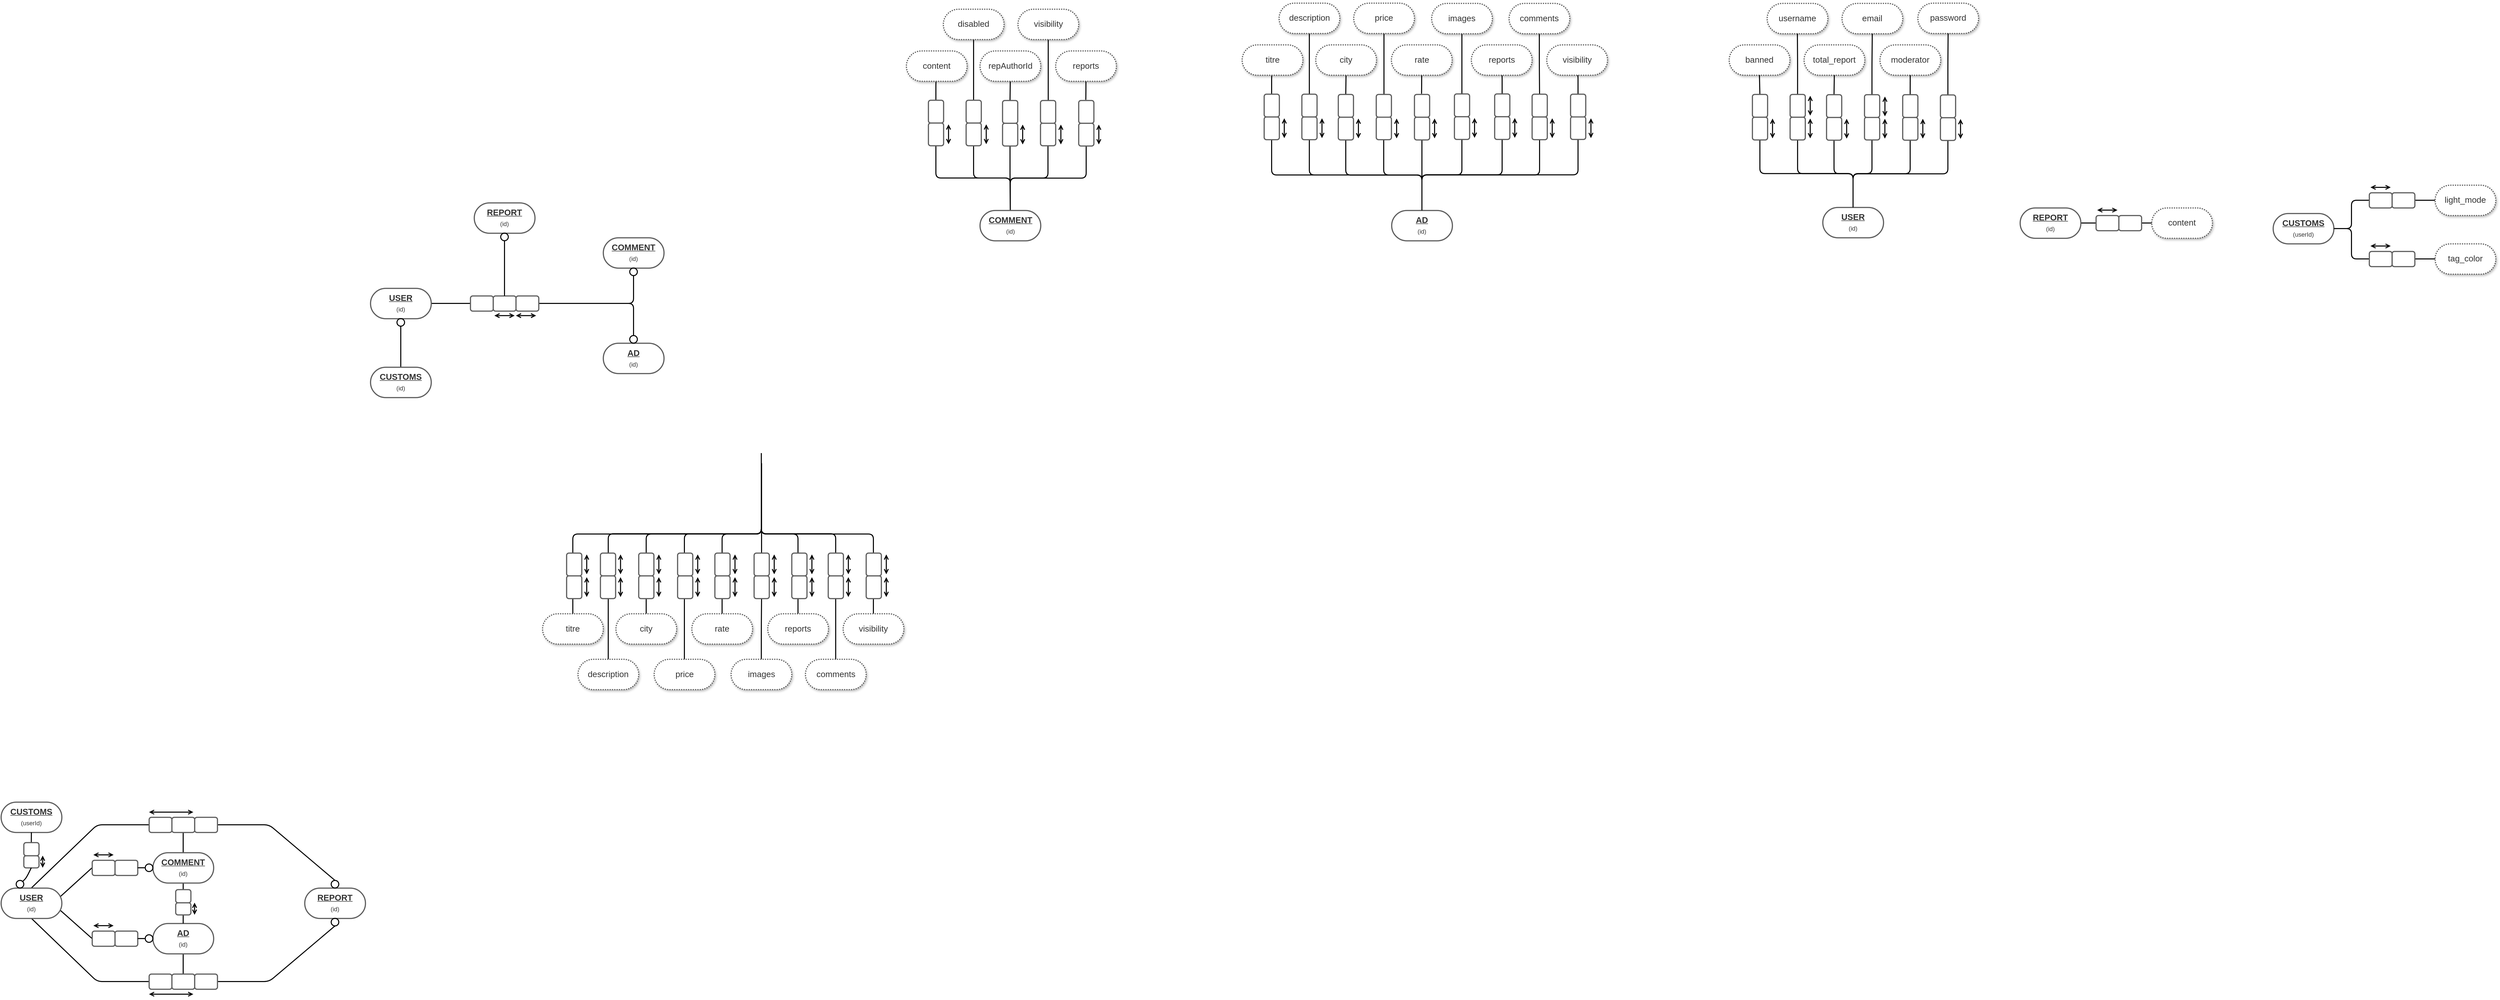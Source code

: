 <mxfile version="20.7.3" type="github" pages="2">
  <diagram id="EFU45zCrBcRfLharjm3L" name="Conceptuel">
    <mxGraphModel dx="3144" dy="1893" grid="1" gridSize="10" guides="1" tooltips="1" connect="1" arrows="1" fold="1" page="1" pageScale="1" pageWidth="1169" pageHeight="827" math="0" shadow="0">
      <root>
        <mxCell id="0" />
        <mxCell id="1" parent="0" />
        <mxCell id="C3EjMfT6K7pHPiDqoNdO-10" style="edgeStyle=orthogonalEdgeStyle;rounded=1;orthogonalLoop=1;jettySize=auto;html=1;exitX=1;exitY=0.5;exitDx=0;exitDy=0;entryX=0.5;entryY=1;entryDx=0;entryDy=0;strokeWidth=2;fontSize=12;startFill=1;endArrow=none;endFill=0;" edge="1" parent="1" source="XVg50m04V7IPDc87U8dQ-113" target="XVg50m04V7IPDc87U8dQ-86">
          <mxGeometry relative="1" as="geometry" />
        </mxCell>
        <mxCell id="D6gaMdaGB33uT7nynRI7-26" value="" style="endArrow=none;html=1;rounded=1;strokeWidth=2;fontSize=12;exitX=0.5;exitY=1;exitDx=0;exitDy=0;entryX=1;entryY=0.5;entryDx=0;entryDy=0;" edge="1" parent="1" source="C3EjMfT6K7pHPiDqoNdO-208" target="D6gaMdaGB33uT7nynRI7-24">
          <mxGeometry x="1" y="-230" width="50" height="50" relative="1" as="geometry">
            <mxPoint x="300" y="1610" as="sourcePoint" />
            <mxPoint x="67.5" y="1765" as="targetPoint" />
            <Array as="points">
              <mxPoint x="170" y="1725" />
            </Array>
            <mxPoint x="227" y="-195" as="offset" />
          </mxGeometry>
        </mxCell>
        <mxCell id="D6gaMdaGB33uT7nynRI7-20" value="" style="endArrow=none;html=1;rounded=1;strokeWidth=2;fontSize=12;exitX=0.5;exitY=0;exitDx=0;exitDy=0;entryX=1;entryY=0.5;entryDx=0;entryDy=0;" edge="1" parent="1" source="C3EjMfT6K7pHPiDqoNdO-207" target="D6gaMdaGB33uT7nynRI7-14">
          <mxGeometry x="1" y="-230" width="50" height="50" relative="1" as="geometry">
            <mxPoint x="137.5" y="1555" as="sourcePoint" />
            <mxPoint x="370" y="1400" as="targetPoint" />
            <Array as="points">
              <mxPoint x="170" y="1415" />
            </Array>
            <mxPoint x="227" y="-195" as="offset" />
          </mxGeometry>
        </mxCell>
        <mxCell id="D6gaMdaGB33uT7nynRI7-18" value="" style="endArrow=none;html=1;rounded=1;strokeWidth=2;fontSize=12;exitX=0.5;exitY=0;exitDx=0;exitDy=0;entryX=0;entryY=0.5;entryDx=0;entryDy=0;" edge="1" parent="1" source="D6gaMdaGB33uT7nynRI7-1" target="D6gaMdaGB33uT7nynRI7-12">
          <mxGeometry width="50" height="50" relative="1" as="geometry">
            <mxPoint x="-480" y="1420" as="sourcePoint" />
            <mxPoint x="-430" y="1370" as="targetPoint" />
            <Array as="points">
              <mxPoint x="-170" y="1415" />
            </Array>
          </mxGeometry>
        </mxCell>
        <mxCell id="D6gaMdaGB33uT7nynRI7-21" value="" style="endArrow=none;html=1;rounded=1;strokeWidth=2;fontSize=12;exitX=0;exitY=0.5;exitDx=0;exitDy=0;entryX=0.5;entryY=1;entryDx=0;entryDy=0;" edge="1" parent="1" source="D6gaMdaGB33uT7nynRI7-22" target="D6gaMdaGB33uT7nynRI7-1">
          <mxGeometry width="50" height="50" relative="1" as="geometry">
            <mxPoint x="-67.5" y="1765" as="sourcePoint" />
            <mxPoint x="-300" y="1610" as="targetPoint" />
            <Array as="points">
              <mxPoint x="-170" y="1725" />
            </Array>
          </mxGeometry>
        </mxCell>
        <mxCell id="D6gaMdaGB33uT7nynRI7-41" value="" style="endArrow=none;html=1;rounded=1;strokeWidth=2;fontSize=12;exitX=0.583;exitY=1;exitDx=0;exitDy=0;entryX=0;entryY=0.5;entryDx=0;entryDy=0;exitPerimeter=0;" edge="1" parent="1" source="D6gaMdaGB33uT7nynRI7-1" target="D6gaMdaGB33uT7nynRI7-35">
          <mxGeometry width="50" height="50" relative="1" as="geometry">
            <mxPoint x="-190" y="1610" as="sourcePoint" />
            <mxPoint x="-140" y="1560" as="targetPoint" />
          </mxGeometry>
        </mxCell>
        <mxCell id="D6gaMdaGB33uT7nynRI7-50" value="" style="endArrow=none;html=1;rounded=1;strokeWidth=2;fontSize=12;entryX=0;entryY=0.5;entryDx=0;entryDy=0;exitX=0.75;exitY=0.333;exitDx=0;exitDy=0;exitPerimeter=0;" edge="1" parent="1" target="D6gaMdaGB33uT7nynRI7-47" source="D6gaMdaGB33uT7nynRI7-1">
          <mxGeometry width="50" height="50" relative="1" as="geometry">
            <mxPoint x="-240" y="1710" as="sourcePoint" />
            <mxPoint x="-140" y="1700" as="targetPoint" />
          </mxGeometry>
        </mxCell>
        <mxCell id="L_SjfXFwUl33Ctqg6qsq-8" style="edgeStyle=orthogonalEdgeStyle;rounded=0;orthogonalLoop=1;jettySize=auto;html=1;exitX=1;exitY=0.5;exitDx=0;exitDy=0;entryX=0;entryY=0.5;entryDx=0;entryDy=0;strokeWidth=2;endArrow=none;endFill=0;" parent="1" source="uPJ5uowIPc4x0toajx6l-10" target="L_SjfXFwUl33Ctqg6qsq-4" edge="1">
          <mxGeometry relative="1" as="geometry" />
        </mxCell>
        <UserObject label="&lt;div&gt;&lt;u&gt;&lt;b&gt;USER&lt;/b&gt;&lt;/u&gt;&lt;/div&gt;&lt;div&gt;&lt;span style=&quot;font-size: 12px;&quot;&gt;(id)&lt;br&gt;&lt;/span&gt;&lt;/div&gt;" lucidchartObjectId="lu~Z3BZPFLyL" id="uPJ5uowIPc4x0toajx6l-10">
          <mxCell style="html=1;overflow=block;blockSpacing=1;whiteSpace=wrap;rounded=1;arcSize=50;fontSize=16.7;fontColor=#333333;align=center;spacing=3.8;strokeColor=#5e5e5e;strokeOpacity=100;strokeWidth=2.3;" parent="1" vertex="1">
            <mxGeometry x="370" y="354" width="120" height="60" as="geometry" />
          </mxCell>
        </UserObject>
        <UserObject label="username" lucidchartObjectId="lu~Z3BZPFLyL" id="uPJ5uowIPc4x0toajx6l-12">
          <mxCell style="html=1;overflow=block;blockSpacing=1;whiteSpace=wrap;rounded=1;arcSize=50;fontSize=16.7;fontColor=#333333;align=center;spacing=3.8;strokeColor=#5e5e5e;strokeOpacity=100;strokeWidth=2.3;dashed=1;dashPattern=1 1;shadow=1;" parent="1" vertex="1">
            <mxGeometry x="3130" y="-209.5" width="120" height="60" as="geometry" />
          </mxCell>
        </UserObject>
        <UserObject label="email" lucidchartObjectId="lu~Z3BZPFLyL" id="uPJ5uowIPc4x0toajx6l-13">
          <mxCell style="html=1;overflow=block;blockSpacing=1;whiteSpace=wrap;rounded=1;arcSize=50;fontSize=16.7;fontColor=#333333;align=center;spacing=3.8;strokeColor=#5e5e5e;strokeOpacity=100;strokeWidth=2.3;dashed=1;dashPattern=1 1;shadow=1;" parent="1" vertex="1">
            <mxGeometry x="3278" y="-209.5" width="120" height="60" as="geometry" />
          </mxCell>
        </UserObject>
        <UserObject label="password" lucidchartObjectId="lu~Z3BZPFLyL" id="uPJ5uowIPc4x0toajx6l-14">
          <mxCell style="html=1;overflow=block;blockSpacing=1;whiteSpace=wrap;rounded=1;arcSize=50;fontSize=16.7;fontColor=#333333;align=center;spacing=3.8;strokeColor=#5e5e5e;strokeOpacity=100;strokeWidth=2.3;dashed=1;dashPattern=1 1;shadow=1;" parent="1" vertex="1">
            <mxGeometry x="3427.87" y="-210" width="120" height="60" as="geometry" />
          </mxCell>
        </UserObject>
        <UserObject label="moderator" lucidchartObjectId="lu~Z3BZPFLyL" id="uPJ5uowIPc4x0toajx6l-15">
          <mxCell style="html=1;overflow=block;blockSpacing=1;whiteSpace=wrap;rounded=1;arcSize=50;fontSize=16.7;fontColor=#333333;align=center;spacing=3.8;strokeColor=#5e5e5e;strokeOpacity=100;strokeWidth=2.3;dashed=1;dashPattern=1 1;shadow=1;" parent="1" vertex="1">
            <mxGeometry x="3353" y="-127.5" width="120" height="60" as="geometry" />
          </mxCell>
        </UserObject>
        <UserObject label="total_report" lucidchartObjectId="lu~Z3BZPFLyL" id="uPJ5uowIPc4x0toajx6l-16">
          <mxCell style="html=1;overflow=block;blockSpacing=1;whiteSpace=wrap;rounded=1;arcSize=50;fontSize=16.7;fontColor=#333333;align=center;spacing=3.8;strokeColor=#5e5e5e;strokeOpacity=100;strokeWidth=2.3;dashed=1;dashPattern=1 1;shadow=1;" parent="1" vertex="1">
            <mxGeometry x="3203" y="-127.5" width="120" height="60" as="geometry" />
          </mxCell>
        </UserObject>
        <UserObject label="banned" lucidchartObjectId="lu~Z3BZPFLyL" id="uPJ5uowIPc4x0toajx6l-17">
          <mxCell style="html=1;overflow=block;blockSpacing=1;whiteSpace=wrap;rounded=1;arcSize=50;fontSize=16.7;fontColor=#333333;align=center;spacing=3.8;strokeColor=#5e5e5e;strokeOpacity=100;strokeWidth=2.3;dashed=1;dashPattern=1 1;shadow=1;" parent="1" vertex="1">
            <mxGeometry x="3055" y="-127.5" width="120" height="60" as="geometry" />
          </mxCell>
        </UserObject>
        <mxCell id="D0SpKXZhgsTwfj6XyVtu-55" style="edgeStyle=orthogonalEdgeStyle;rounded=1;orthogonalLoop=1;jettySize=auto;html=1;exitX=0.5;exitY=1;exitDx=0;exitDy=0;entryX=0.5;entryY=0;entryDx=0;entryDy=0;strokeWidth=2;endArrow=none;endFill=0;" parent="1" target="D0SpKXZhgsTwfj6XyVtu-41" edge="1">
          <mxGeometry relative="1" as="geometry">
            <mxPoint x="1142.5" y="680" as="sourcePoint" />
            <Array as="points">
              <mxPoint x="1143" y="840" />
              <mxPoint x="1215" y="840" />
            </Array>
          </mxGeometry>
        </mxCell>
        <mxCell id="D0SpKXZhgsTwfj6XyVtu-56" style="edgeStyle=orthogonalEdgeStyle;rounded=1;orthogonalLoop=1;jettySize=auto;html=1;exitX=0.5;exitY=1;exitDx=0;exitDy=0;entryX=0.5;entryY=0;entryDx=0;entryDy=0;strokeWidth=2;endArrow=none;endFill=0;" parent="1" target="D0SpKXZhgsTwfj6XyVtu-40" edge="1">
          <mxGeometry relative="1" as="geometry">
            <mxPoint x="1142.5" y="680" as="sourcePoint" />
            <Array as="points">
              <mxPoint x="1143" y="840" />
              <mxPoint x="1065" y="840" />
            </Array>
          </mxGeometry>
        </mxCell>
        <mxCell id="D0SpKXZhgsTwfj6XyVtu-57" style="edgeStyle=orthogonalEdgeStyle;rounded=1;orthogonalLoop=1;jettySize=auto;html=1;exitX=0.5;exitY=1;exitDx=0;exitDy=0;entryX=0.5;entryY=0;entryDx=0;entryDy=0;strokeWidth=2;endArrow=none;endFill=0;" parent="1" target="D0SpKXZhgsTwfj6XyVtu-42" edge="1">
          <mxGeometry relative="1" as="geometry">
            <mxPoint x="1142.5" y="680" as="sourcePoint" />
            <Array as="points">
              <mxPoint x="1143" y="840" />
              <mxPoint x="915" y="840" />
            </Array>
          </mxGeometry>
        </mxCell>
        <mxCell id="D0SpKXZhgsTwfj6XyVtu-58" style="edgeStyle=orthogonalEdgeStyle;rounded=1;orthogonalLoop=1;jettySize=auto;html=1;exitX=0.5;exitY=1;exitDx=0;exitDy=0;entryX=0.5;entryY=0;entryDx=0;entryDy=0;strokeWidth=2;endArrow=none;endFill=0;" parent="1" target="D0SpKXZhgsTwfj6XyVtu-48" edge="1">
          <mxGeometry relative="1" as="geometry">
            <mxPoint x="1142.5" y="680" as="sourcePoint" />
            <Array as="points">
              <mxPoint x="1143" y="840" />
              <mxPoint x="770" y="840" />
            </Array>
          </mxGeometry>
        </mxCell>
        <mxCell id="D0SpKXZhgsTwfj6XyVtu-59" style="edgeStyle=orthogonalEdgeStyle;rounded=1;orthogonalLoop=1;jettySize=auto;html=1;exitX=0.5;exitY=1;exitDx=0;exitDy=0;entryX=0.5;entryY=0;entryDx=0;entryDy=0;strokeWidth=2;endArrow=none;endFill=0;" parent="1" target="D0SpKXZhgsTwfj6XyVtu-43" edge="1">
          <mxGeometry relative="1" as="geometry">
            <mxPoint x="1142.5" y="680" as="sourcePoint" />
            <Array as="points">
              <mxPoint x="1143" y="840" />
              <mxPoint x="1364" y="840" />
            </Array>
          </mxGeometry>
        </mxCell>
        <mxCell id="D0SpKXZhgsTwfj6XyVtu-62" style="edgeStyle=orthogonalEdgeStyle;rounded=1;orthogonalLoop=1;jettySize=auto;html=1;exitX=0.5;exitY=1;exitDx=0;exitDy=0;entryX=0.5;entryY=0;entryDx=0;entryDy=0;strokeWidth=2;endArrow=none;endFill=0;" parent="1" edge="1">
          <mxGeometry relative="1" as="geometry">
            <Array as="points">
              <mxPoint x="1142.5" y="839.5" />
              <mxPoint x="990.5" y="839.5" />
            </Array>
            <mxPoint x="1142.5" y="682" as="sourcePoint" />
            <mxPoint x="990.5" y="1089.5" as="targetPoint" />
          </mxGeometry>
        </mxCell>
        <mxCell id="D0SpKXZhgsTwfj6XyVtu-63" style="edgeStyle=orthogonalEdgeStyle;rounded=1;orthogonalLoop=1;jettySize=auto;html=1;exitX=0.5;exitY=1;exitDx=0;exitDy=0;entryX=0.5;entryY=0;entryDx=0;entryDy=0;strokeWidth=2;endArrow=none;endFill=0;" parent="1" edge="1">
          <mxGeometry relative="1" as="geometry">
            <Array as="points">
              <mxPoint x="1142.5" y="839.5" />
              <mxPoint x="840.5" y="839.5" />
            </Array>
            <mxPoint x="1142.5" y="682" as="sourcePoint" />
            <mxPoint x="840" y="1089.5" as="targetPoint" />
          </mxGeometry>
        </mxCell>
        <mxCell id="D0SpKXZhgsTwfj6XyVtu-64" style="edgeStyle=orthogonalEdgeStyle;rounded=1;orthogonalLoop=1;jettySize=auto;html=1;exitX=0.5;exitY=1;exitDx=0;exitDy=0;entryX=0.5;entryY=0;entryDx=0;entryDy=0;strokeWidth=2;endArrow=none;endFill=0;" parent="1" edge="1">
          <mxGeometry relative="1" as="geometry">
            <Array as="points">
              <mxPoint x="1142.5" y="839.5" />
              <mxPoint x="1289.5" y="839.5" />
            </Array>
            <mxPoint x="1142.5" y="682" as="sourcePoint" />
            <mxPoint x="1289.5" y="1089.5" as="targetPoint" />
          </mxGeometry>
        </mxCell>
        <UserObject label="&lt;div&gt;&lt;u&gt;&lt;b&gt;AD&lt;/b&gt;&lt;/u&gt;&lt;/div&gt;&lt;div&gt;&lt;span style=&quot;font-size: 12px;&quot;&gt;(id)&lt;/span&gt;&lt;u&gt;&lt;b&gt;&lt;/b&gt;&lt;/u&gt;&lt;/div&gt;" lucidchartObjectId="lu~Z3BZPFLyL" id="L_SjfXFwUl33Ctqg6qsq-1">
          <mxCell style="html=1;overflow=block;blockSpacing=1;whiteSpace=wrap;rounded=1;arcSize=50;fontSize=16.7;fontColor=#333333;align=center;spacing=3.8;strokeColor=#5e5e5e;strokeOpacity=100;strokeWidth=2.3;" parent="1" vertex="1">
            <mxGeometry x="830" y="462.5" width="120" height="60" as="geometry" />
          </mxCell>
        </UserObject>
        <UserObject label="&lt;div&gt;&lt;u&gt;&lt;b&gt;COMMENT&lt;/b&gt;&lt;/u&gt;&lt;/div&gt;&lt;div&gt;&lt;span style=&quot;font-size: 12px;&quot;&gt;(id)&lt;/span&gt;&lt;u&gt;&lt;b&gt;&lt;/b&gt;&lt;/u&gt;&lt;/div&gt;" lucidchartObjectId="lu~Z3BZPFLyL" id="L_SjfXFwUl33Ctqg6qsq-2">
          <mxCell style="html=1;overflow=block;blockSpacing=1;whiteSpace=wrap;rounded=1;arcSize=50;fontSize=16.7;fontColor=#333333;align=center;spacing=3.8;strokeColor=#5e5e5e;strokeOpacity=100;strokeWidth=2.3;" parent="1" vertex="1">
            <mxGeometry x="830" y="254" width="120" height="60" as="geometry" />
          </mxCell>
        </UserObject>
        <UserObject label="&lt;div&gt;&lt;u&gt;&lt;b&gt;REPORT&lt;/b&gt;&lt;/u&gt;&lt;/div&gt;&lt;div&gt;&lt;span style=&quot;font-size: 12px;&quot;&gt;(id)&lt;/span&gt;&lt;u&gt;&lt;b&gt;&lt;/b&gt;&lt;/u&gt;&lt;/div&gt;" lucidchartObjectId="lu~Z3BZPFLyL" id="L_SjfXFwUl33Ctqg6qsq-3">
          <mxCell style="html=1;overflow=block;blockSpacing=1;whiteSpace=wrap;rounded=1;arcSize=50;fontSize=16.7;fontColor=#333333;align=center;spacing=3.8;strokeColor=#5e5e5e;strokeOpacity=100;strokeWidth=2.3;" parent="1" vertex="1">
            <mxGeometry x="575" y="185" width="120" height="60" as="geometry" />
          </mxCell>
        </UserObject>
        <UserObject label=" " lucidchartObjectId="0ZP0.2TleyX3" id="L_SjfXFwUl33Ctqg6qsq-4">
          <mxCell style="html=1;overflow=block;blockSpacing=1;whiteSpace=wrap;fontSize=16.7;fontColor=#333333;align=center;spacing=9;strokeColor=#5e5e5e;strokeOpacity=100;rounded=1;absoluteArcSize=1;arcSize=9;strokeWidth=2.3;" parent="1" vertex="1">
            <mxGeometry x="567.5" y="369" width="45" height="30" as="geometry" />
          </mxCell>
        </UserObject>
        <mxCell id="L_SjfXFwUl33Ctqg6qsq-7" style="edgeStyle=orthogonalEdgeStyle;rounded=0;orthogonalLoop=1;jettySize=auto;html=1;exitX=0.5;exitY=0;exitDx=0;exitDy=0;entryX=0.5;entryY=1;entryDx=0;entryDy=0;strokeWidth=2;endArrow=none;endFill=0;startArrow=none;" parent="1" source="XVg50m04V7IPDc87U8dQ-4" target="L_SjfXFwUl33Ctqg6qsq-3" edge="1">
          <mxGeometry relative="1" as="geometry" />
        </mxCell>
        <UserObject label=" " lucidchartObjectId="0ZP0.2TleyX3" id="L_SjfXFwUl33Ctqg6qsq-5">
          <mxCell style="html=1;overflow=block;blockSpacing=1;whiteSpace=wrap;fontSize=16.7;fontColor=#333333;align=center;spacing=9;strokeColor=#5e5e5e;strokeOpacity=100;rounded=1;absoluteArcSize=1;arcSize=9;strokeWidth=2.3;" parent="1" vertex="1">
            <mxGeometry x="612.5" y="369" width="45" height="30" as="geometry" />
          </mxCell>
        </UserObject>
        <mxCell id="XVg50m04V7IPDc87U8dQ-13" style="edgeStyle=orthogonalEdgeStyle;rounded=1;orthogonalLoop=1;jettySize=auto;html=1;entryX=0.5;entryY=1;entryDx=0;entryDy=0;strokeWidth=2;endArrow=none;endFill=0;" parent="1" source="L_SjfXFwUl33Ctqg6qsq-6" target="XVg50m04V7IPDc87U8dQ-7" edge="1">
          <mxGeometry relative="1" as="geometry" />
        </mxCell>
        <mxCell id="XVg50m04V7IPDc87U8dQ-17" style="edgeStyle=orthogonalEdgeStyle;rounded=1;orthogonalLoop=1;jettySize=auto;html=1;entryX=0.5;entryY=0;entryDx=0;entryDy=0;strokeWidth=2;endArrow=none;endFill=0;" parent="1" source="L_SjfXFwUl33Ctqg6qsq-6" target="XVg50m04V7IPDc87U8dQ-14" edge="1">
          <mxGeometry relative="1" as="geometry" />
        </mxCell>
        <UserObject label=" " lucidchartObjectId="0ZP0.2TleyX3" id="L_SjfXFwUl33Ctqg6qsq-6">
          <mxCell style="html=1;overflow=block;blockSpacing=1;whiteSpace=wrap;fontSize=16.7;fontColor=#333333;align=center;spacing=9;strokeColor=#5e5e5e;strokeOpacity=100;rounded=1;absoluteArcSize=1;arcSize=9;strokeWidth=2.3;" parent="1" vertex="1">
            <mxGeometry x="657.5" y="369" width="45" height="30" as="geometry" />
          </mxCell>
        </UserObject>
        <mxCell id="L_SjfXFwUl33Ctqg6qsq-12" value="" style="endArrow=open;html=1;rounded=1;strokeWidth=2;startArrow=open;startFill=0;endFill=0;" parent="1" edge="1">
          <mxGeometry width="50" height="50" relative="1" as="geometry">
            <mxPoint x="657.5" y="408.17" as="sourcePoint" />
            <mxPoint x="697.5" y="408.17" as="targetPoint" />
          </mxGeometry>
        </mxCell>
        <mxCell id="L_SjfXFwUl33Ctqg6qsq-30" value="" style="endArrow=open;html=1;rounded=1;strokeWidth=2;startArrow=open;startFill=0;endFill=0;" parent="1" edge="1">
          <mxGeometry width="50" height="50" relative="1" as="geometry">
            <mxPoint x="615" y="408.17" as="sourcePoint" />
            <mxPoint x="655" y="408.17" as="targetPoint" />
          </mxGeometry>
        </mxCell>
        <UserObject label="content" lucidchartObjectId="lu~Z3BZPFLyL" id="D0SpKXZhgsTwfj6XyVtu-14">
          <mxCell style="html=1;overflow=block;blockSpacing=1;whiteSpace=wrap;rounded=1;arcSize=50;fontSize=16.7;fontColor=#333333;align=center;spacing=3.8;strokeColor=#5e5e5e;strokeOpacity=100;strokeWidth=2.3;dashed=1;dashPattern=1 1;shadow=1;" parent="1" vertex="1">
            <mxGeometry x="3890" y="195" width="120" height="60" as="geometry" />
          </mxCell>
        </UserObject>
        <UserObject label="rate" lucidchartObjectId="lu~Z3BZPFLyL" id="D0SpKXZhgsTwfj6XyVtu-40">
          <mxCell style="html=1;overflow=block;blockSpacing=1;whiteSpace=wrap;rounded=1;arcSize=50;fontSize=16.7;fontColor=#333333;align=center;spacing=3.8;strokeColor=#5e5e5e;strokeOpacity=100;strokeWidth=2.3;dashed=1;dashPattern=1 1;shadow=1;" parent="1" vertex="1">
            <mxGeometry x="1005" y="997.5" width="120" height="60" as="geometry" />
          </mxCell>
        </UserObject>
        <UserObject label="reports" lucidchartObjectId="lu~Z3BZPFLyL" id="D0SpKXZhgsTwfj6XyVtu-41">
          <mxCell style="html=1;overflow=block;blockSpacing=1;whiteSpace=wrap;rounded=1;arcSize=50;fontSize=16.7;fontColor=#333333;align=center;spacing=3.8;strokeColor=#5e5e5e;strokeOpacity=100;strokeWidth=2.3;dashed=1;dashPattern=1 1;shadow=1;" parent="1" vertex="1">
            <mxGeometry x="1155" y="997.5" width="120" height="60" as="geometry" />
          </mxCell>
        </UserObject>
        <UserObject label="city" lucidchartObjectId="lu~Z3BZPFLyL" id="D0SpKXZhgsTwfj6XyVtu-42">
          <mxCell style="html=1;overflow=block;blockSpacing=1;whiteSpace=wrap;rounded=1;arcSize=50;fontSize=16.7;fontColor=#333333;align=center;spacing=3.8;strokeColor=#5e5e5e;strokeOpacity=100;strokeWidth=2.3;dashed=1;dashPattern=1 1;shadow=1;" parent="1" vertex="1">
            <mxGeometry x="855" y="997.5" width="120" height="60" as="geometry" />
          </mxCell>
        </UserObject>
        <UserObject label="visibility" lucidchartObjectId="lu~Z3BZPFLyL" id="D0SpKXZhgsTwfj6XyVtu-43">
          <mxCell style="html=1;overflow=block;blockSpacing=1;whiteSpace=wrap;rounded=1;arcSize=50;fontSize=16.7;fontColor=#333333;align=center;spacing=3.8;strokeColor=#5e5e5e;strokeOpacity=100;strokeWidth=2.3;dashed=1;dashPattern=1 1;shadow=1;" parent="1" vertex="1">
            <mxGeometry x="1304" y="997.5" width="120" height="60" as="geometry" />
          </mxCell>
        </UserObject>
        <UserObject label="price" lucidchartObjectId="lu~Z3BZPFLyL" id="D0SpKXZhgsTwfj6XyVtu-44">
          <mxCell style="html=1;overflow=block;blockSpacing=1;whiteSpace=wrap;rounded=1;arcSize=50;fontSize=16.7;fontColor=#333333;align=center;spacing=3.8;strokeColor=#5e5e5e;strokeOpacity=100;strokeWidth=2.3;dashed=1;dashPattern=1 1;shadow=1;" parent="1" vertex="1">
            <mxGeometry x="930.5" y="1087.5" width="120" height="60" as="geometry" />
          </mxCell>
        </UserObject>
        <UserObject label="comments" lucidchartObjectId="lu~Z3BZPFLyL" id="D0SpKXZhgsTwfj6XyVtu-47">
          <mxCell style="html=1;overflow=block;blockSpacing=1;whiteSpace=wrap;rounded=1;arcSize=50;fontSize=16.7;fontColor=#333333;align=center;spacing=3.8;strokeColor=#5e5e5e;strokeOpacity=100;strokeWidth=2.3;dashed=1;dashPattern=1 1;shadow=1;" parent="1" vertex="1">
            <mxGeometry x="1229.5" y="1087.5" width="120" height="60" as="geometry" />
          </mxCell>
        </UserObject>
        <UserObject label="titre" lucidchartObjectId="lu~Z3BZPFLyL" id="D0SpKXZhgsTwfj6XyVtu-48">
          <mxCell style="html=1;overflow=block;blockSpacing=1;whiteSpace=wrap;rounded=1;arcSize=50;fontSize=16.7;fontColor=#333333;align=center;spacing=3.8;strokeColor=#5e5e5e;strokeOpacity=100;strokeWidth=2.3;dashed=1;dashPattern=1 1;shadow=1;" parent="1" vertex="1">
            <mxGeometry x="710" y="997.5" width="120" height="60" as="geometry" />
          </mxCell>
        </UserObject>
        <mxCell id="FU3BZyBMG28V7SUaufcj-1" style="edgeStyle=orthogonalEdgeStyle;rounded=1;orthogonalLoop=1;jettySize=auto;html=1;entryX=0;entryY=0.5;entryDx=0;entryDy=0;strokeWidth=2;fontSize=12;startFill=1;endArrow=none;endFill=0;" edge="1" parent="1" source="D0SpKXZhgsTwfj6XyVtu-49" target="D0SpKXZhgsTwfj6XyVtu-111">
          <mxGeometry relative="1" as="geometry" />
        </mxCell>
        <UserObject label="images" lucidchartObjectId="lu~Z3BZPFLyL" id="D0SpKXZhgsTwfj6XyVtu-49">
          <mxCell style="html=1;overflow=block;blockSpacing=1;whiteSpace=wrap;rounded=1;arcSize=50;fontSize=16.7;fontColor=#333333;align=center;spacing=3.8;strokeColor=#5e5e5e;strokeOpacity=100;strokeWidth=2.3;dashed=1;dashPattern=1 1;shadow=1;" parent="1" vertex="1">
            <mxGeometry x="1082.5" y="1087.5" width="120" height="60" as="geometry" />
          </mxCell>
        </UserObject>
        <UserObject label="description" lucidchartObjectId="lu~Z3BZPFLyL" id="D0SpKXZhgsTwfj6XyVtu-50">
          <mxCell style="html=1;overflow=block;blockSpacing=1;whiteSpace=wrap;rounded=1;arcSize=50;fontSize=16.7;fontColor=#333333;align=center;spacing=3.8;strokeColor=#5e5e5e;strokeOpacity=100;strokeWidth=2.3;dashed=1;dashPattern=1 1;shadow=1;" parent="1" vertex="1">
            <mxGeometry x="780" y="1087.5" width="120" height="60" as="geometry" />
          </mxCell>
        </UserObject>
        <UserObject label=" " lucidchartObjectId="0ZP0.2TleyX3" id="D0SpKXZhgsTwfj6XyVtu-71">
          <mxCell style="html=1;overflow=block;blockSpacing=1;whiteSpace=wrap;fontSize=16.7;fontColor=#333333;align=center;spacing=9;strokeColor=#5e5e5e;strokeOpacity=100;rounded=1;absoluteArcSize=1;arcSize=9;strokeWidth=2.3;direction=north;flipV=0;flipH=1;" parent="1" vertex="1">
            <mxGeometry x="757.5" y="922.5" width="30" height="45" as="geometry" />
          </mxCell>
        </UserObject>
        <UserObject label=" " lucidchartObjectId="0ZP0.2TleyX3" id="D0SpKXZhgsTwfj6XyVtu-72">
          <mxCell style="html=1;overflow=block;blockSpacing=1;whiteSpace=wrap;fontSize=16.7;fontColor=#333333;align=center;spacing=9;strokeColor=#5e5e5e;strokeOpacity=100;rounded=1;absoluteArcSize=1;arcSize=9;strokeWidth=2.3;direction=north;flipV=0;flipH=1;" parent="1" vertex="1">
            <mxGeometry x="757.5" y="877.5" width="30" height="45" as="geometry" />
          </mxCell>
        </UserObject>
        <mxCell id="D0SpKXZhgsTwfj6XyVtu-73" value="" style="endArrow=open;html=1;rounded=1;strokeWidth=2;startArrow=open;startFill=0;endFill=0;" parent="1" edge="1">
          <mxGeometry width="50" height="50" relative="1" as="geometry">
            <mxPoint x="797.5" y="880.413" as="sourcePoint" />
            <mxPoint x="797.5" y="919.58" as="targetPoint" />
          </mxGeometry>
        </mxCell>
        <mxCell id="D0SpKXZhgsTwfj6XyVtu-74" value="" style="endArrow=open;html=1;rounded=1;strokeWidth=2;startArrow=open;startFill=0;endFill=0;" parent="1" edge="1">
          <mxGeometry width="50" height="50" relative="1" as="geometry">
            <mxPoint x="797.5" y="925.413" as="sourcePoint" />
            <mxPoint x="797.5" y="964.58" as="targetPoint" />
          </mxGeometry>
        </mxCell>
        <UserObject label=" " lucidchartObjectId="0ZP0.2TleyX3" id="D0SpKXZhgsTwfj6XyVtu-75">
          <mxCell style="html=1;overflow=block;blockSpacing=1;whiteSpace=wrap;fontSize=16.7;fontColor=#333333;align=center;spacing=9;strokeColor=#5e5e5e;strokeOpacity=100;rounded=1;absoluteArcSize=1;arcSize=9;strokeWidth=2.3;direction=north;flipV=0;flipH=1;" parent="1" vertex="1">
            <mxGeometry x="824.31" y="922.5" width="30" height="45" as="geometry" />
          </mxCell>
        </UserObject>
        <UserObject label=" " lucidchartObjectId="0ZP0.2TleyX3" id="D0SpKXZhgsTwfj6XyVtu-76">
          <mxCell style="html=1;overflow=block;blockSpacing=1;whiteSpace=wrap;fontSize=16.7;fontColor=#333333;align=center;spacing=9;strokeColor=#5e5e5e;strokeOpacity=100;rounded=1;absoluteArcSize=1;arcSize=9;strokeWidth=2.3;direction=north;flipV=0;flipH=1;" parent="1" vertex="1">
            <mxGeometry x="824.31" y="877.5" width="30" height="45" as="geometry" />
          </mxCell>
        </UserObject>
        <mxCell id="D0SpKXZhgsTwfj6XyVtu-77" value="" style="endArrow=open;html=1;rounded=1;strokeWidth=2;startArrow=open;startFill=0;endFill=0;" parent="1" edge="1">
          <mxGeometry width="50" height="50" relative="1" as="geometry">
            <mxPoint x="864.31" y="880.413" as="sourcePoint" />
            <mxPoint x="864.31" y="919.58" as="targetPoint" />
          </mxGeometry>
        </mxCell>
        <mxCell id="D0SpKXZhgsTwfj6XyVtu-78" value="" style="endArrow=open;html=1;rounded=1;strokeWidth=2;startArrow=open;startFill=0;endFill=0;" parent="1" edge="1">
          <mxGeometry width="50" height="50" relative="1" as="geometry">
            <mxPoint x="864.31" y="925.413" as="sourcePoint" />
            <mxPoint x="864.31" y="964.58" as="targetPoint" />
          </mxGeometry>
        </mxCell>
        <UserObject label=" " lucidchartObjectId="0ZP0.2TleyX3" id="D0SpKXZhgsTwfj6XyVtu-79">
          <mxCell style="html=1;overflow=block;blockSpacing=1;whiteSpace=wrap;fontSize=16.7;fontColor=#333333;align=center;spacing=9;strokeColor=#5e5e5e;strokeOpacity=100;rounded=1;absoluteArcSize=1;arcSize=9;strokeWidth=2.3;direction=north;flipV=0;flipH=1;" parent="1" vertex="1">
            <mxGeometry x="900" y="922.5" width="30" height="45" as="geometry" />
          </mxCell>
        </UserObject>
        <UserObject label=" " lucidchartObjectId="0ZP0.2TleyX3" id="D0SpKXZhgsTwfj6XyVtu-80">
          <mxCell style="html=1;overflow=block;blockSpacing=1;whiteSpace=wrap;fontSize=16.7;fontColor=#333333;align=center;spacing=9;strokeColor=#5e5e5e;strokeOpacity=100;rounded=1;absoluteArcSize=1;arcSize=9;strokeWidth=2.3;direction=north;flipV=0;flipH=1;" parent="1" vertex="1">
            <mxGeometry x="900" y="877.5" width="30" height="45" as="geometry" />
          </mxCell>
        </UserObject>
        <mxCell id="D0SpKXZhgsTwfj6XyVtu-81" value="" style="endArrow=open;html=1;rounded=1;strokeWidth=2;startArrow=open;startFill=0;endFill=0;" parent="1" edge="1">
          <mxGeometry width="50" height="50" relative="1" as="geometry">
            <mxPoint x="940" y="880.413" as="sourcePoint" />
            <mxPoint x="940" y="919.58" as="targetPoint" />
          </mxGeometry>
        </mxCell>
        <mxCell id="D0SpKXZhgsTwfj6XyVtu-82" value="" style="endArrow=open;html=1;rounded=1;strokeWidth=2;startArrow=open;startFill=0;endFill=0;" parent="1" edge="1">
          <mxGeometry width="50" height="50" relative="1" as="geometry">
            <mxPoint x="940" y="925.413" as="sourcePoint" />
            <mxPoint x="940" y="964.58" as="targetPoint" />
          </mxGeometry>
        </mxCell>
        <UserObject label=" " lucidchartObjectId="0ZP0.2TleyX3" id="D0SpKXZhgsTwfj6XyVtu-83">
          <mxCell style="html=1;overflow=block;blockSpacing=1;whiteSpace=wrap;fontSize=16.7;fontColor=#333333;align=center;spacing=9;strokeColor=#5e5e5e;strokeOpacity=100;rounded=1;absoluteArcSize=1;arcSize=9;strokeWidth=2.3;direction=north;flipV=0;flipH=1;" parent="1" vertex="1">
            <mxGeometry x="976.81" y="922.5" width="30" height="45" as="geometry" />
          </mxCell>
        </UserObject>
        <UserObject label=" " lucidchartObjectId="0ZP0.2TleyX3" id="D0SpKXZhgsTwfj6XyVtu-84">
          <mxCell style="html=1;overflow=block;blockSpacing=1;whiteSpace=wrap;fontSize=16.7;fontColor=#333333;align=center;spacing=9;strokeColor=#5e5e5e;strokeOpacity=100;rounded=1;absoluteArcSize=1;arcSize=9;strokeWidth=2.3;direction=north;flipV=0;flipH=1;" parent="1" vertex="1">
            <mxGeometry x="976.81" y="877.5" width="30" height="45" as="geometry" />
          </mxCell>
        </UserObject>
        <mxCell id="D0SpKXZhgsTwfj6XyVtu-85" value="" style="endArrow=open;html=1;rounded=1;strokeWidth=2;startArrow=open;startFill=0;endFill=0;" parent="1" edge="1">
          <mxGeometry width="50" height="50" relative="1" as="geometry">
            <mxPoint x="1016.81" y="880.413" as="sourcePoint" />
            <mxPoint x="1016.81" y="919.58" as="targetPoint" />
          </mxGeometry>
        </mxCell>
        <mxCell id="D0SpKXZhgsTwfj6XyVtu-86" value="" style="endArrow=open;html=1;rounded=1;strokeWidth=2;startArrow=open;startFill=0;endFill=0;" parent="1" edge="1">
          <mxGeometry width="50" height="50" relative="1" as="geometry">
            <mxPoint x="1016.81" y="925.413" as="sourcePoint" />
            <mxPoint x="1016.81" y="964.58" as="targetPoint" />
          </mxGeometry>
        </mxCell>
        <UserObject label=" " lucidchartObjectId="0ZP0.2TleyX3" id="D0SpKXZhgsTwfj6XyVtu-87">
          <mxCell style="html=1;overflow=block;blockSpacing=1;whiteSpace=wrap;fontSize=16.7;fontColor=#333333;align=center;spacing=9;strokeColor=#5e5e5e;strokeOpacity=100;rounded=1;absoluteArcSize=1;arcSize=9;strokeWidth=2.3;direction=north;flipV=0;flipH=1;" parent="1" vertex="1">
            <mxGeometry x="1050.5" y="922.5" width="30" height="45" as="geometry" />
          </mxCell>
        </UserObject>
        <UserObject label=" " lucidchartObjectId="0ZP0.2TleyX3" id="D0SpKXZhgsTwfj6XyVtu-88">
          <mxCell style="html=1;overflow=block;blockSpacing=1;whiteSpace=wrap;fontSize=16.7;fontColor=#333333;align=center;spacing=9;strokeColor=#5e5e5e;strokeOpacity=100;rounded=1;absoluteArcSize=1;arcSize=9;strokeWidth=2.3;direction=north;flipV=0;flipH=1;" parent="1" vertex="1">
            <mxGeometry x="1050.5" y="877.5" width="30" height="45" as="geometry" />
          </mxCell>
        </UserObject>
        <mxCell id="D0SpKXZhgsTwfj6XyVtu-89" value="" style="endArrow=open;html=1;rounded=1;strokeWidth=2;startArrow=open;startFill=0;endFill=0;" parent="1" edge="1">
          <mxGeometry width="50" height="50" relative="1" as="geometry">
            <mxPoint x="1090.5" y="880.413" as="sourcePoint" />
            <mxPoint x="1090.5" y="919.58" as="targetPoint" />
          </mxGeometry>
        </mxCell>
        <mxCell id="D0SpKXZhgsTwfj6XyVtu-90" value="" style="endArrow=open;html=1;rounded=1;strokeWidth=2;startArrow=open;startFill=0;endFill=0;" parent="1" edge="1">
          <mxGeometry width="50" height="50" relative="1" as="geometry">
            <mxPoint x="1090.5" y="925.413" as="sourcePoint" />
            <mxPoint x="1090.5" y="964.58" as="targetPoint" />
          </mxGeometry>
        </mxCell>
        <UserObject label=" " lucidchartObjectId="0ZP0.2TleyX3" id="D0SpKXZhgsTwfj6XyVtu-95">
          <mxCell style="html=1;overflow=block;blockSpacing=1;whiteSpace=wrap;fontSize=16.7;fontColor=#333333;align=center;spacing=9;strokeColor=#5e5e5e;strokeOpacity=100;rounded=1;absoluteArcSize=1;arcSize=9;strokeWidth=2.3;direction=north;flipV=0;flipH=1;" parent="1" vertex="1">
            <mxGeometry x="1202.5" y="922.5" width="30" height="45" as="geometry" />
          </mxCell>
        </UserObject>
        <UserObject label=" " lucidchartObjectId="0ZP0.2TleyX3" id="D0SpKXZhgsTwfj6XyVtu-96">
          <mxCell style="html=1;overflow=block;blockSpacing=1;whiteSpace=wrap;fontSize=16.7;fontColor=#333333;align=center;spacing=9;strokeColor=#5e5e5e;strokeOpacity=100;rounded=1;absoluteArcSize=1;arcSize=9;strokeWidth=2.3;direction=north;flipV=0;flipH=1;" parent="1" vertex="1">
            <mxGeometry x="1202.5" y="877.5" width="30" height="45" as="geometry" />
          </mxCell>
        </UserObject>
        <mxCell id="D0SpKXZhgsTwfj6XyVtu-97" value="" style="endArrow=open;html=1;rounded=1;strokeWidth=2;startArrow=open;startFill=0;endFill=0;" parent="1" edge="1">
          <mxGeometry width="50" height="50" relative="1" as="geometry">
            <mxPoint x="1242.5" y="880.413" as="sourcePoint" />
            <mxPoint x="1242.5" y="919.58" as="targetPoint" />
          </mxGeometry>
        </mxCell>
        <mxCell id="D0SpKXZhgsTwfj6XyVtu-98" value="" style="endArrow=open;html=1;rounded=1;strokeWidth=2;startArrow=open;startFill=0;endFill=0;" parent="1" edge="1">
          <mxGeometry width="50" height="50" relative="1" as="geometry">
            <mxPoint x="1242.5" y="925.413" as="sourcePoint" />
            <mxPoint x="1242.5" y="964.58" as="targetPoint" />
          </mxGeometry>
        </mxCell>
        <UserObject label=" " lucidchartObjectId="0ZP0.2TleyX3" id="D0SpKXZhgsTwfj6XyVtu-99">
          <mxCell style="html=1;overflow=block;blockSpacing=1;whiteSpace=wrap;fontSize=16.7;fontColor=#333333;align=center;spacing=9;strokeColor=#5e5e5e;strokeOpacity=100;rounded=1;absoluteArcSize=1;arcSize=9;strokeWidth=2.3;direction=north;flipV=0;flipH=1;" parent="1" vertex="1">
            <mxGeometry x="1274.5" y="922.5" width="30" height="45" as="geometry" />
          </mxCell>
        </UserObject>
        <UserObject label=" " lucidchartObjectId="0ZP0.2TleyX3" id="D0SpKXZhgsTwfj6XyVtu-100">
          <mxCell style="html=1;overflow=block;blockSpacing=1;whiteSpace=wrap;fontSize=16.7;fontColor=#333333;align=center;spacing=9;strokeColor=#5e5e5e;strokeOpacity=100;rounded=1;absoluteArcSize=1;arcSize=9;strokeWidth=2.3;direction=north;flipV=0;flipH=1;" parent="1" vertex="1">
            <mxGeometry x="1274.5" y="877.5" width="30" height="45" as="geometry" />
          </mxCell>
        </UserObject>
        <mxCell id="D0SpKXZhgsTwfj6XyVtu-101" value="" style="endArrow=open;html=1;rounded=1;strokeWidth=2;startArrow=open;startFill=0;endFill=0;" parent="1" edge="1">
          <mxGeometry width="50" height="50" relative="1" as="geometry">
            <mxPoint x="1314.5" y="880.413" as="sourcePoint" />
            <mxPoint x="1314.5" y="919.58" as="targetPoint" />
          </mxGeometry>
        </mxCell>
        <mxCell id="D0SpKXZhgsTwfj6XyVtu-102" value="" style="endArrow=open;html=1;rounded=1;strokeWidth=2;startArrow=open;startFill=0;endFill=0;" parent="1" edge="1">
          <mxGeometry width="50" height="50" relative="1" as="geometry">
            <mxPoint x="1314.5" y="925.413" as="sourcePoint" />
            <mxPoint x="1314.5" y="964.58" as="targetPoint" />
          </mxGeometry>
        </mxCell>
        <UserObject label=" " lucidchartObjectId="0ZP0.2TleyX3" id="D0SpKXZhgsTwfj6XyVtu-103">
          <mxCell style="html=1;overflow=block;blockSpacing=1;whiteSpace=wrap;fontSize=16.7;fontColor=#333333;align=center;spacing=9;strokeColor=#5e5e5e;strokeOpacity=100;rounded=1;absoluteArcSize=1;arcSize=9;strokeWidth=2.3;direction=north;flipV=0;flipH=1;" parent="1" vertex="1">
            <mxGeometry x="1349.5" y="922.5" width="30" height="45" as="geometry" />
          </mxCell>
        </UserObject>
        <UserObject label=" " lucidchartObjectId="0ZP0.2TleyX3" id="D0SpKXZhgsTwfj6XyVtu-104">
          <mxCell style="html=1;overflow=block;blockSpacing=1;whiteSpace=wrap;fontSize=16.7;fontColor=#333333;align=center;spacing=9;strokeColor=#5e5e5e;strokeOpacity=100;rounded=1;absoluteArcSize=1;arcSize=9;strokeWidth=2.3;direction=north;flipV=0;flipH=1;" parent="1" vertex="1">
            <mxGeometry x="1349.5" y="877.5" width="30" height="45" as="geometry" />
          </mxCell>
        </UserObject>
        <mxCell id="D0SpKXZhgsTwfj6XyVtu-105" value="" style="endArrow=open;html=1;rounded=1;strokeWidth=2;startArrow=open;startFill=0;endFill=0;" parent="1" edge="1">
          <mxGeometry width="50" height="50" relative="1" as="geometry">
            <mxPoint x="1389.5" y="880.413" as="sourcePoint" />
            <mxPoint x="1389.5" y="919.58" as="targetPoint" />
          </mxGeometry>
        </mxCell>
        <mxCell id="D0SpKXZhgsTwfj6XyVtu-106" value="" style="endArrow=open;html=1;rounded=1;strokeWidth=2;startArrow=open;startFill=0;endFill=0;" parent="1" edge="1">
          <mxGeometry width="50" height="50" relative="1" as="geometry">
            <mxPoint x="1389.5" y="925.413" as="sourcePoint" />
            <mxPoint x="1389.5" y="964.58" as="targetPoint" />
          </mxGeometry>
        </mxCell>
        <UserObject label=" " lucidchartObjectId="0ZP0.2TleyX3" id="D0SpKXZhgsTwfj6XyVtu-111">
          <mxCell style="html=1;overflow=block;blockSpacing=1;whiteSpace=wrap;fontSize=16.7;fontColor=#333333;align=center;spacing=9;strokeColor=#5e5e5e;strokeOpacity=100;rounded=1;absoluteArcSize=1;arcSize=9;strokeWidth=2.3;direction=north;flipV=0;flipH=1;" parent="1" vertex="1">
            <mxGeometry x="1128.0" y="922.5" width="30" height="45" as="geometry" />
          </mxCell>
        </UserObject>
        <mxCell id="FU3BZyBMG28V7SUaufcj-3" style="edgeStyle=orthogonalEdgeStyle;rounded=1;orthogonalLoop=1;jettySize=auto;html=1;exitX=1;exitY=0.5;exitDx=0;exitDy=0;strokeWidth=2;fontSize=12;startFill=1;endArrow=none;endFill=0;" edge="1" parent="1" source="D0SpKXZhgsTwfj6XyVtu-112">
          <mxGeometry relative="1" as="geometry">
            <mxPoint x="1143.069" y="700" as="targetPoint" />
          </mxGeometry>
        </mxCell>
        <UserObject label=" " lucidchartObjectId="0ZP0.2TleyX3" id="D0SpKXZhgsTwfj6XyVtu-112">
          <mxCell style="html=1;overflow=block;blockSpacing=1;whiteSpace=wrap;fontSize=16.7;fontColor=#333333;align=center;spacing=9;strokeColor=#5e5e5e;strokeOpacity=100;rounded=1;absoluteArcSize=1;arcSize=9;strokeWidth=2.3;direction=north;flipV=0;flipH=1;" parent="1" vertex="1">
            <mxGeometry x="1128.0" y="877.5" width="30" height="45" as="geometry" />
          </mxCell>
        </UserObject>
        <mxCell id="D0SpKXZhgsTwfj6XyVtu-113" value="" style="endArrow=open;html=1;rounded=1;strokeWidth=2;startArrow=open;startFill=0;endFill=0;" parent="1" edge="1">
          <mxGeometry width="50" height="50" relative="1" as="geometry">
            <mxPoint x="1168.0" y="880.413" as="sourcePoint" />
            <mxPoint x="1168.0" y="919.58" as="targetPoint" />
          </mxGeometry>
        </mxCell>
        <mxCell id="D0SpKXZhgsTwfj6XyVtu-114" value="" style="endArrow=open;html=1;rounded=1;strokeWidth=2;startArrow=open;startFill=0;endFill=0;" parent="1" edge="1">
          <mxGeometry width="50" height="50" relative="1" as="geometry">
            <mxPoint x="1168.0" y="925.413" as="sourcePoint" />
            <mxPoint x="1168.0" y="964.58" as="targetPoint" />
          </mxGeometry>
        </mxCell>
        <mxCell id="XVg50m04V7IPDc87U8dQ-19" style="edgeStyle=orthogonalEdgeStyle;rounded=1;orthogonalLoop=1;jettySize=auto;html=1;entryX=0.5;entryY=1;entryDx=0;entryDy=0;strokeWidth=2;endArrow=none;endFill=0;" parent="1" source="XVg50m04V7IPDc87U8dQ-1" target="XVg50m04V7IPDc87U8dQ-18" edge="1">
          <mxGeometry relative="1" as="geometry" />
        </mxCell>
        <UserObject label="&lt;div&gt;&lt;u&gt;&lt;b&gt;CUSTOMS&lt;/b&gt;&lt;/u&gt;&lt;/div&gt;&lt;div&gt;&lt;span style=&quot;font-size: 12px;&quot;&gt;(id)&lt;/span&gt;&lt;u&gt;&lt;b&gt;&lt;/b&gt;&lt;/u&gt;&lt;/div&gt;" lucidchartObjectId="lu~Z3BZPFLyL" id="XVg50m04V7IPDc87U8dQ-1">
          <mxCell style="html=1;overflow=block;blockSpacing=1;whiteSpace=wrap;rounded=1;arcSize=50;fontSize=16.7;fontColor=#333333;align=center;spacing=3.8;strokeColor=#5e5e5e;strokeOpacity=100;strokeWidth=2.3;" parent="1" vertex="1">
            <mxGeometry x="370" y="510" width="120" height="60" as="geometry" />
          </mxCell>
        </UserObject>
        <mxCell id="XVg50m04V7IPDc87U8dQ-4" value="" style="ellipse;whiteSpace=wrap;html=1;aspect=fixed;fillStyle=auto;fillColor=none;strokeWidth=2;" parent="1" vertex="1">
          <mxGeometry x="627.5" y="245" width="15" height="15" as="geometry" />
        </mxCell>
        <mxCell id="XVg50m04V7IPDc87U8dQ-6" value="" style="edgeStyle=orthogonalEdgeStyle;rounded=0;orthogonalLoop=1;jettySize=auto;html=1;exitX=0.5;exitY=0;exitDx=0;exitDy=0;entryX=0.5;entryY=1;entryDx=0;entryDy=0;strokeWidth=2;endArrow=none;endFill=0;" parent="1" source="L_SjfXFwUl33Ctqg6qsq-5" target="XVg50m04V7IPDc87U8dQ-4" edge="1">
          <mxGeometry relative="1" as="geometry">
            <mxPoint x="635" y="369" as="sourcePoint" />
            <mxPoint x="635" y="245" as="targetPoint" />
          </mxGeometry>
        </mxCell>
        <mxCell id="XVg50m04V7IPDc87U8dQ-7" value="" style="ellipse;whiteSpace=wrap;html=1;aspect=fixed;fillStyle=auto;fillColor=none;strokeWidth=2;" parent="1" vertex="1">
          <mxGeometry x="882.5" y="314" width="15" height="15" as="geometry" />
        </mxCell>
        <mxCell id="XVg50m04V7IPDc87U8dQ-14" value="" style="ellipse;whiteSpace=wrap;html=1;aspect=fixed;fillStyle=auto;fillColor=none;strokeWidth=2;" parent="1" vertex="1">
          <mxGeometry x="882.5" y="447.5" width="15" height="15" as="geometry" />
        </mxCell>
        <mxCell id="XVg50m04V7IPDc87U8dQ-18" value="" style="ellipse;whiteSpace=wrap;html=1;aspect=fixed;fillStyle=auto;fillColor=none;strokeWidth=2;" parent="1" vertex="1">
          <mxGeometry x="422.5" y="414" width="15" height="15" as="geometry" />
        </mxCell>
        <mxCell id="XVg50m04V7IPDc87U8dQ-140" style="edgeStyle=orthogonalEdgeStyle;rounded=1;orthogonalLoop=1;jettySize=auto;html=1;entryX=1.026;entryY=0.524;entryDx=0;entryDy=0;entryPerimeter=0;strokeWidth=2;endArrow=none;endFill=0;" parent="1" source="XVg50m04V7IPDc87U8dQ-81" target="XVg50m04V7IPDc87U8dQ-109" edge="1">
          <mxGeometry relative="1" as="geometry" />
        </mxCell>
        <UserObject label="reports" lucidchartObjectId="lu~Z3BZPFLyL" id="XVg50m04V7IPDc87U8dQ-81">
          <mxCell style="html=1;overflow=block;blockSpacing=1;whiteSpace=wrap;rounded=1;arcSize=50;fontSize=16.7;fontColor=#333333;align=center;spacing=3.8;strokeColor=#5e5e5e;strokeOpacity=100;strokeWidth=2.3;dashed=1;dashPattern=1 1;shadow=1;" parent="1" vertex="1">
            <mxGeometry x="1724" y="-115.5" width="120" height="60" as="geometry" />
          </mxCell>
        </UserObject>
        <mxCell id="XVg50m04V7IPDc87U8dQ-144" style="edgeStyle=orthogonalEdgeStyle;rounded=1;orthogonalLoop=1;jettySize=auto;html=1;entryX=1;entryY=0.5;entryDx=0;entryDy=0;strokeWidth=2;endArrow=none;endFill=0;" parent="1" source="XVg50m04V7IPDc87U8dQ-84" edge="1">
          <mxGeometry relative="1" as="geometry">
            <mxPoint x="1709.5" y="-17.5" as="targetPoint" />
          </mxGeometry>
        </mxCell>
        <UserObject label="visibility" lucidchartObjectId="lu~Z3BZPFLyL" id="XVg50m04V7IPDc87U8dQ-84">
          <mxCell style="html=1;overflow=block;blockSpacing=1;whiteSpace=wrap;rounded=1;arcSize=50;fontSize=16.7;fontColor=#333333;align=center;spacing=3.8;strokeColor=#5e5e5e;strokeOpacity=100;strokeWidth=2.3;dashed=1;dashPattern=1 1;shadow=1;" parent="1" vertex="1">
            <mxGeometry x="1649.5" y="-198" width="120" height="60" as="geometry" />
          </mxCell>
        </UserObject>
        <UserObject label="repAuthorId" lucidchartObjectId="lu~Z3BZPFLyL" id="XVg50m04V7IPDc87U8dQ-86">
          <mxCell style="html=1;overflow=block;blockSpacing=1;whiteSpace=wrap;rounded=1;arcSize=50;fontSize=16.7;fontColor=#333333;align=center;spacing=3.8;strokeColor=#5e5e5e;strokeOpacity=100;strokeWidth=2.3;dashed=1;dashPattern=1 1;shadow=1;" parent="1" vertex="1">
            <mxGeometry x="1574.5" y="-115.5" width="120" height="60" as="geometry" />
          </mxCell>
        </UserObject>
        <mxCell id="XVg50m04V7IPDc87U8dQ-137" style="edgeStyle=orthogonalEdgeStyle;rounded=1;orthogonalLoop=1;jettySize=auto;html=1;exitX=0.5;exitY=1;exitDx=0;exitDy=0;entryX=1;entryY=0.5;entryDx=0;entryDy=0;strokeWidth=2;endArrow=none;endFill=0;" parent="1" source="XVg50m04V7IPDc87U8dQ-88" target="XVg50m04V7IPDc87U8dQ-93" edge="1">
          <mxGeometry relative="1" as="geometry" />
        </mxCell>
        <UserObject label="content" lucidchartObjectId="lu~Z3BZPFLyL" id="XVg50m04V7IPDc87U8dQ-88">
          <mxCell style="html=1;overflow=block;blockSpacing=1;whiteSpace=wrap;rounded=1;arcSize=50;fontSize=16.7;fontColor=#333333;align=center;spacing=3.8;strokeColor=#5e5e5e;strokeOpacity=100;strokeWidth=2.3;dashed=1;dashPattern=1 1;shadow=1;" parent="1" vertex="1">
            <mxGeometry x="1429" y="-115.5" width="120" height="60" as="geometry" />
          </mxCell>
        </UserObject>
        <mxCell id="XVg50m04V7IPDc87U8dQ-136" style="edgeStyle=orthogonalEdgeStyle;rounded=1;orthogonalLoop=1;jettySize=auto;html=1;entryX=1;entryY=0.5;entryDx=0;entryDy=0;strokeWidth=2;endArrow=none;endFill=0;" parent="1" source="XVg50m04V7IPDc87U8dQ-90" target="XVg50m04V7IPDc87U8dQ-97" edge="1">
          <mxGeometry relative="1" as="geometry" />
        </mxCell>
        <UserObject label="disabled" lucidchartObjectId="lu~Z3BZPFLyL" id="XVg50m04V7IPDc87U8dQ-90">
          <mxCell style="html=1;overflow=block;blockSpacing=1;whiteSpace=wrap;rounded=1;arcSize=50;fontSize=16.7;fontColor=#333333;align=center;spacing=3.8;strokeColor=#5e5e5e;strokeOpacity=100;strokeWidth=2.3;dashed=1;dashPattern=1 1;shadow=1;" parent="1" vertex="1">
            <mxGeometry x="1502" y="-198" width="120" height="60" as="geometry" />
          </mxCell>
        </UserObject>
        <mxCell id="C3EjMfT6K7pHPiDqoNdO-12" style="edgeStyle=orthogonalEdgeStyle;rounded=1;orthogonalLoop=1;jettySize=auto;html=1;exitX=0;exitY=0.5;exitDx=0;exitDy=0;entryX=0.5;entryY=0;entryDx=0;entryDy=0;strokeWidth=2;fontSize=12;startFill=1;endArrow=none;endFill=0;" edge="1" parent="1" source="XVg50m04V7IPDc87U8dQ-92" target="C3EjMfT6K7pHPiDqoNdO-11">
          <mxGeometry relative="1" as="geometry" />
        </mxCell>
        <UserObject label=" " lucidchartObjectId="0ZP0.2TleyX3" id="XVg50m04V7IPDc87U8dQ-92">
          <mxCell style="html=1;overflow=block;blockSpacing=1;whiteSpace=wrap;fontSize=16.7;fontColor=#333333;align=center;spacing=9;strokeColor=#5e5e5e;strokeOpacity=100;rounded=1;absoluteArcSize=1;arcSize=9;strokeWidth=2.3;direction=north;flipV=0;flipH=1;" parent="1" vertex="1">
            <mxGeometry x="1472.5" y="27" width="30" height="45" as="geometry" />
          </mxCell>
        </UserObject>
        <UserObject label=" " lucidchartObjectId="0ZP0.2TleyX3" id="XVg50m04V7IPDc87U8dQ-93">
          <mxCell style="html=1;overflow=block;blockSpacing=1;whiteSpace=wrap;fontSize=16.7;fontColor=#333333;align=center;spacing=9;strokeColor=#5e5e5e;strokeOpacity=100;rounded=1;absoluteArcSize=1;arcSize=9;strokeWidth=2.3;direction=north;flipV=0;flipH=1;" parent="1" vertex="1">
            <mxGeometry x="1472.5" y="-18" width="30" height="45" as="geometry" />
          </mxCell>
        </UserObject>
        <mxCell id="XVg50m04V7IPDc87U8dQ-95" value="" style="endArrow=open;html=1;rounded=1;strokeWidth=2;startArrow=open;startFill=0;endFill=0;" parent="1" edge="1">
          <mxGeometry width="50" height="50" relative="1" as="geometry">
            <mxPoint x="1512.5" y="29.913" as="sourcePoint" />
            <mxPoint x="1512.5" y="69.08" as="targetPoint" />
          </mxGeometry>
        </mxCell>
        <mxCell id="C3EjMfT6K7pHPiDqoNdO-14" style="edgeStyle=orthogonalEdgeStyle;rounded=1;orthogonalLoop=1;jettySize=auto;html=1;exitX=0;exitY=0.5;exitDx=0;exitDy=0;entryX=0.5;entryY=0;entryDx=0;entryDy=0;strokeWidth=2;fontSize=12;startFill=1;endArrow=none;endFill=0;" edge="1" parent="1" source="XVg50m04V7IPDc87U8dQ-96" target="C3EjMfT6K7pHPiDqoNdO-11">
          <mxGeometry relative="1" as="geometry" />
        </mxCell>
        <UserObject label=" " lucidchartObjectId="0ZP0.2TleyX3" id="XVg50m04V7IPDc87U8dQ-96">
          <mxCell style="html=1;overflow=block;blockSpacing=1;whiteSpace=wrap;fontSize=16.7;fontColor=#333333;align=center;spacing=9;strokeColor=#5e5e5e;strokeOpacity=100;rounded=1;absoluteArcSize=1;arcSize=9;strokeWidth=2.3;direction=north;flipV=0;flipH=1;" parent="1" vertex="1">
            <mxGeometry x="1547" y="27" width="30" height="45" as="geometry" />
          </mxCell>
        </UserObject>
        <UserObject label=" " lucidchartObjectId="0ZP0.2TleyX3" id="XVg50m04V7IPDc87U8dQ-97">
          <mxCell style="html=1;overflow=block;blockSpacing=1;whiteSpace=wrap;fontSize=16.7;fontColor=#333333;align=center;spacing=9;strokeColor=#5e5e5e;strokeOpacity=100;rounded=1;absoluteArcSize=1;arcSize=9;strokeWidth=2.3;direction=north;flipV=0;flipH=1;" parent="1" vertex="1">
            <mxGeometry x="1547" y="-18" width="30" height="45" as="geometry" />
          </mxCell>
        </UserObject>
        <mxCell id="XVg50m04V7IPDc87U8dQ-99" value="" style="endArrow=open;html=1;rounded=1;strokeWidth=2;startArrow=open;startFill=0;endFill=0;" parent="1" edge="1">
          <mxGeometry width="50" height="50" relative="1" as="geometry">
            <mxPoint x="1587.0" y="29.913" as="sourcePoint" />
            <mxPoint x="1587.0" y="69.08" as="targetPoint" />
          </mxGeometry>
        </mxCell>
        <mxCell id="C3EjMfT6K7pHPiDqoNdO-18" style="edgeStyle=orthogonalEdgeStyle;rounded=1;orthogonalLoop=1;jettySize=auto;html=1;exitX=0;exitY=0.5;exitDx=0;exitDy=0;entryX=0.5;entryY=0;entryDx=0;entryDy=0;strokeWidth=2;fontSize=12;startFill=1;endArrow=none;endFill=0;" edge="1" parent="1" source="XVg50m04V7IPDc87U8dQ-108" target="C3EjMfT6K7pHPiDqoNdO-11">
          <mxGeometry relative="1" as="geometry" />
        </mxCell>
        <UserObject label=" " lucidchartObjectId="0ZP0.2TleyX3" id="XVg50m04V7IPDc87U8dQ-108">
          <mxCell style="html=1;overflow=block;blockSpacing=1;whiteSpace=wrap;fontSize=16.7;fontColor=#333333;align=center;spacing=9;strokeColor=#5e5e5e;strokeOpacity=100;rounded=1;absoluteArcSize=1;arcSize=9;strokeWidth=2.3;direction=north;flipV=0;flipH=1;" parent="1" vertex="1">
            <mxGeometry x="1769.5" y="27.5" width="30" height="45" as="geometry" />
          </mxCell>
        </UserObject>
        <UserObject label=" " lucidchartObjectId="0ZP0.2TleyX3" id="XVg50m04V7IPDc87U8dQ-109">
          <mxCell style="html=1;overflow=block;blockSpacing=1;whiteSpace=wrap;fontSize=16.7;fontColor=#333333;align=center;spacing=9;strokeColor=#5e5e5e;strokeOpacity=100;rounded=1;absoluteArcSize=1;arcSize=9;strokeWidth=2.3;direction=north;flipV=0;flipH=1;" parent="1" vertex="1">
            <mxGeometry x="1769.5" y="-17.5" width="30" height="45" as="geometry" />
          </mxCell>
        </UserObject>
        <mxCell id="XVg50m04V7IPDc87U8dQ-111" value="" style="endArrow=open;html=1;rounded=1;strokeWidth=2;startArrow=open;startFill=0;endFill=0;" parent="1" edge="1">
          <mxGeometry width="50" height="50" relative="1" as="geometry">
            <mxPoint x="1809.5" y="30.413" as="sourcePoint" />
            <mxPoint x="1809.5" y="69.58" as="targetPoint" />
          </mxGeometry>
        </mxCell>
        <mxCell id="C3EjMfT6K7pHPiDqoNdO-16" style="edgeStyle=orthogonalEdgeStyle;rounded=1;orthogonalLoop=1;jettySize=auto;html=1;exitX=0;exitY=0.5;exitDx=0;exitDy=0;entryX=0.5;entryY=0;entryDx=0;entryDy=0;strokeWidth=2;fontSize=12;startFill=1;endArrow=none;endFill=0;" edge="1" parent="1" source="XVg50m04V7IPDc87U8dQ-112" target="C3EjMfT6K7pHPiDqoNdO-11">
          <mxGeometry relative="1" as="geometry" />
        </mxCell>
        <UserObject label=" " lucidchartObjectId="0ZP0.2TleyX3" id="XVg50m04V7IPDc87U8dQ-112">
          <mxCell style="html=1;overflow=block;blockSpacing=1;whiteSpace=wrap;fontSize=16.7;fontColor=#333333;align=center;spacing=9;strokeColor=#5e5e5e;strokeOpacity=100;rounded=1;absoluteArcSize=1;arcSize=9;strokeWidth=2.3;direction=north;flipV=0;flipH=1;" parent="1" vertex="1">
            <mxGeometry x="1619" y="27.5" width="30" height="45" as="geometry" />
          </mxCell>
        </UserObject>
        <UserObject label=" " lucidchartObjectId="0ZP0.2TleyX3" id="XVg50m04V7IPDc87U8dQ-113">
          <mxCell style="html=1;overflow=block;blockSpacing=1;whiteSpace=wrap;fontSize=16.7;fontColor=#333333;align=center;spacing=9;strokeColor=#5e5e5e;strokeOpacity=100;rounded=1;absoluteArcSize=1;arcSize=9;strokeWidth=2.3;direction=north;flipV=0;flipH=1;" parent="1" vertex="1">
            <mxGeometry x="1619" y="-17.5" width="30" height="45" as="geometry" />
          </mxCell>
        </UserObject>
        <mxCell id="XVg50m04V7IPDc87U8dQ-115" value="" style="endArrow=open;html=1;rounded=1;strokeWidth=2;startArrow=open;startFill=0;endFill=0;" parent="1" edge="1">
          <mxGeometry width="50" height="50" relative="1" as="geometry">
            <mxPoint x="1659" y="30.413" as="sourcePoint" />
            <mxPoint x="1659" y="69.58" as="targetPoint" />
          </mxGeometry>
        </mxCell>
        <mxCell id="C3EjMfT6K7pHPiDqoNdO-17" style="edgeStyle=orthogonalEdgeStyle;rounded=1;orthogonalLoop=1;jettySize=auto;html=1;exitX=0;exitY=0.5;exitDx=0;exitDy=0;entryX=0.5;entryY=0;entryDx=0;entryDy=0;strokeWidth=2;fontSize=12;startFill=1;endArrow=none;endFill=0;" edge="1" parent="1" source="XVg50m04V7IPDc87U8dQ-124" target="C3EjMfT6K7pHPiDqoNdO-11">
          <mxGeometry relative="1" as="geometry" />
        </mxCell>
        <UserObject label=" " lucidchartObjectId="0ZP0.2TleyX3" id="XVg50m04V7IPDc87U8dQ-124">
          <mxCell style="html=1;overflow=block;blockSpacing=1;whiteSpace=wrap;fontSize=16.7;fontColor=#333333;align=center;spacing=9;strokeColor=#5e5e5e;strokeOpacity=100;rounded=1;absoluteArcSize=1;arcSize=9;strokeWidth=2.3;direction=north;flipV=0;flipH=1;" parent="1" vertex="1">
            <mxGeometry x="1694" y="27" width="30" height="45" as="geometry" />
          </mxCell>
        </UserObject>
        <mxCell id="XVg50m04V7IPDc87U8dQ-127" value="" style="endArrow=open;html=1;rounded=1;strokeWidth=2;startArrow=open;startFill=0;endFill=0;" parent="1" edge="1">
          <mxGeometry width="50" height="50" relative="1" as="geometry">
            <mxPoint x="1734.5" y="30.413" as="sourcePoint" />
            <mxPoint x="1734.5" y="69.58" as="targetPoint" />
          </mxGeometry>
        </mxCell>
        <UserObject label="&lt;div&gt;&lt;u&gt;&lt;b&gt;USER&lt;/b&gt;&lt;/u&gt;&lt;/div&gt;&lt;div&gt;&lt;span style=&quot;font-size: 12px;&quot;&gt;(id)&lt;br&gt;&lt;/span&gt;&lt;/div&gt;" lucidchartObjectId="lu~Z3BZPFLyL" id="D6gaMdaGB33uT7nynRI7-1">
          <mxCell style="html=1;overflow=block;blockSpacing=1;whiteSpace=wrap;rounded=1;arcSize=50;fontSize=16.7;fontColor=#333333;align=center;spacing=3.8;strokeColor=#5e5e5e;strokeOpacity=100;strokeWidth=2.3;" vertex="1" parent="1">
            <mxGeometry x="-360" y="1540" width="120" height="60" as="geometry" />
          </mxCell>
        </UserObject>
        <UserObject label="&lt;div&gt;&lt;u&gt;&lt;b&gt;REPORT&lt;/b&gt;&lt;/u&gt;&lt;/div&gt;&lt;div&gt;&lt;span style=&quot;font-size: 12px;&quot;&gt;(id)&lt;/span&gt;&lt;u&gt;&lt;b&gt;&lt;/b&gt;&lt;/u&gt;&lt;/div&gt;" lucidchartObjectId="lu~Z3BZPFLyL" id="D6gaMdaGB33uT7nynRI7-3">
          <mxCell style="html=1;overflow=block;blockSpacing=1;whiteSpace=wrap;rounded=1;arcSize=50;fontSize=16.7;fontColor=#333333;align=center;spacing=3.8;strokeColor=#5e5e5e;strokeOpacity=100;strokeWidth=2.3;" vertex="1" parent="1">
            <mxGeometry x="240" y="1540" width="120" height="60" as="geometry" />
          </mxCell>
        </UserObject>
        <mxCell id="D6gaMdaGB33uT7nynRI7-27" style="edgeStyle=orthogonalEdgeStyle;rounded=1;orthogonalLoop=1;jettySize=auto;html=1;entryX=0.5;entryY=0;entryDx=0;entryDy=0;strokeWidth=2;fontSize=12;startFill=1;endArrow=none;endFill=0;" edge="1" parent="1" source="D6gaMdaGB33uT7nynRI7-4" target="D6gaMdaGB33uT7nynRI7-23">
          <mxGeometry relative="1" as="geometry" />
        </mxCell>
        <UserObject label="&lt;div&gt;&lt;u&gt;&lt;b&gt;AD&lt;/b&gt;&lt;/u&gt;&lt;/div&gt;&lt;div&gt;&lt;span style=&quot;font-size: 12px;&quot;&gt;(id)&lt;/span&gt;&lt;u&gt;&lt;b&gt;&lt;/b&gt;&lt;/u&gt;&lt;/div&gt;" lucidchartObjectId="lu~Z3BZPFLyL" id="D6gaMdaGB33uT7nynRI7-4">
          <mxCell style="html=1;overflow=block;blockSpacing=1;whiteSpace=wrap;rounded=1;arcSize=50;fontSize=16.7;fontColor=#333333;align=center;spacing=3.8;strokeColor=#5e5e5e;strokeOpacity=100;strokeWidth=2.3;" vertex="1" parent="1">
            <mxGeometry x="-60" y="1610" width="120" height="60" as="geometry" />
          </mxCell>
        </UserObject>
        <mxCell id="D6gaMdaGB33uT7nynRI7-19" style="edgeStyle=orthogonalEdgeStyle;rounded=1;orthogonalLoop=1;jettySize=auto;html=1;exitX=0.5;exitY=0;exitDx=0;exitDy=0;entryX=0.5;entryY=1;entryDx=0;entryDy=0;strokeWidth=2;fontSize=12;startFill=1;endArrow=none;endFill=0;" edge="1" parent="1" source="D6gaMdaGB33uT7nynRI7-5" target="D6gaMdaGB33uT7nynRI7-13">
          <mxGeometry relative="1" as="geometry" />
        </mxCell>
        <mxCell id="C3EjMfT6K7pHPiDqoNdO-6" style="edgeStyle=orthogonalEdgeStyle;rounded=1;orthogonalLoop=1;jettySize=auto;html=1;exitX=0.5;exitY=1;exitDx=0;exitDy=0;entryX=1;entryY=0.5;entryDx=0;entryDy=0;strokeWidth=2;fontSize=12;startFill=1;endArrow=none;endFill=0;" edge="1" parent="1" source="D6gaMdaGB33uT7nynRI7-5" target="C3EjMfT6K7pHPiDqoNdO-3">
          <mxGeometry relative="1" as="geometry" />
        </mxCell>
        <UserObject label="&lt;div&gt;&lt;u&gt;&lt;b&gt;COMMENT&lt;/b&gt;&lt;/u&gt;&lt;/div&gt;&lt;div&gt;&lt;span style=&quot;font-size: 12px;&quot;&gt;(id)&lt;/span&gt;&lt;u&gt;&lt;b&gt;&lt;/b&gt;&lt;/u&gt;&lt;/div&gt;" lucidchartObjectId="lu~Z3BZPFLyL" id="D6gaMdaGB33uT7nynRI7-5">
          <mxCell style="html=1;overflow=block;blockSpacing=1;whiteSpace=wrap;rounded=1;arcSize=50;fontSize=16.7;fontColor=#333333;align=center;spacing=3.8;strokeColor=#5e5e5e;strokeOpacity=100;strokeWidth=2.3;" vertex="1" parent="1">
            <mxGeometry x="-60" y="1470" width="120" height="60" as="geometry" />
          </mxCell>
        </UserObject>
        <UserObject label=" " lucidchartObjectId="0ZP0.2TleyX3" id="D6gaMdaGB33uT7nynRI7-12">
          <mxCell style="html=1;overflow=block;blockSpacing=1;whiteSpace=wrap;fontSize=16.7;fontColor=#333333;align=center;spacing=9;strokeColor=#5e5e5e;strokeOpacity=100;rounded=1;absoluteArcSize=1;arcSize=9;strokeWidth=2.3;" vertex="1" parent="1">
            <mxGeometry x="-67.5" y="1400" width="45" height="30" as="geometry" />
          </mxCell>
        </UserObject>
        <UserObject label=" " lucidchartObjectId="0ZP0.2TleyX3" id="D6gaMdaGB33uT7nynRI7-13">
          <mxCell style="html=1;overflow=block;blockSpacing=1;whiteSpace=wrap;fontSize=16.7;fontColor=#333333;align=center;spacing=9;strokeColor=#5e5e5e;strokeOpacity=100;rounded=1;absoluteArcSize=1;arcSize=9;strokeWidth=2.3;" vertex="1" parent="1">
            <mxGeometry x="-22.5" y="1400" width="45" height="30" as="geometry" />
          </mxCell>
        </UserObject>
        <UserObject label=" " lucidchartObjectId="0ZP0.2TleyX3" id="D6gaMdaGB33uT7nynRI7-14">
          <mxCell style="html=1;overflow=block;blockSpacing=1;whiteSpace=wrap;fontSize=16.7;fontColor=#333333;align=center;spacing=9;strokeColor=#5e5e5e;strokeOpacity=100;rounded=1;absoluteArcSize=1;arcSize=9;strokeWidth=2.3;" vertex="1" parent="1">
            <mxGeometry x="22.5" y="1400" width="45" height="30" as="geometry" />
          </mxCell>
        </UserObject>
        <mxCell id="D6gaMdaGB33uT7nynRI7-16" value="" style="endArrow=open;html=1;rounded=1;strokeWidth=2;startArrow=open;startFill=0;endFill=0;" edge="1" parent="1">
          <mxGeometry width="50" height="50" relative="1" as="geometry">
            <mxPoint x="-67.5" y="1390.0" as="sourcePoint" />
            <mxPoint x="20" y="1390" as="targetPoint" />
          </mxGeometry>
        </mxCell>
        <UserObject label=" " lucidchartObjectId="0ZP0.2TleyX3" id="D6gaMdaGB33uT7nynRI7-22">
          <mxCell style="html=1;overflow=block;blockSpacing=1;whiteSpace=wrap;fontSize=16.7;fontColor=#333333;align=center;spacing=9;strokeColor=#5e5e5e;strokeOpacity=100;rounded=1;absoluteArcSize=1;arcSize=9;strokeWidth=2.3;" vertex="1" parent="1">
            <mxGeometry x="-67.5" y="1710" width="45" height="30" as="geometry" />
          </mxCell>
        </UserObject>
        <UserObject label=" " lucidchartObjectId="0ZP0.2TleyX3" id="D6gaMdaGB33uT7nynRI7-23">
          <mxCell style="html=1;overflow=block;blockSpacing=1;whiteSpace=wrap;fontSize=16.7;fontColor=#333333;align=center;spacing=9;strokeColor=#5e5e5e;strokeOpacity=100;rounded=1;absoluteArcSize=1;arcSize=9;strokeWidth=2.3;" vertex="1" parent="1">
            <mxGeometry x="-22.5" y="1710" width="45" height="30" as="geometry" />
          </mxCell>
        </UserObject>
        <UserObject label=" " lucidchartObjectId="0ZP0.2TleyX3" id="D6gaMdaGB33uT7nynRI7-24">
          <mxCell style="html=1;overflow=block;blockSpacing=1;whiteSpace=wrap;fontSize=16.7;fontColor=#333333;align=center;spacing=9;strokeColor=#5e5e5e;strokeOpacity=100;rounded=1;absoluteArcSize=1;arcSize=9;strokeWidth=2.3;" vertex="1" parent="1">
            <mxGeometry x="22.5" y="1710" width="45" height="30" as="geometry" />
          </mxCell>
        </UserObject>
        <mxCell id="D6gaMdaGB33uT7nynRI7-25" value="" style="endArrow=open;html=1;rounded=1;strokeWidth=2;startArrow=open;startFill=0;endFill=0;" edge="1" parent="1">
          <mxGeometry width="50" height="50" relative="1" as="geometry">
            <mxPoint x="-67.5" y="1750" as="sourcePoint" />
            <mxPoint x="20" y="1750" as="targetPoint" />
          </mxGeometry>
        </mxCell>
        <mxCell id="D6gaMdaGB33uT7nynRI7-30" value="" style="orthogonalLoop=1;jettySize=auto;html=1;exitX=0;exitY=0.5;exitDx=0;exitDy=0;entryX=1;entryY=0.5;entryDx=0;entryDy=0;rounded=1;edgeStyle=orthogonalEdgeStyle;endArrow=none;endFill=0;strokeWidth=2;startArrow=none;" edge="1" parent="1">
          <mxGeometry relative="1" as="geometry">
            <mxPoint x="-145.0" y="1496" as="sourcePoint" />
            <mxPoint x="-145.0" y="1496" as="targetPoint" />
            <Array as="points" />
          </mxGeometry>
        </mxCell>
        <UserObject label=" " lucidchartObjectId="0ZP0.2TleyX3" id="D6gaMdaGB33uT7nynRI7-32">
          <mxCell style="html=1;overflow=block;blockSpacing=1;whiteSpace=wrap;fontSize=16.7;fontColor=#333333;align=center;spacing=9;strokeColor=#5e5e5e;strokeOpacity=100;rounded=1;absoluteArcSize=1;arcSize=9;strokeWidth=2.3;" vertex="1" parent="1">
            <mxGeometry x="-135" y="1485" width="45" height="30" as="geometry" />
          </mxCell>
        </UserObject>
        <mxCell id="D6gaMdaGB33uT7nynRI7-33" value="" style="endArrow=open;html=1;rounded=1;strokeWidth=2;startArrow=open;startFill=0;endFill=0;" edge="1" parent="1">
          <mxGeometry width="50" height="50" relative="1" as="geometry">
            <mxPoint x="-177.5" y="1474.5" as="sourcePoint" />
            <mxPoint x="-137.5" y="1474.5" as="targetPoint" />
          </mxGeometry>
        </mxCell>
        <mxCell id="D6gaMdaGB33uT7nynRI7-34" value="" style="orthogonalLoop=1;jettySize=auto;html=1;exitX=0;exitY=0.5;exitDx=0;exitDy=0;entryX=1;entryY=0.5;entryDx=0;entryDy=0;rounded=1;edgeStyle=orthogonalEdgeStyle;endArrow=none;endFill=0;strokeWidth=2;startArrow=none;" edge="1" parent="1">
          <mxGeometry relative="1" as="geometry">
            <mxPoint x="-145.0" y="1503.5" as="sourcePoint" />
            <mxPoint x="-145.0" y="1503.5" as="targetPoint" />
            <Array as="points" />
          </mxGeometry>
        </mxCell>
        <UserObject label=" " lucidchartObjectId="0ZP0.2TleyX3" id="D6gaMdaGB33uT7nynRI7-35">
          <mxCell style="html=1;overflow=block;blockSpacing=1;whiteSpace=wrap;fontSize=16.7;fontColor=#333333;align=center;spacing=9;strokeColor=#5e5e5e;strokeOpacity=100;rounded=1;absoluteArcSize=1;arcSize=9;strokeWidth=2.3;" vertex="1" parent="1">
            <mxGeometry x="-180" y="1485" width="45" height="30" as="geometry" />
          </mxCell>
        </UserObject>
        <mxCell id="D6gaMdaGB33uT7nynRI7-37" value="" style="orthogonalLoop=1;jettySize=auto;html=1;exitX=0;exitY=0.5;exitDx=0;exitDy=0;entryX=1;entryY=0.5;entryDx=0;entryDy=0;rounded=1;edgeStyle=orthogonalEdgeStyle;endArrow=none;endFill=0;strokeWidth=2;startArrow=none;" edge="1" parent="1">
          <mxGeometry relative="1" as="geometry">
            <mxPoint x="-105.0" y="1460" as="sourcePoint" />
            <mxPoint x="-105.0" y="1460" as="targetPoint" />
            <Array as="points" />
          </mxGeometry>
        </mxCell>
        <mxCell id="D6gaMdaGB33uT7nynRI7-38" value="" style="orthogonalLoop=1;jettySize=auto;html=1;exitX=0;exitY=0.5;exitDx=0;exitDy=0;entryX=1;entryY=0.5;entryDx=0;entryDy=0;rounded=1;edgeStyle=orthogonalEdgeStyle;endArrow=none;endFill=0;strokeWidth=2;startArrow=none;" edge="1" parent="1">
          <mxGeometry relative="1" as="geometry">
            <mxPoint x="-105.0" y="1460" as="sourcePoint" />
            <mxPoint x="-105.0" y="1460" as="targetPoint" />
            <Array as="points" />
          </mxGeometry>
        </mxCell>
        <mxCell id="D6gaMdaGB33uT7nynRI7-43" value="" style="orthogonalLoop=1;jettySize=auto;html=1;exitX=0;exitY=0.5;exitDx=0;exitDy=0;entryX=1;entryY=0.5;entryDx=0;entryDy=0;rounded=1;edgeStyle=orthogonalEdgeStyle;endArrow=none;endFill=0;strokeWidth=2;startArrow=none;" edge="1" parent="1">
          <mxGeometry relative="1" as="geometry">
            <mxPoint x="-145.0" y="1636" as="sourcePoint" />
            <mxPoint x="-145.0" y="1636" as="targetPoint" />
            <Array as="points" />
          </mxGeometry>
        </mxCell>
        <UserObject label=" " lucidchartObjectId="0ZP0.2TleyX3" id="D6gaMdaGB33uT7nynRI7-44">
          <mxCell style="html=1;overflow=block;blockSpacing=1;whiteSpace=wrap;fontSize=16.7;fontColor=#333333;align=center;spacing=9;strokeColor=#5e5e5e;strokeOpacity=100;rounded=1;absoluteArcSize=1;arcSize=9;strokeWidth=2.3;" vertex="1" parent="1">
            <mxGeometry x="-135" y="1625" width="45" height="30" as="geometry" />
          </mxCell>
        </UserObject>
        <mxCell id="D6gaMdaGB33uT7nynRI7-45" value="" style="endArrow=open;html=1;rounded=1;strokeWidth=2;startArrow=open;startFill=0;endFill=0;" edge="1" parent="1">
          <mxGeometry width="50" height="50" relative="1" as="geometry">
            <mxPoint x="-177.5" y="1614.5" as="sourcePoint" />
            <mxPoint x="-137.5" y="1614.5" as="targetPoint" />
          </mxGeometry>
        </mxCell>
        <mxCell id="D6gaMdaGB33uT7nynRI7-46" value="" style="orthogonalLoop=1;jettySize=auto;html=1;exitX=0;exitY=0.5;exitDx=0;exitDy=0;entryX=1;entryY=0.5;entryDx=0;entryDy=0;rounded=1;edgeStyle=orthogonalEdgeStyle;endArrow=none;endFill=0;strokeWidth=2;startArrow=none;" edge="1" parent="1">
          <mxGeometry relative="1" as="geometry">
            <mxPoint x="-145.0" y="1643.5" as="sourcePoint" />
            <mxPoint x="-145.0" y="1643.5" as="targetPoint" />
            <Array as="points" />
          </mxGeometry>
        </mxCell>
        <UserObject label=" " lucidchartObjectId="0ZP0.2TleyX3" id="D6gaMdaGB33uT7nynRI7-47">
          <mxCell style="html=1;overflow=block;blockSpacing=1;whiteSpace=wrap;fontSize=16.7;fontColor=#333333;align=center;spacing=9;strokeColor=#5e5e5e;strokeOpacity=100;rounded=1;absoluteArcSize=1;arcSize=9;strokeWidth=2.3;" vertex="1" parent="1">
            <mxGeometry x="-180" y="1625" width="45" height="30" as="geometry" />
          </mxCell>
        </UserObject>
        <mxCell id="D6gaMdaGB33uT7nynRI7-48" value="" style="orthogonalLoop=1;jettySize=auto;html=1;exitX=0;exitY=0.5;exitDx=0;exitDy=0;entryX=1;entryY=0.5;entryDx=0;entryDy=0;rounded=1;edgeStyle=orthogonalEdgeStyle;endArrow=none;endFill=0;strokeWidth=2;startArrow=none;" edge="1" parent="1">
          <mxGeometry relative="1" as="geometry">
            <mxPoint x="-105.0" y="1600" as="sourcePoint" />
            <mxPoint x="-105.0" y="1600" as="targetPoint" />
            <Array as="points" />
          </mxGeometry>
        </mxCell>
        <mxCell id="D6gaMdaGB33uT7nynRI7-49" value="" style="orthogonalLoop=1;jettySize=auto;html=1;exitX=0;exitY=0.5;exitDx=0;exitDy=0;entryX=1;entryY=0.5;entryDx=0;entryDy=0;rounded=1;edgeStyle=orthogonalEdgeStyle;endArrow=none;endFill=0;strokeWidth=2;startArrow=none;" edge="1" parent="1">
          <mxGeometry relative="1" as="geometry">
            <mxPoint x="-105.0" y="1600" as="sourcePoint" />
            <mxPoint x="-105.0" y="1600" as="targetPoint" />
            <Array as="points" />
          </mxGeometry>
        </mxCell>
        <mxCell id="C3EjMfT6K7pHPiDqoNdO-7" style="edgeStyle=orthogonalEdgeStyle;rounded=1;orthogonalLoop=1;jettySize=auto;html=1;exitX=0;exitY=0.5;exitDx=0;exitDy=0;entryX=0.5;entryY=0;entryDx=0;entryDy=0;strokeWidth=2;fontSize=12;startFill=1;endArrow=none;endFill=0;" edge="1" parent="1" source="C3EjMfT6K7pHPiDqoNdO-2" target="D6gaMdaGB33uT7nynRI7-4">
          <mxGeometry relative="1" as="geometry" />
        </mxCell>
        <UserObject label=" " lucidchartObjectId="0ZP0.2TleyX3" id="C3EjMfT6K7pHPiDqoNdO-2">
          <mxCell style="html=1;overflow=block;blockSpacing=1;whiteSpace=wrap;fontSize=16.7;fontColor=#333333;align=center;spacing=9;strokeColor=#5e5e5e;strokeOpacity=100;rounded=1;absoluteArcSize=1;arcSize=9;strokeWidth=2.3;direction=north;flipV=0;flipH=1;" vertex="1" parent="1">
            <mxGeometry x="-15" y="1569" width="30" height="24" as="geometry" />
          </mxCell>
        </UserObject>
        <UserObject label=" " lucidchartObjectId="0ZP0.2TleyX3" id="C3EjMfT6K7pHPiDqoNdO-3">
          <mxCell style="html=1;overflow=block;blockSpacing=1;whiteSpace=wrap;fontSize=16.7;fontColor=#333333;align=center;spacing=9;strokeColor=#5e5e5e;strokeOpacity=100;rounded=1;absoluteArcSize=1;arcSize=9;strokeWidth=2.3;direction=north;flipV=0;flipH=1;" vertex="1" parent="1">
            <mxGeometry x="-15" y="1543" width="30" height="26" as="geometry" />
          </mxCell>
        </UserObject>
        <mxCell id="C3EjMfT6K7pHPiDqoNdO-5" value="" style="endArrow=open;html=1;rounded=1;strokeWidth=2;startArrow=open;startFill=0;endFill=0;" edge="1" parent="1">
          <mxGeometry x="1" y="-258" width="50" height="50" relative="1" as="geometry">
            <mxPoint x="22.5" y="1569" as="sourcePoint" />
            <mxPoint x="22.5" y="1593" as="targetPoint" />
            <mxPoint x="208" y="253" as="offset" />
          </mxGeometry>
        </mxCell>
        <UserObject label=" " lucidchartObjectId="0ZP0.2TleyX3" id="C3EjMfT6K7pHPiDqoNdO-9">
          <mxCell style="html=1;overflow=block;blockSpacing=1;whiteSpace=wrap;fontSize=16.7;fontColor=#333333;align=center;spacing=9;strokeColor=#5e5e5e;strokeOpacity=100;rounded=1;absoluteArcSize=1;arcSize=9;strokeWidth=2.3;direction=north;flipV=0;flipH=1;" vertex="1" parent="1">
            <mxGeometry x="1694" y="-17.5" width="30" height="45" as="geometry" />
          </mxCell>
        </UserObject>
        <UserObject label="&lt;div&gt;&lt;u&gt;&lt;b&gt;COMMENT&lt;/b&gt;&lt;/u&gt;&lt;/div&gt;&lt;div&gt;&lt;span style=&quot;font-size: 12px;&quot;&gt;(id)&lt;/span&gt;&lt;u&gt;&lt;b&gt;&lt;/b&gt;&lt;/u&gt;&lt;/div&gt;" lucidchartObjectId="lu~Z3BZPFLyL" id="C3EjMfT6K7pHPiDqoNdO-11">
          <mxCell style="html=1;overflow=block;blockSpacing=1;whiteSpace=wrap;rounded=1;arcSize=50;fontSize=16.7;fontColor=#333333;align=center;spacing=3.8;strokeColor=#5e5e5e;strokeOpacity=100;strokeWidth=2.3;" vertex="1" parent="1">
            <mxGeometry x="1574.5" y="200" width="120" height="60" as="geometry" />
          </mxCell>
        </UserObject>
        <UserObject label="&lt;div&gt;&lt;u&gt;&lt;b&gt;AD&lt;/b&gt;&lt;/u&gt;&lt;/div&gt;&lt;div&gt;&lt;span style=&quot;font-size: 12px;&quot;&gt;(id)&lt;/span&gt;&lt;u&gt;&lt;b&gt;&lt;/b&gt;&lt;/u&gt;&lt;/div&gt;" lucidchartObjectId="lu~Z3BZPFLyL" id="C3EjMfT6K7pHPiDqoNdO-19">
          <mxCell style="html=1;overflow=block;blockSpacing=1;whiteSpace=wrap;rounded=1;arcSize=50;fontSize=16.7;fontColor=#333333;align=center;spacing=3.8;strokeColor=#5e5e5e;strokeOpacity=100;strokeWidth=2.3;" vertex="1" parent="1">
            <mxGeometry x="2388" y="200" width="120" height="60" as="geometry" />
          </mxCell>
        </UserObject>
        <mxCell id="C3EjMfT6K7pHPiDqoNdO-87" style="edgeStyle=orthogonalEdgeStyle;rounded=1;orthogonalLoop=1;jettySize=auto;html=1;exitX=0.5;exitY=1;exitDx=0;exitDy=0;entryX=1;entryY=0.5;entryDx=0;entryDy=0;strokeWidth=2;fontSize=12;startFill=1;endArrow=none;endFill=0;" edge="1" parent="1" source="C3EjMfT6K7pHPiDqoNdO-21" target="C3EjMfT6K7pHPiDqoNdO-73">
          <mxGeometry relative="1" as="geometry" />
        </mxCell>
        <UserObject label="reports" lucidchartObjectId="lu~Z3BZPFLyL" id="C3EjMfT6K7pHPiDqoNdO-21">
          <mxCell style="html=1;overflow=block;blockSpacing=1;whiteSpace=wrap;rounded=1;arcSize=50;fontSize=16.7;fontColor=#333333;align=center;spacing=3.8;strokeColor=#5e5e5e;strokeOpacity=100;strokeWidth=2.3;dashed=1;dashPattern=1 1;shadow=1;" vertex="1" parent="1">
            <mxGeometry x="2545.5" y="-127.5" width="120" height="60" as="geometry" />
          </mxCell>
        </UserObject>
        <mxCell id="C3EjMfT6K7pHPiDqoNdO-86" style="edgeStyle=orthogonalEdgeStyle;rounded=1;orthogonalLoop=1;jettySize=auto;html=1;exitX=0.5;exitY=1;exitDx=0;exitDy=0;entryX=1;entryY=0.5;entryDx=0;entryDy=0;strokeWidth=2;fontSize=12;startFill=1;endArrow=none;endFill=0;" edge="1" parent="1" source="C3EjMfT6K7pHPiDqoNdO-23" target="C3EjMfT6K7pHPiDqoNdO-83">
          <mxGeometry relative="1" as="geometry" />
        </mxCell>
        <UserObject label="visibility" lucidchartObjectId="lu~Z3BZPFLyL" id="C3EjMfT6K7pHPiDqoNdO-23">
          <mxCell style="html=1;overflow=block;blockSpacing=1;whiteSpace=wrap;rounded=1;arcSize=50;fontSize=16.7;fontColor=#333333;align=center;spacing=3.8;strokeColor=#5e5e5e;strokeOpacity=100;strokeWidth=2.3;dashed=1;dashPattern=1 1;shadow=1;" vertex="1" parent="1">
            <mxGeometry x="2694.5" y="-127.5" width="120" height="60" as="geometry" />
          </mxCell>
        </UserObject>
        <mxCell id="C3EjMfT6K7pHPiDqoNdO-85" style="edgeStyle=orthogonalEdgeStyle;rounded=1;orthogonalLoop=1;jettySize=auto;html=1;exitX=0.5;exitY=1;exitDx=0;exitDy=0;entryX=1;entryY=0.5;entryDx=0;entryDy=0;strokeWidth=2;fontSize=12;startFill=1;endArrow=none;endFill=0;" edge="1" parent="1" source="C3EjMfT6K7pHPiDqoNdO-25" target="C3EjMfT6K7pHPiDqoNdO-79">
          <mxGeometry relative="1" as="geometry" />
        </mxCell>
        <UserObject label="comments" lucidchartObjectId="lu~Z3BZPFLyL" id="C3EjMfT6K7pHPiDqoNdO-25">
          <mxCell style="html=1;overflow=block;blockSpacing=1;whiteSpace=wrap;rounded=1;arcSize=50;fontSize=16.7;fontColor=#333333;align=center;spacing=3.8;strokeColor=#5e5e5e;strokeOpacity=100;strokeWidth=2.3;dashed=1;dashPattern=1 1;shadow=1;" vertex="1" parent="1">
            <mxGeometry x="2620" y="-209.5" width="120" height="60" as="geometry" />
          </mxCell>
        </UserObject>
        <mxCell id="C3EjMfT6K7pHPiDqoNdO-84" style="edgeStyle=orthogonalEdgeStyle;rounded=1;orthogonalLoop=1;jettySize=auto;html=1;exitX=0.5;exitY=1;exitDx=0;exitDy=0;entryX=1;entryY=0.5;entryDx=0;entryDy=0;strokeWidth=2;fontSize=12;startFill=1;endArrow=none;endFill=0;" edge="1" parent="1" source="C3EjMfT6K7pHPiDqoNdO-27" target="C3EjMfT6K7pHPiDqoNdO-70">
          <mxGeometry relative="1" as="geometry" />
        </mxCell>
        <UserObject label="images" lucidchartObjectId="lu~Z3BZPFLyL" id="C3EjMfT6K7pHPiDqoNdO-27">
          <mxCell style="html=1;overflow=block;blockSpacing=1;whiteSpace=wrap;rounded=1;arcSize=50;fontSize=16.7;fontColor=#333333;align=center;spacing=3.8;strokeColor=#5e5e5e;strokeOpacity=100;strokeWidth=2.3;dashed=1;dashPattern=1 1;shadow=1;" vertex="1" parent="1">
            <mxGeometry x="2467" y="-209.5" width="120" height="60" as="geometry" />
          </mxCell>
        </UserObject>
        <mxCell id="C3EjMfT6K7pHPiDqoNdO-44" style="edgeStyle=orthogonalEdgeStyle;rounded=1;orthogonalLoop=1;jettySize=auto;html=1;exitX=1;exitY=0.5;exitDx=0;exitDy=0;entryX=0.5;entryY=1;entryDx=0;entryDy=0;strokeWidth=2;fontSize=12;startFill=1;endArrow=none;endFill=0;" edge="1" parent="1" source="C3EjMfT6K7pHPiDqoNdO-64" target="C3EjMfT6K7pHPiDqoNdO-49">
          <mxGeometry relative="1" as="geometry" />
        </mxCell>
        <mxCell id="C3EjMfT6K7pHPiDqoNdO-45" style="edgeStyle=orthogonalEdgeStyle;rounded=1;orthogonalLoop=1;jettySize=auto;html=1;entryX=1.026;entryY=0.524;entryDx=0;entryDy=0;entryPerimeter=0;strokeWidth=2;endArrow=none;endFill=0;" edge="1" parent="1" source="C3EjMfT6K7pHPiDqoNdO-46" target="C3EjMfT6K7pHPiDqoNdO-61">
          <mxGeometry relative="1" as="geometry" />
        </mxCell>
        <UserObject label="rate" lucidchartObjectId="lu~Z3BZPFLyL" id="C3EjMfT6K7pHPiDqoNdO-46">
          <mxCell style="html=1;overflow=block;blockSpacing=1;whiteSpace=wrap;rounded=1;arcSize=50;fontSize=16.7;fontColor=#333333;align=center;spacing=3.8;strokeColor=#5e5e5e;strokeOpacity=100;strokeWidth=2.3;dashed=1;dashPattern=1 1;shadow=1;" vertex="1" parent="1">
            <mxGeometry x="2387.5" y="-127.5" width="120" height="60" as="geometry" />
          </mxCell>
        </UserObject>
        <mxCell id="C3EjMfT6K7pHPiDqoNdO-47" style="edgeStyle=orthogonalEdgeStyle;rounded=1;orthogonalLoop=1;jettySize=auto;html=1;entryX=1;entryY=0.5;entryDx=0;entryDy=0;strokeWidth=2;endArrow=none;endFill=0;" edge="1" parent="1" source="C3EjMfT6K7pHPiDqoNdO-48">
          <mxGeometry relative="1" as="geometry">
            <mxPoint x="2373" y="-29.5" as="targetPoint" />
          </mxGeometry>
        </mxCell>
        <UserObject label="price" lucidchartObjectId="lu~Z3BZPFLyL" id="C3EjMfT6K7pHPiDqoNdO-48">
          <mxCell style="html=1;overflow=block;blockSpacing=1;whiteSpace=wrap;rounded=1;arcSize=50;fontSize=16.7;fontColor=#333333;align=center;spacing=3.8;strokeColor=#5e5e5e;strokeOpacity=100;strokeWidth=2.3;dashed=1;dashPattern=1 1;shadow=1;" vertex="1" parent="1">
            <mxGeometry x="2313" y="-210" width="120" height="60" as="geometry" />
          </mxCell>
        </UserObject>
        <UserObject label="city" lucidchartObjectId="lu~Z3BZPFLyL" id="C3EjMfT6K7pHPiDqoNdO-49">
          <mxCell style="html=1;overflow=block;blockSpacing=1;whiteSpace=wrap;rounded=1;arcSize=50;fontSize=16.7;fontColor=#333333;align=center;spacing=3.8;strokeColor=#5e5e5e;strokeOpacity=100;strokeWidth=2.3;dashed=1;dashPattern=1 1;shadow=1;" vertex="1" parent="1">
            <mxGeometry x="2238" y="-127.5" width="120" height="60" as="geometry" />
          </mxCell>
        </UserObject>
        <mxCell id="C3EjMfT6K7pHPiDqoNdO-50" style="edgeStyle=orthogonalEdgeStyle;rounded=1;orthogonalLoop=1;jettySize=auto;html=1;exitX=0.5;exitY=1;exitDx=0;exitDy=0;entryX=1;entryY=0.5;entryDx=0;entryDy=0;strokeWidth=2;endArrow=none;endFill=0;" edge="1" parent="1" source="C3EjMfT6K7pHPiDqoNdO-51" target="C3EjMfT6K7pHPiDqoNdO-55">
          <mxGeometry relative="1" as="geometry" />
        </mxCell>
        <UserObject label="titre" lucidchartObjectId="lu~Z3BZPFLyL" id="C3EjMfT6K7pHPiDqoNdO-51">
          <mxCell style="html=1;overflow=block;blockSpacing=1;whiteSpace=wrap;rounded=1;arcSize=50;fontSize=16.7;fontColor=#333333;align=center;spacing=3.8;strokeColor=#5e5e5e;strokeOpacity=100;strokeWidth=2.3;dashed=1;dashPattern=1 1;shadow=1;" vertex="1" parent="1">
            <mxGeometry x="2092.5" y="-127.5" width="120" height="60" as="geometry" />
          </mxCell>
        </UserObject>
        <mxCell id="C3EjMfT6K7pHPiDqoNdO-52" style="edgeStyle=orthogonalEdgeStyle;rounded=1;orthogonalLoop=1;jettySize=auto;html=1;entryX=1;entryY=0.5;entryDx=0;entryDy=0;strokeWidth=2;endArrow=none;endFill=0;" edge="1" parent="1" source="C3EjMfT6K7pHPiDqoNdO-53" target="C3EjMfT6K7pHPiDqoNdO-58">
          <mxGeometry relative="1" as="geometry" />
        </mxCell>
        <UserObject label="description" lucidchartObjectId="lu~Z3BZPFLyL" id="C3EjMfT6K7pHPiDqoNdO-53">
          <mxCell style="html=1;overflow=block;blockSpacing=1;whiteSpace=wrap;rounded=1;arcSize=50;fontSize=16.7;fontColor=#333333;align=center;spacing=3.8;strokeColor=#5e5e5e;strokeOpacity=100;strokeWidth=2.3;dashed=1;dashPattern=1 1;shadow=1;" vertex="1" parent="1">
            <mxGeometry x="2165.5" y="-210" width="120" height="60" as="geometry" />
          </mxCell>
        </UserObject>
        <mxCell id="C3EjMfT6K7pHPiDqoNdO-94" style="edgeStyle=orthogonalEdgeStyle;rounded=1;orthogonalLoop=1;jettySize=auto;html=1;exitX=0;exitY=0.5;exitDx=0;exitDy=0;entryX=0.5;entryY=0;entryDx=0;entryDy=0;strokeWidth=2;fontSize=12;startFill=1;endArrow=none;endFill=0;" edge="1" parent="1" source="C3EjMfT6K7pHPiDqoNdO-54" target="C3EjMfT6K7pHPiDqoNdO-19">
          <mxGeometry relative="1" as="geometry" />
        </mxCell>
        <UserObject label=" " lucidchartObjectId="0ZP0.2TleyX3" id="C3EjMfT6K7pHPiDqoNdO-54">
          <mxCell style="html=1;overflow=block;blockSpacing=1;whiteSpace=wrap;fontSize=16.7;fontColor=#333333;align=center;spacing=9;strokeColor=#5e5e5e;strokeOpacity=100;rounded=1;absoluteArcSize=1;arcSize=9;strokeWidth=2.3;direction=north;flipV=0;flipH=1;" vertex="1" parent="1">
            <mxGeometry x="2136" y="15" width="30" height="45" as="geometry" />
          </mxCell>
        </UserObject>
        <UserObject label=" " lucidchartObjectId="0ZP0.2TleyX3" id="C3EjMfT6K7pHPiDqoNdO-55">
          <mxCell style="html=1;overflow=block;blockSpacing=1;whiteSpace=wrap;fontSize=16.7;fontColor=#333333;align=center;spacing=9;strokeColor=#5e5e5e;strokeOpacity=100;rounded=1;absoluteArcSize=1;arcSize=9;strokeWidth=2.3;direction=north;flipV=0;flipH=1;" vertex="1" parent="1">
            <mxGeometry x="2136" y="-30" width="30" height="45" as="geometry" />
          </mxCell>
        </UserObject>
        <mxCell id="C3EjMfT6K7pHPiDqoNdO-56" value="" style="endArrow=open;html=1;rounded=1;strokeWidth=2;startArrow=open;startFill=0;endFill=0;" edge="1" parent="1">
          <mxGeometry width="50" height="50" relative="1" as="geometry">
            <mxPoint x="2176" y="17.913" as="sourcePoint" />
            <mxPoint x="2176" y="57.08" as="targetPoint" />
          </mxGeometry>
        </mxCell>
        <mxCell id="C3EjMfT6K7pHPiDqoNdO-95" style="edgeStyle=orthogonalEdgeStyle;rounded=1;orthogonalLoop=1;jettySize=auto;html=1;exitX=0;exitY=0.5;exitDx=0;exitDy=0;entryX=0.5;entryY=0;entryDx=0;entryDy=0;strokeWidth=2;fontSize=12;startFill=1;endArrow=none;endFill=0;" edge="1" parent="1" source="C3EjMfT6K7pHPiDqoNdO-57" target="C3EjMfT6K7pHPiDqoNdO-19">
          <mxGeometry relative="1" as="geometry" />
        </mxCell>
        <UserObject label=" " lucidchartObjectId="0ZP0.2TleyX3" id="C3EjMfT6K7pHPiDqoNdO-57">
          <mxCell style="html=1;overflow=block;blockSpacing=1;whiteSpace=wrap;fontSize=16.7;fontColor=#333333;align=center;spacing=9;strokeColor=#5e5e5e;strokeOpacity=100;rounded=1;absoluteArcSize=1;arcSize=9;strokeWidth=2.3;direction=north;flipV=0;flipH=1;" vertex="1" parent="1">
            <mxGeometry x="2210.5" y="15" width="30" height="45" as="geometry" />
          </mxCell>
        </UserObject>
        <UserObject label=" " lucidchartObjectId="0ZP0.2TleyX3" id="C3EjMfT6K7pHPiDqoNdO-58">
          <mxCell style="html=1;overflow=block;blockSpacing=1;whiteSpace=wrap;fontSize=16.7;fontColor=#333333;align=center;spacing=9;strokeColor=#5e5e5e;strokeOpacity=100;rounded=1;absoluteArcSize=1;arcSize=9;strokeWidth=2.3;direction=north;flipV=0;flipH=1;" vertex="1" parent="1">
            <mxGeometry x="2210.5" y="-30" width="30" height="45" as="geometry" />
          </mxCell>
        </UserObject>
        <mxCell id="C3EjMfT6K7pHPiDqoNdO-59" value="" style="endArrow=open;html=1;rounded=1;strokeWidth=2;startArrow=open;startFill=0;endFill=0;" edge="1" parent="1">
          <mxGeometry width="50" height="50" relative="1" as="geometry">
            <mxPoint x="2250.5" y="17.913" as="sourcePoint" />
            <mxPoint x="2250.5" y="57.08" as="targetPoint" />
          </mxGeometry>
        </mxCell>
        <mxCell id="C3EjMfT6K7pHPiDqoNdO-93" style="edgeStyle=orthogonalEdgeStyle;rounded=1;orthogonalLoop=1;jettySize=auto;html=1;exitX=0;exitY=0.5;exitDx=0;exitDy=0;entryX=0.5;entryY=0;entryDx=0;entryDy=0;strokeWidth=2;fontSize=12;startFill=1;endArrow=none;endFill=0;" edge="1" parent="1" source="C3EjMfT6K7pHPiDqoNdO-60" target="C3EjMfT6K7pHPiDqoNdO-19">
          <mxGeometry relative="1" as="geometry" />
        </mxCell>
        <UserObject label=" " lucidchartObjectId="0ZP0.2TleyX3" id="C3EjMfT6K7pHPiDqoNdO-60">
          <mxCell style="html=1;overflow=block;blockSpacing=1;whiteSpace=wrap;fontSize=16.7;fontColor=#333333;align=center;spacing=9;strokeColor=#5e5e5e;strokeOpacity=100;rounded=1;absoluteArcSize=1;arcSize=9;strokeWidth=2.3;direction=north;flipV=0;flipH=1;" vertex="1" parent="1">
            <mxGeometry x="2433" y="15.5" width="30" height="45" as="geometry" />
          </mxCell>
        </UserObject>
        <UserObject label=" " lucidchartObjectId="0ZP0.2TleyX3" id="C3EjMfT6K7pHPiDqoNdO-61">
          <mxCell style="html=1;overflow=block;blockSpacing=1;whiteSpace=wrap;fontSize=16.7;fontColor=#333333;align=center;spacing=9;strokeColor=#5e5e5e;strokeOpacity=100;rounded=1;absoluteArcSize=1;arcSize=9;strokeWidth=2.3;direction=north;flipV=0;flipH=1;" vertex="1" parent="1">
            <mxGeometry x="2433" y="-29.5" width="30" height="45" as="geometry" />
          </mxCell>
        </UserObject>
        <mxCell id="C3EjMfT6K7pHPiDqoNdO-62" value="" style="endArrow=open;html=1;rounded=1;strokeWidth=2;startArrow=open;startFill=0;endFill=0;" edge="1" parent="1">
          <mxGeometry width="50" height="50" relative="1" as="geometry">
            <mxPoint x="2473" y="18.413" as="sourcePoint" />
            <mxPoint x="2473" y="57.58" as="targetPoint" />
          </mxGeometry>
        </mxCell>
        <mxCell id="C3EjMfT6K7pHPiDqoNdO-96" style="edgeStyle=orthogonalEdgeStyle;rounded=1;orthogonalLoop=1;jettySize=auto;html=1;exitX=0;exitY=0.5;exitDx=0;exitDy=0;entryX=0.5;entryY=0;entryDx=0;entryDy=0;strokeWidth=2;fontSize=12;startFill=1;endArrow=none;endFill=0;" edge="1" parent="1" source="C3EjMfT6K7pHPiDqoNdO-63" target="C3EjMfT6K7pHPiDqoNdO-19">
          <mxGeometry relative="1" as="geometry" />
        </mxCell>
        <UserObject label=" " lucidchartObjectId="0ZP0.2TleyX3" id="C3EjMfT6K7pHPiDqoNdO-63">
          <mxCell style="html=1;overflow=block;blockSpacing=1;whiteSpace=wrap;fontSize=16.7;fontColor=#333333;align=center;spacing=9;strokeColor=#5e5e5e;strokeOpacity=100;rounded=1;absoluteArcSize=1;arcSize=9;strokeWidth=2.3;direction=north;flipV=0;flipH=1;" vertex="1" parent="1">
            <mxGeometry x="2282.5" y="15.5" width="30" height="45" as="geometry" />
          </mxCell>
        </UserObject>
        <UserObject label=" " lucidchartObjectId="0ZP0.2TleyX3" id="C3EjMfT6K7pHPiDqoNdO-64">
          <mxCell style="html=1;overflow=block;blockSpacing=1;whiteSpace=wrap;fontSize=16.7;fontColor=#333333;align=center;spacing=9;strokeColor=#5e5e5e;strokeOpacity=100;rounded=1;absoluteArcSize=1;arcSize=9;strokeWidth=2.3;direction=north;flipV=0;flipH=1;" vertex="1" parent="1">
            <mxGeometry x="2282.5" y="-29.5" width="30" height="45" as="geometry" />
          </mxCell>
        </UserObject>
        <mxCell id="C3EjMfT6K7pHPiDqoNdO-65" value="" style="endArrow=open;html=1;rounded=1;strokeWidth=2;startArrow=open;startFill=0;endFill=0;" edge="1" parent="1">
          <mxGeometry width="50" height="50" relative="1" as="geometry">
            <mxPoint x="2322.5" y="18.413" as="sourcePoint" />
            <mxPoint x="2322.5" y="57.58" as="targetPoint" />
          </mxGeometry>
        </mxCell>
        <mxCell id="C3EjMfT6K7pHPiDqoNdO-97" style="edgeStyle=orthogonalEdgeStyle;rounded=1;orthogonalLoop=1;jettySize=auto;html=1;exitX=0;exitY=0.5;exitDx=0;exitDy=0;entryX=0.5;entryY=0;entryDx=0;entryDy=0;strokeWidth=2;fontSize=12;startFill=1;endArrow=none;endFill=0;" edge="1" parent="1" source="C3EjMfT6K7pHPiDqoNdO-66" target="C3EjMfT6K7pHPiDqoNdO-19">
          <mxGeometry relative="1" as="geometry" />
        </mxCell>
        <UserObject label=" " lucidchartObjectId="0ZP0.2TleyX3" id="C3EjMfT6K7pHPiDqoNdO-66">
          <mxCell style="html=1;overflow=block;blockSpacing=1;whiteSpace=wrap;fontSize=16.7;fontColor=#333333;align=center;spacing=9;strokeColor=#5e5e5e;strokeOpacity=100;rounded=1;absoluteArcSize=1;arcSize=9;strokeWidth=2.3;direction=north;flipV=0;flipH=1;" vertex="1" parent="1">
            <mxGeometry x="2357.5" y="15" width="30" height="45" as="geometry" />
          </mxCell>
        </UserObject>
        <mxCell id="C3EjMfT6K7pHPiDqoNdO-67" value="" style="endArrow=open;html=1;rounded=1;strokeWidth=2;startArrow=open;startFill=0;endFill=0;" edge="1" parent="1">
          <mxGeometry width="50" height="50" relative="1" as="geometry">
            <mxPoint x="2398" y="18.413" as="sourcePoint" />
            <mxPoint x="2398" y="57.58" as="targetPoint" />
          </mxGeometry>
        </mxCell>
        <UserObject label=" " lucidchartObjectId="0ZP0.2TleyX3" id="C3EjMfT6K7pHPiDqoNdO-68">
          <mxCell style="html=1;overflow=block;blockSpacing=1;whiteSpace=wrap;fontSize=16.7;fontColor=#333333;align=center;spacing=9;strokeColor=#5e5e5e;strokeOpacity=100;rounded=1;absoluteArcSize=1;arcSize=9;strokeWidth=2.3;direction=north;flipV=0;flipH=1;" vertex="1" parent="1">
            <mxGeometry x="2357.5" y="-29.5" width="30" height="45" as="geometry" />
          </mxCell>
        </UserObject>
        <mxCell id="C3EjMfT6K7pHPiDqoNdO-98" style="edgeStyle=orthogonalEdgeStyle;rounded=1;orthogonalLoop=1;jettySize=auto;html=1;exitX=0;exitY=0.5;exitDx=0;exitDy=0;entryX=0.5;entryY=0;entryDx=0;entryDy=0;strokeWidth=2;fontSize=12;startFill=1;endArrow=none;endFill=0;" edge="1" parent="1" source="C3EjMfT6K7pHPiDqoNdO-69" target="C3EjMfT6K7pHPiDqoNdO-19">
          <mxGeometry relative="1" as="geometry" />
        </mxCell>
        <UserObject label=" " lucidchartObjectId="0ZP0.2TleyX3" id="C3EjMfT6K7pHPiDqoNdO-69">
          <mxCell style="html=1;overflow=block;blockSpacing=1;whiteSpace=wrap;fontSize=16.7;fontColor=#333333;align=center;spacing=9;strokeColor=#5e5e5e;strokeOpacity=100;rounded=1;absoluteArcSize=1;arcSize=9;strokeWidth=2.3;direction=north;flipV=0;flipH=1;" vertex="1" parent="1">
            <mxGeometry x="2512" y="14.5" width="30" height="45" as="geometry" />
          </mxCell>
        </UserObject>
        <UserObject label=" " lucidchartObjectId="0ZP0.2TleyX3" id="C3EjMfT6K7pHPiDqoNdO-70">
          <mxCell style="html=1;overflow=block;blockSpacing=1;whiteSpace=wrap;fontSize=16.7;fontColor=#333333;align=center;spacing=9;strokeColor=#5e5e5e;strokeOpacity=100;rounded=1;absoluteArcSize=1;arcSize=9;strokeWidth=2.3;direction=north;flipV=0;flipH=1;" vertex="1" parent="1">
            <mxGeometry x="2512" y="-30.5" width="30" height="45" as="geometry" />
          </mxCell>
        </UserObject>
        <mxCell id="C3EjMfT6K7pHPiDqoNdO-71" value="" style="endArrow=open;html=1;rounded=1;strokeWidth=2;startArrow=open;startFill=0;endFill=0;" edge="1" parent="1">
          <mxGeometry width="50" height="50" relative="1" as="geometry">
            <mxPoint x="2552" y="17.413" as="sourcePoint" />
            <mxPoint x="2552" y="56.58" as="targetPoint" />
          </mxGeometry>
        </mxCell>
        <mxCell id="C3EjMfT6K7pHPiDqoNdO-99" style="edgeStyle=orthogonalEdgeStyle;rounded=1;orthogonalLoop=1;jettySize=auto;html=1;exitX=0;exitY=0.5;exitDx=0;exitDy=0;entryX=0.5;entryY=0;entryDx=0;entryDy=0;strokeWidth=2;fontSize=12;startFill=1;endArrow=none;endFill=0;" edge="1" parent="1" source="C3EjMfT6K7pHPiDqoNdO-72" target="C3EjMfT6K7pHPiDqoNdO-19">
          <mxGeometry relative="1" as="geometry" />
        </mxCell>
        <UserObject label=" " lucidchartObjectId="0ZP0.2TleyX3" id="C3EjMfT6K7pHPiDqoNdO-72">
          <mxCell style="html=1;overflow=block;blockSpacing=1;whiteSpace=wrap;fontSize=16.7;fontColor=#333333;align=center;spacing=9;strokeColor=#5e5e5e;strokeOpacity=100;rounded=1;absoluteArcSize=1;arcSize=9;strokeWidth=2.3;direction=north;flipV=0;flipH=1;" vertex="1" parent="1">
            <mxGeometry x="2591.5" y="14.5" width="30" height="45" as="geometry" />
          </mxCell>
        </UserObject>
        <UserObject label=" " lucidchartObjectId="0ZP0.2TleyX3" id="C3EjMfT6K7pHPiDqoNdO-73">
          <mxCell style="html=1;overflow=block;blockSpacing=1;whiteSpace=wrap;fontSize=16.7;fontColor=#333333;align=center;spacing=9;strokeColor=#5e5e5e;strokeOpacity=100;rounded=1;absoluteArcSize=1;arcSize=9;strokeWidth=2.3;direction=north;flipV=0;flipH=1;" vertex="1" parent="1">
            <mxGeometry x="2591.5" y="-30.5" width="30" height="45" as="geometry" />
          </mxCell>
        </UserObject>
        <mxCell id="C3EjMfT6K7pHPiDqoNdO-74" value="" style="endArrow=open;html=1;rounded=1;strokeWidth=2;startArrow=open;startFill=0;endFill=0;" edge="1" parent="1">
          <mxGeometry width="50" height="50" relative="1" as="geometry">
            <mxPoint x="2631.5" y="17.413" as="sourcePoint" />
            <mxPoint x="2631.5" y="56.58" as="targetPoint" />
          </mxGeometry>
        </mxCell>
        <mxCell id="C3EjMfT6K7pHPiDqoNdO-100" style="edgeStyle=orthogonalEdgeStyle;rounded=1;orthogonalLoop=1;jettySize=auto;html=1;exitX=0;exitY=0.5;exitDx=0;exitDy=0;entryX=0.5;entryY=0;entryDx=0;entryDy=0;strokeWidth=2;fontSize=12;startFill=1;endArrow=none;endFill=0;" edge="1" parent="1" source="C3EjMfT6K7pHPiDqoNdO-78" target="C3EjMfT6K7pHPiDqoNdO-19">
          <mxGeometry relative="1" as="geometry" />
        </mxCell>
        <UserObject label=" " lucidchartObjectId="0ZP0.2TleyX3" id="C3EjMfT6K7pHPiDqoNdO-78">
          <mxCell style="html=1;overflow=block;blockSpacing=1;whiteSpace=wrap;fontSize=16.7;fontColor=#333333;align=center;spacing=9;strokeColor=#5e5e5e;strokeOpacity=100;rounded=1;absoluteArcSize=1;arcSize=9;strokeWidth=2.3;direction=north;flipV=0;flipH=1;" vertex="1" parent="1">
            <mxGeometry x="2665.5" y="15" width="30" height="45" as="geometry" />
          </mxCell>
        </UserObject>
        <UserObject label=" " lucidchartObjectId="0ZP0.2TleyX3" id="C3EjMfT6K7pHPiDqoNdO-79">
          <mxCell style="html=1;overflow=block;blockSpacing=1;whiteSpace=wrap;fontSize=16.7;fontColor=#333333;align=center;spacing=9;strokeColor=#5e5e5e;strokeOpacity=100;rounded=1;absoluteArcSize=1;arcSize=9;strokeWidth=2.3;direction=north;flipV=0;flipH=1;" vertex="1" parent="1">
            <mxGeometry x="2665.5" y="-30" width="30" height="45" as="geometry" />
          </mxCell>
        </UserObject>
        <mxCell id="C3EjMfT6K7pHPiDqoNdO-80" value="" style="endArrow=open;html=1;rounded=1;strokeWidth=2;startArrow=open;startFill=0;endFill=0;" edge="1" parent="1">
          <mxGeometry width="50" height="50" relative="1" as="geometry">
            <mxPoint x="2705.5" y="17.913" as="sourcePoint" />
            <mxPoint x="2705.5" y="57.08" as="targetPoint" />
          </mxGeometry>
        </mxCell>
        <mxCell id="C3EjMfT6K7pHPiDqoNdO-101" style="edgeStyle=orthogonalEdgeStyle;rounded=1;orthogonalLoop=1;jettySize=auto;html=1;exitX=0;exitY=0.5;exitDx=0;exitDy=0;entryX=0.5;entryY=0;entryDx=0;entryDy=0;strokeWidth=2;fontSize=12;startFill=1;endArrow=none;endFill=0;" edge="1" parent="1" source="C3EjMfT6K7pHPiDqoNdO-81" target="C3EjMfT6K7pHPiDqoNdO-19">
          <mxGeometry relative="1" as="geometry" />
        </mxCell>
        <UserObject label=" " lucidchartObjectId="0ZP0.2TleyX3" id="C3EjMfT6K7pHPiDqoNdO-81">
          <mxCell style="html=1;overflow=block;blockSpacing=1;whiteSpace=wrap;fontSize=16.7;fontColor=#333333;align=center;spacing=9;strokeColor=#5e5e5e;strokeOpacity=100;rounded=1;absoluteArcSize=1;arcSize=9;strokeWidth=2.3;direction=north;flipV=0;flipH=1;" vertex="1" parent="1">
            <mxGeometry x="2741.5" y="14.5" width="30" height="45" as="geometry" />
          </mxCell>
        </UserObject>
        <mxCell id="C3EjMfT6K7pHPiDqoNdO-82" value="" style="endArrow=open;html=1;rounded=1;strokeWidth=2;startArrow=open;startFill=0;endFill=0;" edge="1" parent="1">
          <mxGeometry width="50" height="50" relative="1" as="geometry">
            <mxPoint x="2782" y="17.913" as="sourcePoint" />
            <mxPoint x="2782" y="57.08" as="targetPoint" />
          </mxGeometry>
        </mxCell>
        <UserObject label=" " lucidchartObjectId="0ZP0.2TleyX3" id="C3EjMfT6K7pHPiDqoNdO-83">
          <mxCell style="html=1;overflow=block;blockSpacing=1;whiteSpace=wrap;fontSize=16.7;fontColor=#333333;align=center;spacing=9;strokeColor=#5e5e5e;strokeOpacity=100;rounded=1;absoluteArcSize=1;arcSize=9;strokeWidth=2.3;direction=north;flipV=0;flipH=1;" vertex="1" parent="1">
            <mxGeometry x="2741.5" y="-30" width="30" height="45" as="geometry" />
          </mxCell>
        </UserObject>
        <UserObject label="&lt;div&gt;&lt;u&gt;&lt;b&gt;USER&lt;/b&gt;&lt;/u&gt;&lt;/div&gt;&lt;div&gt;&lt;span style=&quot;font-size: 12px;&quot;&gt;(id)&lt;br&gt;&lt;/span&gt;&lt;/div&gt;" lucidchartObjectId="lu~Z3BZPFLyL" id="C3EjMfT6K7pHPiDqoNdO-102">
          <mxCell style="html=1;overflow=block;blockSpacing=1;whiteSpace=wrap;rounded=1;arcSize=50;fontSize=16.7;fontColor=#333333;align=center;spacing=3.8;strokeColor=#5e5e5e;strokeOpacity=100;strokeWidth=2.3;" vertex="1" parent="1">
            <mxGeometry x="3240" y="194" width="120" height="60" as="geometry" />
          </mxCell>
        </UserObject>
        <mxCell id="C3EjMfT6K7pHPiDqoNdO-127" style="edgeStyle=orthogonalEdgeStyle;rounded=1;orthogonalLoop=1;jettySize=auto;html=1;exitX=0;exitY=0.5;exitDx=0;exitDy=0;entryX=0.5;entryY=0;entryDx=0;entryDy=0;strokeWidth=2;fontSize=12;startFill=1;endArrow=none;endFill=0;" edge="1" parent="1" source="C3EjMfT6K7pHPiDqoNdO-103" target="C3EjMfT6K7pHPiDqoNdO-102">
          <mxGeometry relative="1" as="geometry" />
        </mxCell>
        <UserObject label=" " lucidchartObjectId="0ZP0.2TleyX3" id="C3EjMfT6K7pHPiDqoNdO-103">
          <mxCell style="html=1;overflow=block;blockSpacing=1;whiteSpace=wrap;fontSize=16.7;fontColor=#333333;align=center;spacing=9;strokeColor=#5e5e5e;strokeOpacity=100;rounded=1;absoluteArcSize=1;arcSize=9;strokeWidth=2.3;direction=north;flipV=0;flipH=1;" vertex="1" parent="1">
            <mxGeometry x="3100.87" y="15.5" width="30" height="45" as="geometry" />
          </mxCell>
        </UserObject>
        <mxCell id="C3EjMfT6K7pHPiDqoNdO-122" style="edgeStyle=orthogonalEdgeStyle;rounded=1;orthogonalLoop=1;jettySize=auto;html=1;exitX=1;exitY=0.5;exitDx=0;exitDy=0;entryX=0.5;entryY=1;entryDx=0;entryDy=0;strokeWidth=2;fontSize=12;startFill=1;endArrow=none;endFill=0;" edge="1" parent="1" source="C3EjMfT6K7pHPiDqoNdO-104" target="uPJ5uowIPc4x0toajx6l-17">
          <mxGeometry relative="1" as="geometry" />
        </mxCell>
        <UserObject label=" " lucidchartObjectId="0ZP0.2TleyX3" id="C3EjMfT6K7pHPiDqoNdO-104">
          <mxCell style="html=1;overflow=block;blockSpacing=1;whiteSpace=wrap;fontSize=16.7;fontColor=#333333;align=center;spacing=9;strokeColor=#5e5e5e;strokeOpacity=100;rounded=1;absoluteArcSize=1;arcSize=9;strokeWidth=2.3;direction=north;flipV=0;flipH=1;" vertex="1" parent="1">
            <mxGeometry x="3100.87" y="-29.5" width="30" height="45" as="geometry" />
          </mxCell>
        </UserObject>
        <mxCell id="C3EjMfT6K7pHPiDqoNdO-105" value="" style="endArrow=open;html=1;rounded=1;strokeWidth=2;startArrow=open;startFill=0;endFill=0;" edge="1" parent="1">
          <mxGeometry width="50" height="50" relative="1" as="geometry">
            <mxPoint x="3140.87" y="18.413" as="sourcePoint" />
            <mxPoint x="3140.87" y="57.58" as="targetPoint" />
          </mxGeometry>
        </mxCell>
        <mxCell id="C3EjMfT6K7pHPiDqoNdO-126" style="edgeStyle=orthogonalEdgeStyle;rounded=1;orthogonalLoop=1;jettySize=auto;html=1;exitX=0;exitY=0.5;exitDx=0;exitDy=0;entryX=0.5;entryY=0;entryDx=0;entryDy=0;strokeWidth=2;fontSize=12;startFill=1;endArrow=none;endFill=0;" edge="1" parent="1" source="C3EjMfT6K7pHPiDqoNdO-106" target="C3EjMfT6K7pHPiDqoNdO-102">
          <mxGeometry relative="1" as="geometry" />
        </mxCell>
        <UserObject label=" " lucidchartObjectId="0ZP0.2TleyX3" id="C3EjMfT6K7pHPiDqoNdO-106">
          <mxCell style="html=1;overflow=block;blockSpacing=1;whiteSpace=wrap;fontSize=16.7;fontColor=#333333;align=center;spacing=9;strokeColor=#5e5e5e;strokeOpacity=100;rounded=1;absoluteArcSize=1;arcSize=9;strokeWidth=2.3;direction=north;flipV=0;flipH=1;" vertex="1" parent="1">
            <mxGeometry x="3175.37" y="15.5" width="30" height="45" as="geometry" />
          </mxCell>
        </UserObject>
        <mxCell id="C3EjMfT6K7pHPiDqoNdO-118" style="edgeStyle=orthogonalEdgeStyle;rounded=1;orthogonalLoop=1;jettySize=auto;html=1;exitX=1;exitY=0.5;exitDx=0;exitDy=0;entryX=0.5;entryY=1;entryDx=0;entryDy=0;strokeWidth=2;fontSize=12;startFill=1;endArrow=none;endFill=0;" edge="1" parent="1" source="C3EjMfT6K7pHPiDqoNdO-107" target="uPJ5uowIPc4x0toajx6l-12">
          <mxGeometry relative="1" as="geometry" />
        </mxCell>
        <UserObject label=" " lucidchartObjectId="0ZP0.2TleyX3" id="C3EjMfT6K7pHPiDqoNdO-107">
          <mxCell style="html=1;overflow=block;blockSpacing=1;whiteSpace=wrap;fontSize=16.7;fontColor=#333333;align=center;spacing=9;strokeColor=#5e5e5e;strokeOpacity=100;rounded=1;absoluteArcSize=1;arcSize=9;strokeWidth=2.3;direction=north;flipV=0;flipH=1;" vertex="1" parent="1">
            <mxGeometry x="3175.37" y="-29.5" width="30" height="45" as="geometry" />
          </mxCell>
        </UserObject>
        <mxCell id="C3EjMfT6K7pHPiDqoNdO-108" value="" style="endArrow=open;html=1;rounded=1;strokeWidth=2;startArrow=open;startFill=0;endFill=0;" edge="1" parent="1">
          <mxGeometry width="50" height="50" relative="1" as="geometry">
            <mxPoint x="3215.37" y="18.413" as="sourcePoint" />
            <mxPoint x="3215.37" y="57.58" as="targetPoint" />
          </mxGeometry>
        </mxCell>
        <mxCell id="C3EjMfT6K7pHPiDqoNdO-129" style="edgeStyle=orthogonalEdgeStyle;rounded=1;orthogonalLoop=1;jettySize=auto;html=1;exitX=0;exitY=0.5;exitDx=0;exitDy=0;strokeWidth=2;fontSize=12;startFill=1;endArrow=none;endFill=0;" edge="1" parent="1" source="C3EjMfT6K7pHPiDqoNdO-109" target="C3EjMfT6K7pHPiDqoNdO-102">
          <mxGeometry relative="1" as="geometry" />
        </mxCell>
        <UserObject label=" " lucidchartObjectId="0ZP0.2TleyX3" id="C3EjMfT6K7pHPiDqoNdO-109">
          <mxCell style="html=1;overflow=block;blockSpacing=1;whiteSpace=wrap;fontSize=16.7;fontColor=#333333;align=center;spacing=9;strokeColor=#5e5e5e;strokeOpacity=100;rounded=1;absoluteArcSize=1;arcSize=9;strokeWidth=2.3;direction=north;flipV=0;flipH=1;" vertex="1" parent="1">
            <mxGeometry x="3397.87" y="16" width="30" height="45" as="geometry" />
          </mxCell>
        </UserObject>
        <mxCell id="C3EjMfT6K7pHPiDqoNdO-121" style="edgeStyle=orthogonalEdgeStyle;rounded=1;orthogonalLoop=1;jettySize=auto;html=1;exitX=1;exitY=0.5;exitDx=0;exitDy=0;entryX=0.5;entryY=1;entryDx=0;entryDy=0;strokeWidth=2;fontSize=12;startFill=1;endArrow=none;endFill=0;" edge="1" parent="1" source="C3EjMfT6K7pHPiDqoNdO-110" target="uPJ5uowIPc4x0toajx6l-15">
          <mxGeometry relative="1" as="geometry" />
        </mxCell>
        <UserObject label=" " lucidchartObjectId="0ZP0.2TleyX3" id="C3EjMfT6K7pHPiDqoNdO-110">
          <mxCell style="html=1;overflow=block;blockSpacing=1;whiteSpace=wrap;fontSize=16.7;fontColor=#333333;align=center;spacing=9;strokeColor=#5e5e5e;strokeOpacity=100;rounded=1;absoluteArcSize=1;arcSize=9;strokeWidth=2.3;direction=north;flipV=0;flipH=1;" vertex="1" parent="1">
            <mxGeometry x="3397.87" y="-29" width="30" height="45" as="geometry" />
          </mxCell>
        </UserObject>
        <mxCell id="C3EjMfT6K7pHPiDqoNdO-111" value="" style="endArrow=open;html=1;rounded=1;strokeWidth=2;startArrow=open;startFill=0;endFill=0;" edge="1" parent="1">
          <mxGeometry width="50" height="50" relative="1" as="geometry">
            <mxPoint x="3437.87" y="18.913" as="sourcePoint" />
            <mxPoint x="3437.87" y="58.08" as="targetPoint" />
          </mxGeometry>
        </mxCell>
        <mxCell id="C3EjMfT6K7pHPiDqoNdO-125" style="edgeStyle=orthogonalEdgeStyle;rounded=1;orthogonalLoop=1;jettySize=auto;html=1;exitX=0;exitY=0.5;exitDx=0;exitDy=0;entryX=0.5;entryY=0;entryDx=0;entryDy=0;strokeWidth=2;fontSize=12;startFill=1;endArrow=none;endFill=0;" edge="1" parent="1" source="C3EjMfT6K7pHPiDqoNdO-112" target="C3EjMfT6K7pHPiDqoNdO-102">
          <mxGeometry relative="1" as="geometry" />
        </mxCell>
        <UserObject label=" " lucidchartObjectId="0ZP0.2TleyX3" id="C3EjMfT6K7pHPiDqoNdO-112">
          <mxCell style="html=1;overflow=block;blockSpacing=1;whiteSpace=wrap;fontSize=16.7;fontColor=#333333;align=center;spacing=9;strokeColor=#5e5e5e;strokeOpacity=100;rounded=1;absoluteArcSize=1;arcSize=9;strokeWidth=2.3;direction=north;flipV=0;flipH=1;" vertex="1" parent="1">
            <mxGeometry x="3247.37" y="16" width="30" height="45" as="geometry" />
          </mxCell>
        </UserObject>
        <mxCell id="C3EjMfT6K7pHPiDqoNdO-119" style="edgeStyle=orthogonalEdgeStyle;rounded=1;orthogonalLoop=1;jettySize=auto;html=1;exitX=1;exitY=0.5;exitDx=0;exitDy=0;entryX=0.5;entryY=1;entryDx=0;entryDy=0;strokeWidth=2;fontSize=12;startFill=1;endArrow=none;endFill=0;" edge="1" parent="1" source="C3EjMfT6K7pHPiDqoNdO-113" target="uPJ5uowIPc4x0toajx6l-16">
          <mxGeometry relative="1" as="geometry" />
        </mxCell>
        <UserObject label=" " lucidchartObjectId="0ZP0.2TleyX3" id="C3EjMfT6K7pHPiDqoNdO-113">
          <mxCell style="html=1;overflow=block;blockSpacing=1;whiteSpace=wrap;fontSize=16.7;fontColor=#333333;align=center;spacing=9;strokeColor=#5e5e5e;strokeOpacity=100;rounded=1;absoluteArcSize=1;arcSize=9;strokeWidth=2.3;direction=north;flipV=0;flipH=1;" vertex="1" parent="1">
            <mxGeometry x="3247.37" y="-29" width="30" height="45" as="geometry" />
          </mxCell>
        </UserObject>
        <mxCell id="C3EjMfT6K7pHPiDqoNdO-114" value="" style="endArrow=open;html=1;rounded=1;strokeWidth=2;startArrow=open;startFill=0;endFill=0;" edge="1" parent="1">
          <mxGeometry width="50" height="50" relative="1" as="geometry">
            <mxPoint x="3287.37" y="18.913" as="sourcePoint" />
            <mxPoint x="3287.37" y="58.08" as="targetPoint" />
          </mxGeometry>
        </mxCell>
        <mxCell id="C3EjMfT6K7pHPiDqoNdO-128" style="edgeStyle=orthogonalEdgeStyle;rounded=1;orthogonalLoop=1;jettySize=auto;html=1;exitX=0;exitY=0.5;exitDx=0;exitDy=0;strokeWidth=2;fontSize=12;startFill=1;endArrow=none;endFill=0;" edge="1" parent="1" source="C3EjMfT6K7pHPiDqoNdO-115" target="C3EjMfT6K7pHPiDqoNdO-102">
          <mxGeometry relative="1" as="geometry" />
        </mxCell>
        <UserObject label=" " lucidchartObjectId="0ZP0.2TleyX3" id="C3EjMfT6K7pHPiDqoNdO-115">
          <mxCell style="html=1;overflow=block;blockSpacing=1;whiteSpace=wrap;fontSize=16.7;fontColor=#333333;align=center;spacing=9;strokeColor=#5e5e5e;strokeOpacity=100;rounded=1;absoluteArcSize=1;arcSize=9;strokeWidth=2.3;direction=north;flipV=0;flipH=1;" vertex="1" parent="1">
            <mxGeometry x="3322.37" y="15.5" width="30" height="45" as="geometry" />
          </mxCell>
        </UserObject>
        <mxCell id="C3EjMfT6K7pHPiDqoNdO-116" value="" style="endArrow=open;html=1;rounded=1;strokeWidth=2;startArrow=open;startFill=0;endFill=0;" edge="1" parent="1">
          <mxGeometry width="50" height="50" relative="1" as="geometry">
            <mxPoint x="3362.87" y="18.913" as="sourcePoint" />
            <mxPoint x="3362.87" y="58.08" as="targetPoint" />
          </mxGeometry>
        </mxCell>
        <mxCell id="C3EjMfT6K7pHPiDqoNdO-120" style="edgeStyle=orthogonalEdgeStyle;rounded=1;orthogonalLoop=1;jettySize=auto;html=1;exitX=1;exitY=0.5;exitDx=0;exitDy=0;entryX=0.5;entryY=1;entryDx=0;entryDy=0;strokeWidth=2;fontSize=12;startFill=1;endArrow=none;endFill=0;" edge="1" parent="1" source="C3EjMfT6K7pHPiDqoNdO-117" target="uPJ5uowIPc4x0toajx6l-13">
          <mxGeometry relative="1" as="geometry" />
        </mxCell>
        <UserObject label=" " lucidchartObjectId="0ZP0.2TleyX3" id="C3EjMfT6K7pHPiDqoNdO-117">
          <mxCell style="html=1;overflow=block;blockSpacing=1;whiteSpace=wrap;fontSize=16.7;fontColor=#333333;align=center;spacing=9;strokeColor=#5e5e5e;strokeOpacity=100;rounded=1;absoluteArcSize=1;arcSize=9;strokeWidth=2.3;direction=north;flipV=0;flipH=1;" vertex="1" parent="1">
            <mxGeometry x="3322.37" y="-29" width="30" height="45" as="geometry" />
          </mxCell>
        </UserObject>
        <mxCell id="C3EjMfT6K7pHPiDqoNdO-123" value="" style="endArrow=open;html=1;rounded=1;strokeWidth=2;startArrow=open;startFill=0;endFill=0;" edge="1" parent="1">
          <mxGeometry width="50" height="50" relative="1" as="geometry">
            <mxPoint x="3215.37" y="-26.587" as="sourcePoint" />
            <mxPoint x="3215.37" y="12.58" as="targetPoint" />
          </mxGeometry>
        </mxCell>
        <mxCell id="C3EjMfT6K7pHPiDqoNdO-124" value="" style="endArrow=open;html=1;rounded=1;strokeWidth=2;startArrow=open;startFill=0;endFill=0;" edge="1" parent="1">
          <mxGeometry x="-0.664" y="145" width="50" height="50" relative="1" as="geometry">
            <mxPoint x="3363.0" y="-25.087" as="sourcePoint" />
            <mxPoint x="3363.0" y="14.08" as="targetPoint" />
            <mxPoint as="offset" />
          </mxGeometry>
        </mxCell>
        <mxCell id="C3EjMfT6K7pHPiDqoNdO-143" style="edgeStyle=orthogonalEdgeStyle;rounded=1;orthogonalLoop=1;jettySize=auto;html=1;exitX=0;exitY=0.5;exitDx=0;exitDy=0;strokeWidth=2;fontSize=12;startFill=1;endArrow=none;endFill=0;" edge="1" parent="1" source="C3EjMfT6K7pHPiDqoNdO-139" target="C3EjMfT6K7pHPiDqoNdO-102">
          <mxGeometry relative="1" as="geometry" />
        </mxCell>
        <UserObject label=" " lucidchartObjectId="0ZP0.2TleyX3" id="C3EjMfT6K7pHPiDqoNdO-139">
          <mxCell style="html=1;overflow=block;blockSpacing=1;whiteSpace=wrap;fontSize=16.7;fontColor=#333333;align=center;spacing=9;strokeColor=#5e5e5e;strokeOpacity=100;rounded=1;absoluteArcSize=1;arcSize=9;strokeWidth=2.3;direction=north;flipV=0;flipH=1;" vertex="1" parent="1">
            <mxGeometry x="3472.42" y="16.5" width="30" height="45" as="geometry" />
          </mxCell>
        </UserObject>
        <mxCell id="C3EjMfT6K7pHPiDqoNdO-142" style="edgeStyle=orthogonalEdgeStyle;rounded=1;orthogonalLoop=1;jettySize=auto;html=1;exitX=1;exitY=0.5;exitDx=0;exitDy=0;entryX=0.5;entryY=1;entryDx=0;entryDy=0;strokeWidth=2;fontSize=12;startFill=1;endArrow=none;endFill=0;" edge="1" parent="1" source="C3EjMfT6K7pHPiDqoNdO-140" target="uPJ5uowIPc4x0toajx6l-14">
          <mxGeometry relative="1" as="geometry" />
        </mxCell>
        <UserObject label=" " lucidchartObjectId="0ZP0.2TleyX3" id="C3EjMfT6K7pHPiDqoNdO-140">
          <mxCell style="html=1;overflow=block;blockSpacing=1;whiteSpace=wrap;fontSize=16.7;fontColor=#333333;align=center;spacing=9;strokeColor=#5e5e5e;strokeOpacity=100;rounded=1;absoluteArcSize=1;arcSize=9;strokeWidth=2.3;direction=north;flipV=0;flipH=1;" vertex="1" parent="1">
            <mxGeometry x="3472.42" y="-28.5" width="30" height="45" as="geometry" />
          </mxCell>
        </UserObject>
        <mxCell id="C3EjMfT6K7pHPiDqoNdO-141" value="" style="endArrow=open;html=1;rounded=1;strokeWidth=2;startArrow=open;startFill=0;endFill=0;" edge="1" parent="1">
          <mxGeometry width="50" height="50" relative="1" as="geometry">
            <mxPoint x="3512.42" y="19.413" as="sourcePoint" />
            <mxPoint x="3512.42" y="58.58" as="targetPoint" />
          </mxGeometry>
        </mxCell>
        <mxCell id="C3EjMfT6K7pHPiDqoNdO-153" style="edgeStyle=orthogonalEdgeStyle;rounded=1;orthogonalLoop=1;jettySize=auto;html=1;exitX=1;exitY=0.5;exitDx=0;exitDy=0;entryX=0;entryY=0.5;entryDx=0;entryDy=0;strokeWidth=2;fontSize=12;startFill=1;endArrow=none;endFill=0;" edge="1" parent="1" source="C3EjMfT6K7pHPiDqoNdO-145" target="C3EjMfT6K7pHPiDqoNdO-150">
          <mxGeometry relative="1" as="geometry" />
        </mxCell>
        <UserObject label="&lt;div&gt;&lt;u&gt;&lt;b&gt;REPORT&lt;/b&gt;&lt;/u&gt;&lt;/div&gt;&lt;div&gt;&lt;span style=&quot;font-size: 12px;&quot;&gt;(id)&lt;/span&gt;&lt;u&gt;&lt;b&gt;&lt;/b&gt;&lt;/u&gt;&lt;/div&gt;" lucidchartObjectId="lu~Z3BZPFLyL" id="C3EjMfT6K7pHPiDqoNdO-145">
          <mxCell style="html=1;overflow=block;blockSpacing=1;whiteSpace=wrap;rounded=1;arcSize=50;fontSize=16.7;fontColor=#333333;align=center;spacing=3.8;strokeColor=#5e5e5e;strokeOpacity=100;strokeWidth=2.3;" vertex="1" parent="1">
            <mxGeometry x="3630" y="195" width="120" height="60" as="geometry" />
          </mxCell>
        </UserObject>
        <mxCell id="C3EjMfT6K7pHPiDqoNdO-146" value="" style="orthogonalLoop=1;jettySize=auto;html=1;exitX=0;exitY=0.5;exitDx=0;exitDy=0;entryX=1;entryY=0.5;entryDx=0;entryDy=0;rounded=1;edgeStyle=orthogonalEdgeStyle;endArrow=none;endFill=0;strokeWidth=2;startArrow=none;" edge="1" parent="1">
          <mxGeometry relative="1" as="geometry">
            <mxPoint x="3815.0" y="221" as="sourcePoint" />
            <mxPoint x="3815.0" y="221" as="targetPoint" />
            <Array as="points" />
          </mxGeometry>
        </mxCell>
        <mxCell id="C3EjMfT6K7pHPiDqoNdO-154" style="edgeStyle=orthogonalEdgeStyle;rounded=1;orthogonalLoop=1;jettySize=auto;html=1;exitX=1;exitY=0.5;exitDx=0;exitDy=0;entryX=0;entryY=0.5;entryDx=0;entryDy=0;strokeWidth=2;fontSize=12;startFill=1;endArrow=none;endFill=0;" edge="1" parent="1" source="C3EjMfT6K7pHPiDqoNdO-147" target="D0SpKXZhgsTwfj6XyVtu-14">
          <mxGeometry relative="1" as="geometry" />
        </mxCell>
        <UserObject label=" " lucidchartObjectId="0ZP0.2TleyX3" id="C3EjMfT6K7pHPiDqoNdO-147">
          <mxCell style="html=1;overflow=block;blockSpacing=1;whiteSpace=wrap;fontSize=16.7;fontColor=#333333;align=center;spacing=9;strokeColor=#5e5e5e;strokeOpacity=100;rounded=1;absoluteArcSize=1;arcSize=9;strokeWidth=2.3;" vertex="1" parent="1">
            <mxGeometry x="3825" y="210" width="45" height="30" as="geometry" />
          </mxCell>
        </UserObject>
        <mxCell id="C3EjMfT6K7pHPiDqoNdO-148" value="" style="endArrow=open;html=1;rounded=1;strokeWidth=2;startArrow=open;startFill=0;endFill=0;" edge="1" parent="1">
          <mxGeometry width="50" height="50" relative="1" as="geometry">
            <mxPoint x="3782.5" y="199.5" as="sourcePoint" />
            <mxPoint x="3822.5" y="199.5" as="targetPoint" />
          </mxGeometry>
        </mxCell>
        <mxCell id="C3EjMfT6K7pHPiDqoNdO-149" value="" style="orthogonalLoop=1;jettySize=auto;html=1;exitX=0;exitY=0.5;exitDx=0;exitDy=0;entryX=1;entryY=0.5;entryDx=0;entryDy=0;rounded=1;edgeStyle=orthogonalEdgeStyle;endArrow=none;endFill=0;strokeWidth=2;startArrow=none;" edge="1" parent="1">
          <mxGeometry relative="1" as="geometry">
            <mxPoint x="3815.0" y="228.5" as="sourcePoint" />
            <mxPoint x="3815.0" y="228.5" as="targetPoint" />
            <Array as="points" />
          </mxGeometry>
        </mxCell>
        <UserObject label=" " lucidchartObjectId="0ZP0.2TleyX3" id="C3EjMfT6K7pHPiDqoNdO-150">
          <mxCell style="html=1;overflow=block;blockSpacing=1;whiteSpace=wrap;fontSize=16.7;fontColor=#333333;align=center;spacing=9;strokeColor=#5e5e5e;strokeOpacity=100;rounded=1;absoluteArcSize=1;arcSize=9;strokeWidth=2.3;" vertex="1" parent="1">
            <mxGeometry x="3780" y="210" width="45" height="30" as="geometry" />
          </mxCell>
        </UserObject>
        <mxCell id="C3EjMfT6K7pHPiDqoNdO-151" value="" style="orthogonalLoop=1;jettySize=auto;html=1;exitX=0;exitY=0.5;exitDx=0;exitDy=0;entryX=1;entryY=0.5;entryDx=0;entryDy=0;rounded=1;edgeStyle=orthogonalEdgeStyle;endArrow=none;endFill=0;strokeWidth=2;startArrow=none;" edge="1" parent="1">
          <mxGeometry relative="1" as="geometry">
            <mxPoint x="3855.0" y="185" as="sourcePoint" />
            <mxPoint x="3855.0" y="185" as="targetPoint" />
            <Array as="points" />
          </mxGeometry>
        </mxCell>
        <mxCell id="C3EjMfT6K7pHPiDqoNdO-152" value="" style="orthogonalLoop=1;jettySize=auto;html=1;exitX=0;exitY=0.5;exitDx=0;exitDy=0;entryX=1;entryY=0.5;entryDx=0;entryDy=0;rounded=1;edgeStyle=orthogonalEdgeStyle;endArrow=none;endFill=0;strokeWidth=2;startArrow=none;" edge="1" parent="1">
          <mxGeometry relative="1" as="geometry">
            <mxPoint x="3855.0" y="185" as="sourcePoint" />
            <mxPoint x="3855.0" y="185" as="targetPoint" />
            <Array as="points" />
          </mxGeometry>
        </mxCell>
        <UserObject label="&lt;div&gt;&lt;u&gt;&lt;b&gt;CUSTOMS&lt;/b&gt;&lt;/u&gt;&lt;/div&gt;&lt;div&gt;&lt;span style=&quot;font-size: 12px;&quot;&gt;(userId)&lt;/span&gt;&lt;/div&gt;" lucidchartObjectId="lu~Z3BZPFLyL" id="C3EjMfT6K7pHPiDqoNdO-155">
          <mxCell style="html=1;overflow=block;blockSpacing=1;whiteSpace=wrap;rounded=1;arcSize=50;fontSize=16.7;fontColor=#333333;align=center;spacing=3.8;strokeColor=#5e5e5e;strokeOpacity=100;strokeWidth=2.3;" vertex="1" parent="1">
            <mxGeometry x="4130" y="206" width="120" height="60" as="geometry" />
          </mxCell>
        </UserObject>
        <UserObject label="&lt;div&gt;&lt;u&gt;&lt;b&gt;CUSTOMS&lt;/b&gt;&lt;/u&gt;&lt;/div&gt;&lt;div&gt;&lt;span style=&quot;font-size: 12px;&quot;&gt;(userId)&lt;/span&gt;&lt;/div&gt;" lucidchartObjectId="lu~Z3BZPFLyL" id="C3EjMfT6K7pHPiDqoNdO-156">
          <mxCell style="html=1;overflow=block;blockSpacing=1;whiteSpace=wrap;rounded=1;arcSize=50;fontSize=16.7;fontColor=#333333;align=center;spacing=3.8;strokeColor=#5e5e5e;strokeOpacity=100;strokeWidth=2.3;" vertex="1" parent="1">
            <mxGeometry x="-360" y="1370" width="120" height="60" as="geometry" />
          </mxCell>
        </UserObject>
        <UserObject label=" " lucidchartObjectId="0ZP0.2TleyX3" id="C3EjMfT6K7pHPiDqoNdO-157">
          <mxCell style="html=1;overflow=block;blockSpacing=1;whiteSpace=wrap;fontSize=16.7;fontColor=#333333;align=center;spacing=9;strokeColor=#5e5e5e;strokeOpacity=100;rounded=1;absoluteArcSize=1;arcSize=9;strokeWidth=2.3;direction=north;flipV=0;flipH=1;" vertex="1" parent="1">
            <mxGeometry x="-315.15" y="1476" width="30" height="24" as="geometry" />
          </mxCell>
        </UserObject>
        <mxCell id="C3EjMfT6K7pHPiDqoNdO-161" style="edgeStyle=orthogonalEdgeStyle;rounded=1;orthogonalLoop=1;jettySize=auto;html=1;exitX=1;exitY=0.5;exitDx=0;exitDy=0;entryX=0.5;entryY=1;entryDx=0;entryDy=0;strokeWidth=2;fontSize=12;startFill=1;endArrow=none;endFill=0;" edge="1" parent="1" source="C3EjMfT6K7pHPiDqoNdO-158" target="C3EjMfT6K7pHPiDqoNdO-156">
          <mxGeometry relative="1" as="geometry" />
        </mxCell>
        <UserObject label=" " lucidchartObjectId="0ZP0.2TleyX3" id="C3EjMfT6K7pHPiDqoNdO-158">
          <mxCell style="html=1;overflow=block;blockSpacing=1;whiteSpace=wrap;fontSize=16.7;fontColor=#333333;align=center;spacing=9;strokeColor=#5e5e5e;strokeOpacity=100;rounded=1;absoluteArcSize=1;arcSize=9;strokeWidth=2.3;direction=north;flipV=0;flipH=1;" vertex="1" parent="1">
            <mxGeometry x="-315.15" y="1450" width="30" height="26" as="geometry" />
          </mxCell>
        </UserObject>
        <mxCell id="C3EjMfT6K7pHPiDqoNdO-159" value="" style="endArrow=open;html=1;rounded=1;strokeWidth=2;startArrow=open;startFill=0;endFill=0;" edge="1" parent="1">
          <mxGeometry x="1" y="-258" width="50" height="50" relative="1" as="geometry">
            <mxPoint x="-277.65" y="1476" as="sourcePoint" />
            <mxPoint x="-277.65" y="1500" as="targetPoint" />
            <mxPoint x="208" y="253" as="offset" />
          </mxGeometry>
        </mxCell>
        <mxCell id="C3EjMfT6K7pHPiDqoNdO-162" value="" style="endArrow=none;html=1;rounded=1;strokeWidth=2;fontSize=12;exitX=1;exitY=0;exitDx=0;exitDy=0;entryX=0;entryY=0.5;entryDx=0;entryDy=0;" edge="1" parent="1" source="C3EjMfT6K7pHPiDqoNdO-201" target="C3EjMfT6K7pHPiDqoNdO-157">
          <mxGeometry width="50" height="50" relative="1" as="geometry">
            <mxPoint x="-584" y="1601" as="sourcePoint" />
            <mxPoint x="-351.5" y="1476" as="targetPoint" />
            <Array as="points">
              <mxPoint x="-310" y="1520" />
            </Array>
          </mxGeometry>
        </mxCell>
        <mxCell id="C3EjMfT6K7pHPiDqoNdO-195" style="edgeStyle=orthogonalEdgeStyle;rounded=1;orthogonalLoop=1;jettySize=auto;html=1;exitX=0;exitY=0.5;exitDx=0;exitDy=0;entryX=1;entryY=0.5;entryDx=0;entryDy=0;strokeWidth=2;fontSize=12;startFill=1;endArrow=none;endFill=0;" edge="1" parent="1" source="C3EjMfT6K7pHPiDqoNdO-163" target="C3EjMfT6K7pHPiDqoNdO-182">
          <mxGeometry relative="1" as="geometry" />
        </mxCell>
        <UserObject label="light_mode" lucidchartObjectId="lu~Z3BZPFLyL" id="C3EjMfT6K7pHPiDqoNdO-163">
          <mxCell style="html=1;overflow=block;blockSpacing=1;whiteSpace=wrap;rounded=1;arcSize=50;fontSize=16.7;fontColor=#333333;align=center;spacing=3.8;strokeColor=#5e5e5e;strokeOpacity=100;strokeWidth=2.3;dashed=1;dashPattern=1 1;shadow=1;" vertex="1" parent="1">
            <mxGeometry x="4450" y="150" width="120" height="60" as="geometry" />
          </mxCell>
        </UserObject>
        <UserObject label="tag_color" lucidchartObjectId="lu~Z3BZPFLyL" id="C3EjMfT6K7pHPiDqoNdO-164">
          <mxCell style="html=1;overflow=block;blockSpacing=1;whiteSpace=wrap;rounded=1;arcSize=50;fontSize=16.7;fontColor=#333333;align=center;spacing=3.8;strokeColor=#5e5e5e;strokeOpacity=100;strokeWidth=2.3;dashed=1;dashPattern=1 1;shadow=1;" vertex="1" parent="1">
            <mxGeometry x="4450" y="266" width="120" height="60" as="geometry" />
          </mxCell>
        </UserObject>
        <mxCell id="C3EjMfT6K7pHPiDqoNdO-181" value="" style="orthogonalLoop=1;jettySize=auto;html=1;exitX=0;exitY=0.5;exitDx=0;exitDy=0;entryX=1;entryY=0.5;entryDx=0;entryDy=0;rounded=1;edgeStyle=orthogonalEdgeStyle;endArrow=none;endFill=0;strokeWidth=2;startArrow=none;" edge="1" parent="1">
          <mxGeometry relative="1" as="geometry">
            <mxPoint x="4355" y="176" as="sourcePoint" />
            <mxPoint x="4355" y="176" as="targetPoint" />
            <Array as="points" />
          </mxGeometry>
        </mxCell>
        <UserObject label=" " lucidchartObjectId="0ZP0.2TleyX3" id="C3EjMfT6K7pHPiDqoNdO-182">
          <mxCell style="html=1;overflow=block;blockSpacing=1;whiteSpace=wrap;fontSize=16.7;fontColor=#333333;align=center;spacing=9;strokeColor=#5e5e5e;strokeOpacity=100;rounded=1;absoluteArcSize=1;arcSize=9;strokeWidth=2.3;" vertex="1" parent="1">
            <mxGeometry x="4365" y="165" width="45" height="30" as="geometry" />
          </mxCell>
        </UserObject>
        <mxCell id="C3EjMfT6K7pHPiDqoNdO-183" value="" style="endArrow=open;html=1;rounded=1;strokeWidth=2;startArrow=open;startFill=0;endFill=0;" edge="1" parent="1">
          <mxGeometry width="50" height="50" relative="1" as="geometry">
            <mxPoint x="4322.5" y="154.5" as="sourcePoint" />
            <mxPoint x="4362.5" y="154.5" as="targetPoint" />
          </mxGeometry>
        </mxCell>
        <mxCell id="C3EjMfT6K7pHPiDqoNdO-184" value="" style="orthogonalLoop=1;jettySize=auto;html=1;exitX=0;exitY=0.5;exitDx=0;exitDy=0;entryX=1;entryY=0.5;entryDx=0;entryDy=0;rounded=1;edgeStyle=orthogonalEdgeStyle;endArrow=none;endFill=0;strokeWidth=2;startArrow=none;" edge="1" parent="1">
          <mxGeometry relative="1" as="geometry">
            <mxPoint x="4355" y="183.5" as="sourcePoint" />
            <mxPoint x="4355" y="183.5" as="targetPoint" />
            <Array as="points" />
          </mxGeometry>
        </mxCell>
        <mxCell id="C3EjMfT6K7pHPiDqoNdO-198" style="edgeStyle=orthogonalEdgeStyle;rounded=1;orthogonalLoop=1;jettySize=auto;html=1;exitX=0;exitY=0.5;exitDx=0;exitDy=0;entryX=1;entryY=0.5;entryDx=0;entryDy=0;strokeWidth=2;fontSize=12;startFill=1;endArrow=none;endFill=0;" edge="1" parent="1" source="C3EjMfT6K7pHPiDqoNdO-185" target="C3EjMfT6K7pHPiDqoNdO-155">
          <mxGeometry relative="1" as="geometry" />
        </mxCell>
        <UserObject label=" " lucidchartObjectId="0ZP0.2TleyX3" id="C3EjMfT6K7pHPiDqoNdO-185">
          <mxCell style="html=1;overflow=block;blockSpacing=1;whiteSpace=wrap;fontSize=16.7;fontColor=#333333;align=center;spacing=9;strokeColor=#5e5e5e;strokeOpacity=100;rounded=1;absoluteArcSize=1;arcSize=9;strokeWidth=2.3;" vertex="1" parent="1">
            <mxGeometry x="4320" y="165" width="45" height="30" as="geometry" />
          </mxCell>
        </UserObject>
        <mxCell id="C3EjMfT6K7pHPiDqoNdO-186" value="" style="orthogonalLoop=1;jettySize=auto;html=1;exitX=0;exitY=0.5;exitDx=0;exitDy=0;entryX=1;entryY=0.5;entryDx=0;entryDy=0;rounded=1;edgeStyle=orthogonalEdgeStyle;endArrow=none;endFill=0;strokeWidth=2;startArrow=none;" edge="1" parent="1">
          <mxGeometry relative="1" as="geometry">
            <mxPoint x="4395" y="140" as="sourcePoint" />
            <mxPoint x="4395" y="140" as="targetPoint" />
            <Array as="points" />
          </mxGeometry>
        </mxCell>
        <mxCell id="C3EjMfT6K7pHPiDqoNdO-187" value="" style="orthogonalLoop=1;jettySize=auto;html=1;exitX=0;exitY=0.5;exitDx=0;exitDy=0;entryX=1;entryY=0.5;entryDx=0;entryDy=0;rounded=1;edgeStyle=orthogonalEdgeStyle;endArrow=none;endFill=0;strokeWidth=2;startArrow=none;" edge="1" parent="1">
          <mxGeometry relative="1" as="geometry">
            <mxPoint x="4395" y="140" as="sourcePoint" />
            <mxPoint x="4395" y="140" as="targetPoint" />
            <Array as="points" />
          </mxGeometry>
        </mxCell>
        <mxCell id="C3EjMfT6K7pHPiDqoNdO-188" value="" style="orthogonalLoop=1;jettySize=auto;html=1;exitX=0;exitY=0.5;exitDx=0;exitDy=0;entryX=1;entryY=0.5;entryDx=0;entryDy=0;rounded=1;edgeStyle=orthogonalEdgeStyle;endArrow=none;endFill=0;strokeWidth=2;startArrow=none;" edge="1" parent="1">
          <mxGeometry relative="1" as="geometry">
            <mxPoint x="4355" y="292" as="sourcePoint" />
            <mxPoint x="4355" y="292" as="targetPoint" />
            <Array as="points" />
          </mxGeometry>
        </mxCell>
        <mxCell id="C3EjMfT6K7pHPiDqoNdO-197" style="edgeStyle=orthogonalEdgeStyle;rounded=1;orthogonalLoop=1;jettySize=auto;html=1;exitX=1;exitY=0.5;exitDx=0;exitDy=0;entryX=0;entryY=0.5;entryDx=0;entryDy=0;strokeWidth=2;fontSize=12;startFill=1;endArrow=none;endFill=0;" edge="1" parent="1" source="C3EjMfT6K7pHPiDqoNdO-189" target="C3EjMfT6K7pHPiDqoNdO-164">
          <mxGeometry relative="1" as="geometry" />
        </mxCell>
        <UserObject label=" " lucidchartObjectId="0ZP0.2TleyX3" id="C3EjMfT6K7pHPiDqoNdO-189">
          <mxCell style="html=1;overflow=block;blockSpacing=1;whiteSpace=wrap;fontSize=16.7;fontColor=#333333;align=center;spacing=9;strokeColor=#5e5e5e;strokeOpacity=100;rounded=1;absoluteArcSize=1;arcSize=9;strokeWidth=2.3;" vertex="1" parent="1">
            <mxGeometry x="4365" y="281" width="45" height="30" as="geometry" />
          </mxCell>
        </UserObject>
        <mxCell id="C3EjMfT6K7pHPiDqoNdO-190" value="" style="endArrow=open;html=1;rounded=1;strokeWidth=2;startArrow=open;startFill=0;endFill=0;" edge="1" parent="1">
          <mxGeometry width="50" height="50" relative="1" as="geometry">
            <mxPoint x="4322.5" y="270.5" as="sourcePoint" />
            <mxPoint x="4362.5" y="270.5" as="targetPoint" />
          </mxGeometry>
        </mxCell>
        <mxCell id="C3EjMfT6K7pHPiDqoNdO-191" value="" style="orthogonalLoop=1;jettySize=auto;html=1;exitX=0;exitY=0.5;exitDx=0;exitDy=0;entryX=1;entryY=0.5;entryDx=0;entryDy=0;rounded=1;edgeStyle=orthogonalEdgeStyle;endArrow=none;endFill=0;strokeWidth=2;startArrow=none;" edge="1" parent="1">
          <mxGeometry relative="1" as="geometry">
            <mxPoint x="4355" y="299.5" as="sourcePoint" />
            <mxPoint x="4355" y="299.5" as="targetPoint" />
            <Array as="points" />
          </mxGeometry>
        </mxCell>
        <mxCell id="C3EjMfT6K7pHPiDqoNdO-199" style="edgeStyle=orthogonalEdgeStyle;rounded=1;orthogonalLoop=1;jettySize=auto;html=1;exitX=0;exitY=0.5;exitDx=0;exitDy=0;entryX=1;entryY=0.5;entryDx=0;entryDy=0;strokeWidth=2;fontSize=12;startFill=1;endArrow=none;endFill=0;" edge="1" parent="1" source="C3EjMfT6K7pHPiDqoNdO-192" target="C3EjMfT6K7pHPiDqoNdO-155">
          <mxGeometry relative="1" as="geometry" />
        </mxCell>
        <UserObject label=" " lucidchartObjectId="0ZP0.2TleyX3" id="C3EjMfT6K7pHPiDqoNdO-192">
          <mxCell style="html=1;overflow=block;blockSpacing=1;whiteSpace=wrap;fontSize=16.7;fontColor=#333333;align=center;spacing=9;strokeColor=#5e5e5e;strokeOpacity=100;rounded=1;absoluteArcSize=1;arcSize=9;strokeWidth=2.3;" vertex="1" parent="1">
            <mxGeometry x="4320" y="281" width="45" height="30" as="geometry" />
          </mxCell>
        </UserObject>
        <mxCell id="C3EjMfT6K7pHPiDqoNdO-193" value="" style="orthogonalLoop=1;jettySize=auto;html=1;exitX=0;exitY=0.5;exitDx=0;exitDy=0;entryX=1;entryY=0.5;entryDx=0;entryDy=0;rounded=1;edgeStyle=orthogonalEdgeStyle;endArrow=none;endFill=0;strokeWidth=2;startArrow=none;" edge="1" parent="1">
          <mxGeometry relative="1" as="geometry">
            <mxPoint x="4395" y="256" as="sourcePoint" />
            <mxPoint x="4395" y="256" as="targetPoint" />
            <Array as="points" />
          </mxGeometry>
        </mxCell>
        <mxCell id="C3EjMfT6K7pHPiDqoNdO-194" value="" style="orthogonalLoop=1;jettySize=auto;html=1;exitX=0;exitY=0.5;exitDx=0;exitDy=0;entryX=1;entryY=0.5;entryDx=0;entryDy=0;rounded=1;edgeStyle=orthogonalEdgeStyle;endArrow=none;endFill=0;strokeWidth=2;startArrow=none;" edge="1" parent="1">
          <mxGeometry relative="1" as="geometry">
            <mxPoint x="4395" y="256" as="sourcePoint" />
            <mxPoint x="4395" y="256" as="targetPoint" />
            <Array as="points" />
          </mxGeometry>
        </mxCell>
        <mxCell id="C3EjMfT6K7pHPiDqoNdO-201" value="" style="ellipse;whiteSpace=wrap;html=1;aspect=fixed;fillStyle=auto;fillColor=none;strokeWidth=2;" vertex="1" parent="1">
          <mxGeometry x="-330" y="1525" width="15" height="15" as="geometry" />
        </mxCell>
        <mxCell id="C3EjMfT6K7pHPiDqoNdO-206" style="edgeStyle=orthogonalEdgeStyle;rounded=1;orthogonalLoop=1;jettySize=auto;html=1;exitX=0;exitY=0.5;exitDx=0;exitDy=0;entryX=1;entryY=0.5;entryDx=0;entryDy=0;strokeWidth=2;fontSize=12;startFill=1;endArrow=none;endFill=0;" edge="1" parent="1" source="C3EjMfT6K7pHPiDqoNdO-202" target="D6gaMdaGB33uT7nynRI7-32">
          <mxGeometry relative="1" as="geometry" />
        </mxCell>
        <mxCell id="C3EjMfT6K7pHPiDqoNdO-202" value="" style="ellipse;whiteSpace=wrap;html=1;aspect=fixed;fillStyle=auto;fillColor=none;strokeWidth=2;" vertex="1" parent="1">
          <mxGeometry x="-75" y="1492.5" width="15" height="15" as="geometry" />
        </mxCell>
        <mxCell id="C3EjMfT6K7pHPiDqoNdO-205" style="edgeStyle=orthogonalEdgeStyle;rounded=1;orthogonalLoop=1;jettySize=auto;html=1;exitX=0;exitY=0.5;exitDx=0;exitDy=0;entryX=1;entryY=0.5;entryDx=0;entryDy=0;strokeWidth=2;fontSize=12;startFill=1;endArrow=none;endFill=0;" edge="1" parent="1" source="C3EjMfT6K7pHPiDqoNdO-204" target="D6gaMdaGB33uT7nynRI7-44">
          <mxGeometry relative="1" as="geometry" />
        </mxCell>
        <mxCell id="C3EjMfT6K7pHPiDqoNdO-204" value="" style="ellipse;whiteSpace=wrap;html=1;aspect=fixed;fillStyle=auto;fillColor=none;strokeWidth=2;" vertex="1" parent="1">
          <mxGeometry x="-75" y="1632.5" width="15" height="15" as="geometry" />
        </mxCell>
        <mxCell id="C3EjMfT6K7pHPiDqoNdO-207" value="" style="ellipse;whiteSpace=wrap;html=1;aspect=fixed;fillStyle=auto;fillColor=none;strokeWidth=2;" vertex="1" parent="1">
          <mxGeometry x="292.5" y="1525" width="15" height="15" as="geometry" />
        </mxCell>
        <mxCell id="C3EjMfT6K7pHPiDqoNdO-208" value="" style="ellipse;whiteSpace=wrap;html=1;aspect=fixed;fillStyle=auto;fillColor=none;strokeWidth=2;" vertex="1" parent="1">
          <mxGeometry x="292.5" y="1600" width="15" height="15" as="geometry" />
        </mxCell>
      </root>
    </mxGraphModel>
  </diagram>
  <diagram id="7uOEf6uwTISiSLd-Gxkk" name="Relationnel">
    <mxGraphModel dx="691" dy="373" grid="1" gridSize="10" guides="1" tooltips="1" connect="1" arrows="1" fold="1" page="1" pageScale="1" pageWidth="827" pageHeight="1169" math="0" shadow="0">
      <root>
        <mxCell id="0" />
        <mxCell id="1" parent="0" />
        <mxCell id="WEGvMolBpWPQQSEmK5GF-15" style="edgeStyle=orthogonalEdgeStyle;rounded=1;orthogonalLoop=1;jettySize=auto;html=1;strokeWidth=2;endArrow=none;endFill=0;startArrow=classic;startFill=1;exitX=0.098;exitY=0.667;exitDx=0;exitDy=0;exitPerimeter=0;dashed=1;" parent="1" edge="1">
          <mxGeometry relative="1" as="geometry">
            <mxPoint x="1049.98" y="439.01" as="sourcePoint" />
            <mxPoint x="810" y="390" as="targetPoint" />
            <Array as="points">
              <mxPoint x="1050" y="420" />
              <mxPoint x="810" y="420" />
            </Array>
          </mxGeometry>
        </mxCell>
        <mxCell id="dpbvLRooNs_8Tx-II2Cw-1" value="&lt;font style=&quot;font-size: 16px;&quot;&gt;&lt;b&gt;USER(&lt;u&gt;id&lt;/u&gt;, username, email, phone, sharing, password, moderator, total_report, banned)&lt;br&gt;&lt;/b&gt;&lt;/font&gt;" style="text;html=1;align=center;verticalAlign=middle;resizable=0;points=[];autosize=1;strokeColor=none;fillColor=none;connectable=0;allowArrows=0;" parent="1" vertex="1">
          <mxGeometry x="910" y="430" width="690" height="30" as="geometry" />
        </mxCell>
        <mxCell id="dpbvLRooNs_8Tx-II2Cw-2" value="&lt;font style=&quot;font-size: 16px;&quot;&gt;&lt;b&gt;CUSTOM(&lt;u&gt;user&lt;/u&gt;, tag_color, light_mode)&lt;/b&gt;&lt;/font&gt;" style="text;html=1;align=center;verticalAlign=middle;resizable=0;points=[];autosize=1;strokeColor=none;fillColor=none;connectable=0;allowArrows=0;" parent="1" vertex="1">
          <mxGeometry x="710" y="360" width="310" height="30" as="geometry" />
        </mxCell>
        <mxCell id="WEGvMolBpWPQQSEmK5GF-1" value="&lt;div style=&quot;font-size: 16px;&quot;&gt;&lt;font style=&quot;font-size: 16px;&quot;&gt;&lt;b&gt;AD(&lt;/b&gt;&lt;u&gt;&lt;b&gt;id&lt;/b&gt;&lt;/u&gt;&lt;b&gt;, description, &lt;/b&gt;&lt;b&gt;&lt;u&gt;user&lt;/u&gt;, &lt;/b&gt;&lt;b&gt;title, city, price, rate, &lt;u&gt;reports_list&lt;/u&gt;, &lt;br&gt;&lt;/b&gt;&lt;/font&gt;&lt;/div&gt;&lt;div style=&quot;font-size: 16px;&quot;&gt;&lt;font style=&quot;font-size: 16px;&quot;&gt;&lt;b&gt;reports, comments, visibility, , images)&lt;/b&gt;&lt;/font&gt;&lt;/div&gt;" style="text;html=1;align=center;verticalAlign=middle;resizable=0;points=[];autosize=1;strokeColor=none;fillColor=none;connectable=0;allowArrows=0;" parent="1" vertex="1">
          <mxGeometry x="730" y="585" width="460" height="50" as="geometry" />
        </mxCell>
        <mxCell id="WEGvMolBpWPQQSEmK5GF-2" value="&lt;font style=&quot;font-size: 16px;&quot;&gt;&lt;b&gt;REPORT(&lt;u&gt;id&lt;/u&gt;, &lt;u&gt;userId&lt;/u&gt;, &lt;u&gt;adId&lt;/u&gt;,&lt;/b&gt;&lt;b&gt; &lt;u&gt;commentId&lt;/u&gt;,&lt;/b&gt;&lt;b&gt; content)&lt;/b&gt;&lt;/font&gt;" style="text;html=1;align=center;verticalAlign=middle;resizable=0;points=[];autosize=1;strokeColor=none;fillColor=none;connectable=0;allowArrows=0;" parent="1" vertex="1">
          <mxGeometry x="1020" y="710" width="370" height="30" as="geometry" />
        </mxCell>
        <mxCell id="WEGvMolBpWPQQSEmK5GF-3" value="&lt;div style=&quot;font-size: 16px;&quot;&gt;&lt;font style=&quot;font-size: 16px;&quot;&gt;&lt;b&gt;COMMENT(&lt;u&gt;id&lt;/u&gt;, content, &lt;u&gt;reports_list&lt;/u&gt;, reports, &lt;u&gt;user&lt;/u&gt;, &lt;br&gt;&lt;/b&gt;&lt;/font&gt;&lt;/div&gt;&lt;div style=&quot;font-size: 16px;&quot;&gt;&lt;font style=&quot;font-size: 16px;&quot;&gt;&lt;b&gt;&amp;nbsp;&amp;nbsp;&amp;nbsp;&amp;nbsp;&amp;nbsp;&amp;nbsp;&amp;nbsp;&amp;nbsp;&amp;nbsp;&amp;nbsp;&amp;nbsp;&amp;nbsp;&amp;nbsp;&amp;nbsp;&amp;nbsp;&amp;nbsp;&amp;nbsp;&amp;nbsp;&amp;nbsp;&amp;nbsp;&amp;nbsp;&amp;nbsp;&amp;nbsp;&amp;nbsp;&amp;nbsp;&amp;nbsp;&amp;nbsp;&amp;nbsp; visibility, disabled, &lt;u&gt;ad&lt;/u&gt;, &lt;u&gt;repAuthorId&lt;/u&gt;)&lt;/b&gt;&lt;/font&gt;&lt;/div&gt;" style="text;html=1;align=center;verticalAlign=middle;resizable=0;points=[];autosize=1;strokeColor=none;fillColor=none;connectable=0;allowArrows=0;" parent="1" vertex="1">
          <mxGeometry x="1290" y="585" width="420" height="50" as="geometry" />
        </mxCell>
        <mxCell id="WEGvMolBpWPQQSEmK5GF-17" style="edgeStyle=orthogonalEdgeStyle;rounded=1;orthogonalLoop=1;jettySize=auto;html=1;strokeWidth=2;endArrow=none;endFill=0;startArrow=none;startFill=0;dashed=1;" parent="1" edge="1">
          <mxGeometry relative="1" as="geometry">
            <mxPoint x="980" y="460" as="sourcePoint" />
            <mxPoint x="900" y="590" as="targetPoint" />
            <Array as="points">
              <mxPoint x="980" y="460" />
              <mxPoint x="980" y="485" />
              <mxPoint x="900" y="485" />
            </Array>
          </mxGeometry>
        </mxCell>
        <mxCell id="WEGvMolBpWPQQSEmK5GF-19" style="edgeStyle=orthogonalEdgeStyle;rounded=1;orthogonalLoop=1;jettySize=auto;html=1;strokeWidth=2;endArrow=none;endFill=0;startArrow=classic;startFill=1;dashed=1;" parent="1" edge="1">
          <mxGeometry relative="1" as="geometry">
            <mxPoint x="980" y="455" as="sourcePoint" />
            <mxPoint x="1670" y="590" as="targetPoint" />
            <Array as="points">
              <mxPoint x="980" y="485" />
              <mxPoint x="1670" y="485" />
              <mxPoint x="1670" y="590" />
            </Array>
          </mxGeometry>
        </mxCell>
        <mxCell id="WEGvMolBpWPQQSEmK5GF-20" style="edgeStyle=orthogonalEdgeStyle;rounded=1;orthogonalLoop=1;jettySize=auto;html=1;strokeWidth=2;endArrow=none;endFill=0;startArrow=classic;startFill=1;dashed=1;" parent="1" edge="1">
          <mxGeometry relative="1" as="geometry">
            <mxPoint x="1110" y="710" as="sourcePoint" />
            <mxPoint x="1130" y="590" as="targetPoint" />
            <Array as="points">
              <mxPoint x="1110" y="670" />
              <mxPoint x="1210" y="670" />
              <mxPoint x="1210" y="560" />
              <mxPoint x="1130" y="560" />
            </Array>
          </mxGeometry>
        </mxCell>
        <mxCell id="WEGvMolBpWPQQSEmK5GF-21" style="edgeStyle=orthogonalEdgeStyle;rounded=1;orthogonalLoop=1;jettySize=auto;html=1;strokeWidth=2;endArrow=none;endFill=0;startArrow=none;startFill=0;dashed=1;" parent="1" edge="1">
          <mxGeometry relative="1" as="geometry">
            <mxPoint x="1210" y="570" as="sourcePoint" />
            <mxPoint x="1530" y="595" as="targetPoint" />
            <Array as="points">
              <mxPoint x="1210" y="560" />
              <mxPoint x="1530" y="560" />
            </Array>
          </mxGeometry>
        </mxCell>
        <mxCell id="WEGvMolBpWPQQSEmK5GF-22" style="edgeStyle=orthogonalEdgeStyle;rounded=1;orthogonalLoop=1;jettySize=auto;html=1;strokeWidth=2;endArrow=none;endFill=0;startArrow=none;startFill=0;dashed=1;" parent="1" edge="1">
          <mxGeometry relative="1" as="geometry">
            <mxPoint x="920" y="485" as="sourcePoint" />
            <mxPoint x="1150" y="735" as="targetPoint" />
            <Array as="points">
              <mxPoint x="730" y="485" />
              <mxPoint x="730" y="765" />
              <mxPoint x="1150" y="765" />
            </Array>
          </mxGeometry>
        </mxCell>
        <mxCell id="WEGvMolBpWPQQSEmK5GF-23" style="edgeStyle=orthogonalEdgeStyle;rounded=1;orthogonalLoop=1;jettySize=auto;html=1;strokeWidth=2;endArrow=none;endFill=0;startArrow=classic;startFill=1;dashed=1;" parent="1" edge="1">
          <mxGeometry relative="1" as="geometry">
            <mxPoint x="780" y="610" as="sourcePoint" />
            <mxPoint x="1200" y="740" as="targetPoint" />
            <Array as="points">
              <mxPoint x="780" y="800" />
              <mxPoint x="1200" y="800" />
            </Array>
          </mxGeometry>
        </mxCell>
        <mxCell id="WEGvMolBpWPQQSEmK5GF-24" style="edgeStyle=orthogonalEdgeStyle;rounded=1;orthogonalLoop=1;jettySize=auto;html=1;strokeWidth=2;endArrow=none;endFill=0;startArrow=classic;startFill=1;dashed=1;" parent="1" edge="1">
          <mxGeometry relative="1" as="geometry">
            <mxPoint x="1410" y="610" as="sourcePoint" />
            <mxPoint x="1270" y="740" as="targetPoint" />
            <Array as="points">
              <mxPoint x="1410" y="780" />
              <mxPoint x="1270" y="780" />
            </Array>
          </mxGeometry>
        </mxCell>
        <mxCell id="WEGvMolBpWPQQSEmK5GF-25" style="edgeStyle=orthogonalEdgeStyle;rounded=1;orthogonalLoop=1;jettySize=auto;html=1;strokeWidth=2;endArrow=none;endFill=0;startArrow=none;startFill=0;dashed=1;" parent="1" edge="1">
          <mxGeometry relative="1" as="geometry">
            <mxPoint x="780" y="750" as="sourcePoint" />
            <mxPoint x="1585" y="630" as="targetPoint" />
            <Array as="points">
              <mxPoint x="780" y="800" />
              <mxPoint x="1585" y="800" />
            </Array>
          </mxGeometry>
        </mxCell>
        <mxCell id="WEGvMolBpWPQQSEmK5GF-26" style="edgeStyle=orthogonalEdgeStyle;rounded=1;orthogonalLoop=1;jettySize=auto;html=1;strokeWidth=2;endArrow=none;endFill=0;startArrow=none;startFill=0;dashed=1;" parent="1" edge="1">
          <mxGeometry relative="1" as="geometry">
            <mxPoint x="1630" y="485" as="sourcePoint" />
            <mxPoint x="1654" y="635" as="targetPoint" />
            <Array as="points">
              <mxPoint x="1720" y="485" />
              <mxPoint x="1720" y="650" />
              <mxPoint x="1654" y="650" />
            </Array>
          </mxGeometry>
        </mxCell>
        <mxCell id="WEGvMolBpWPQQSEmK5GF-27" value="" style="endArrow=classic;startArrow=classic;html=1;rounded=1;strokeWidth=2;fontSize=16;" parent="1" edge="1">
          <mxGeometry width="100" height="100" relative="1" as="geometry">
            <mxPoint x="1674" y="560" as="sourcePoint" />
            <mxPoint x="1714" y="560" as="targetPoint" />
          </mxGeometry>
        </mxCell>
        <mxCell id="WEGvMolBpWPQQSEmK5GF-29" value="&lt;span class=&quot;ILfuVd&quot; lang=&quot;en&quot;&gt;&lt;span class=&quot;hgKElc&quot;&gt;&lt;b&gt; ≠&lt;/b&gt;&lt;/span&gt;&lt;/span&gt;" style="text;html=1;align=center;verticalAlign=middle;resizable=0;points=[];autosize=1;strokeColor=none;fillColor=none;fontSize=16;" parent="1" vertex="1">
          <mxGeometry x="1679" y="533" width="30" height="30" as="geometry" />
        </mxCell>
        <mxCell id="WEGvMolBpWPQQSEmK5GF-30" value="" style="endArrow=classic;startArrow=classic;html=1;rounded=1;strokeWidth=2;fontSize=16;" parent="1" edge="1">
          <mxGeometry width="100" height="100" relative="1" as="geometry">
            <mxPoint x="1216" y="760" as="sourcePoint" />
            <mxPoint x="1256" y="760" as="targetPoint" />
          </mxGeometry>
        </mxCell>
        <mxCell id="WEGvMolBpWPQQSEmK5GF-31" value="&lt;b&gt;&lt;font style=&quot;font-size: 12px;&quot;&gt;&lt;i&gt;OR&lt;/i&gt;&lt;/font&gt;&lt;/b&gt;" style="text;html=1;align=center;verticalAlign=middle;resizable=0;points=[];autosize=1;strokeColor=none;fillColor=none;fontSize=16;" parent="1" vertex="1">
          <mxGeometry x="1215" y="731" width="40" height="30" as="geometry" />
        </mxCell>
        <mxCell id="WEGvMolBpWPQQSEmK5GF-32" style="edgeStyle=orthogonalEdgeStyle;rounded=1;orthogonalLoop=1;jettySize=auto;html=1;strokeWidth=2;endArrow=none;endFill=0;startArrow=classic;startFill=1;dashed=1;" parent="1" edge="1">
          <mxGeometry relative="1" as="geometry">
            <mxPoint x="2470" y="970" as="sourcePoint" />
            <mxPoint x="2750" y="930" as="targetPoint" />
            <Array as="points">
              <mxPoint x="2470" y="950" />
              <mxPoint x="2750" y="950" />
            </Array>
          </mxGeometry>
        </mxCell>
        <mxCell id="WEGvMolBpWPQQSEmK5GF-33" value="&lt;font style=&quot;font-size: 16px;&quot;&gt;&lt;b&gt;USER(&lt;u&gt;id&lt;/u&gt;, username, email, phone, sharing, password, moderator, total_report, banned)&lt;br&gt;&lt;/b&gt;&lt;/font&gt;" style="text;html=1;align=center;verticalAlign=middle;resizable=0;points=[];autosize=1;strokeColor=none;fillColor=none;connectable=0;allowArrows=0;" parent="1" vertex="1">
          <mxGeometry x="2400" y="970" width="690" height="30" as="geometry" />
        </mxCell>
        <mxCell id="WEGvMolBpWPQQSEmK5GF-34" value="&lt;font style=&quot;font-size: 16px;&quot;&gt;&lt;b&gt;CUSTOM(&lt;u&gt;user&lt;/u&gt;, tag_color, light_mode)&lt;/b&gt;&lt;/font&gt;" style="text;html=1;align=center;verticalAlign=middle;resizable=0;points=[];autosize=1;strokeColor=none;fillColor=none;connectable=0;allowArrows=0;" parent="1" vertex="1">
          <mxGeometry x="2640" y="900" width="310" height="30" as="geometry" />
        </mxCell>
        <mxCell id="WEGvMolBpWPQQSEmK5GF-35" value="&lt;div style=&quot;font-size: 16px;&quot;&gt;&lt;font style=&quot;font-size: 16px;&quot;&gt;&lt;b&gt;AD(&lt;/b&gt;&lt;b&gt;description, &lt;/b&gt;&lt;b&gt;&lt;u&gt;user&lt;/u&gt;, &lt;/b&gt;&lt;b&gt;title, city, price, rate, &lt;u&gt;reports_list&lt;/u&gt;, &lt;/b&gt;&lt;/font&gt;&lt;font style=&quot;font-size: 16px;&quot;&gt;&lt;u&gt;&lt;b&gt;id&lt;/b&gt;&lt;b&gt;,&lt;/b&gt;&lt;/u&gt;&lt;/font&gt;&lt;font style=&quot;font-size: 16px;&quot;&gt;&lt;b&gt; &lt;/b&gt;&lt;/font&gt;&lt;/div&gt;&lt;div style=&quot;font-size: 16px;&quot;&gt;&lt;font style=&quot;font-size: 16px;&quot;&gt;&lt;b&gt;reports, comments, visibility, , images)&lt;/b&gt;&lt;/font&gt;&lt;/div&gt;" style="text;html=1;align=center;verticalAlign=middle;resizable=0;points=[];autosize=1;strokeColor=none;fillColor=none;connectable=0;allowArrows=0;" parent="1" vertex="1">
          <mxGeometry x="2240" y="1250" width="460" height="50" as="geometry" />
        </mxCell>
        <mxCell id="WEGvMolBpWPQQSEmK5GF-36" value="&lt;font style=&quot;font-size: 16px;&quot;&gt;&lt;b&gt;REPORT(&lt;u&gt;id&lt;/u&gt;, &lt;u&gt;userId&lt;/u&gt;, &lt;u&gt;adId&lt;/u&gt;,&lt;/b&gt;&lt;b&gt; &lt;u&gt;commentId&lt;/u&gt;,&lt;/b&gt;&lt;b&gt; content)&lt;/b&gt;&lt;/font&gt;" style="text;html=1;align=center;verticalAlign=middle;resizable=0;points=[];autosize=1;strokeColor=none;fillColor=none;connectable=0;allowArrows=0;" parent="1" vertex="1">
          <mxGeometry x="2610" y="1080" width="370" height="30" as="geometry" />
        </mxCell>
        <mxCell id="WEGvMolBpWPQQSEmK5GF-37" value="&lt;div style=&quot;font-size: 16px;&quot;&gt;&lt;font style=&quot;font-size: 16px;&quot;&gt;&lt;b&gt;COMMENT(&lt;u&gt;id&lt;/u&gt;, content, &lt;/b&gt;&lt;/font&gt;&lt;font style=&quot;font-size: 16px;&quot;&gt;&lt;b&gt;&lt;u&gt;reports_list&lt;/u&gt;&lt;/b&gt;&lt;/font&gt;&lt;font style=&quot;font-size: 16px;&quot;&gt;&lt;b&gt;, reports, &lt;u&gt;user&lt;/u&gt;, &lt;br&gt;&lt;/b&gt;&lt;/font&gt;&lt;/div&gt;&lt;div style=&quot;font-size: 16px;&quot;&gt;&lt;font style=&quot;font-size: 16px;&quot;&gt;&lt;b&gt;&amp;nbsp;&amp;nbsp;&amp;nbsp;&amp;nbsp;&amp;nbsp;&amp;nbsp;&amp;nbsp;&amp;nbsp;&amp;nbsp;&amp;nbsp;&amp;nbsp;&amp;nbsp;&amp;nbsp;&amp;nbsp;&amp;nbsp;&amp;nbsp;&amp;nbsp;&amp;nbsp;&amp;nbsp;&amp;nbsp;&amp;nbsp;&amp;nbsp;&amp;nbsp;&amp;nbsp;&amp;nbsp;&amp;nbsp; visibility&amp;nbsp; &lt;/b&gt;&lt;/font&gt;&lt;font style=&quot;font-size: 16px;&quot;&gt;&lt;b&gt;, disabled, &lt;u&gt;ad&lt;/u&gt;, &lt;u&gt;repAuthorId&lt;/u&gt;)&lt;/b&gt;&lt;/font&gt;&lt;/div&gt;" style="text;html=1;align=center;verticalAlign=middle;resizable=0;points=[];autosize=1;strokeColor=none;fillColor=none;connectable=0;allowArrows=0;" parent="1" vertex="1">
          <mxGeometry x="2760" y="1250" width="420" height="50" as="geometry" />
        </mxCell>
        <mxCell id="WEGvMolBpWPQQSEmK5GF-38" style="edgeStyle=orthogonalEdgeStyle;rounded=1;orthogonalLoop=1;jettySize=auto;html=1;strokeWidth=2;endArrow=none;endFill=0;startArrow=none;startFill=0;dashed=1;" parent="1" edge="1">
          <mxGeometry relative="1" as="geometry">
            <mxPoint x="2470" y="1000" as="sourcePoint" />
            <mxPoint x="2410" y="1250" as="targetPoint" />
            <Array as="points">
              <mxPoint x="2470" y="1000" />
              <mxPoint x="2470" y="1025" />
              <mxPoint x="2390" y="1025" />
            </Array>
          </mxGeometry>
        </mxCell>
        <mxCell id="WEGvMolBpWPQQSEmK5GF-39" style="edgeStyle=orthogonalEdgeStyle;rounded=1;orthogonalLoop=1;jettySize=auto;html=1;strokeWidth=2;endArrow=none;endFill=0;startArrow=classic;startFill=1;dashed=1;" parent="1" edge="1">
          <mxGeometry relative="1" as="geometry">
            <mxPoint x="2470" y="1000" as="sourcePoint" />
            <mxPoint x="3140" y="1260" as="targetPoint" />
            <Array as="points">
              <mxPoint x="2470" y="1025" />
              <mxPoint x="3140" y="1025" />
            </Array>
          </mxGeometry>
        </mxCell>
        <mxCell id="WEGvMolBpWPQQSEmK5GF-40" style="edgeStyle=orthogonalEdgeStyle;rounded=1;orthogonalLoop=1;jettySize=auto;html=1;strokeWidth=2;endArrow=none;endFill=0;startArrow=classic;startFill=1;dashed=1;" parent="1" edge="1">
          <mxGeometry relative="1" as="geometry">
            <mxPoint x="2700" y="1110" as="sourcePoint" />
            <mxPoint x="2630" y="1250" as="targetPoint" />
            <Array as="points">
              <mxPoint x="2700" y="1150" />
              <mxPoint x="2630" y="1150" />
            </Array>
          </mxGeometry>
        </mxCell>
        <mxCell id="WEGvMolBpWPQQSEmK5GF-42" style="edgeStyle=orthogonalEdgeStyle;rounded=1;orthogonalLoop=1;jettySize=auto;html=1;strokeWidth=2;endArrow=none;endFill=0;startArrow=none;startFill=0;dashed=1;" parent="1" edge="1">
          <mxGeometry relative="1" as="geometry">
            <mxPoint x="2550" y="1025" as="sourcePoint" />
            <mxPoint x="2740" y="1080" as="targetPoint" />
            <Array as="points">
              <mxPoint x="2740" y="1025" />
            </Array>
          </mxGeometry>
        </mxCell>
        <mxCell id="WEGvMolBpWPQQSEmK5GF-44" style="edgeStyle=orthogonalEdgeStyle;rounded=1;orthogonalLoop=1;jettySize=auto;html=1;strokeWidth=2;endArrow=none;endFill=0;startArrow=classic;startFill=1;dashed=1;" parent="1" edge="1">
          <mxGeometry relative="1" as="geometry">
            <mxPoint x="2880" y="1250" as="sourcePoint" />
            <mxPoint x="2860" y="1110" as="targetPoint" />
            <Array as="points">
              <mxPoint x="2880" y="1130" />
              <mxPoint x="2860" y="1130" />
            </Array>
          </mxGeometry>
        </mxCell>
        <mxCell id="WEGvMolBpWPQQSEmK5GF-45" style="edgeStyle=orthogonalEdgeStyle;rounded=1;orthogonalLoop=1;jettySize=auto;html=1;strokeWidth=2;endArrow=none;endFill=0;startArrow=none;startFill=0;dashed=1;" parent="1" edge="1">
          <mxGeometry relative="1" as="geometry">
            <mxPoint x="2700" y="1120" as="sourcePoint" />
            <mxPoint x="3000" y="1250" as="targetPoint" />
            <Array as="points">
              <mxPoint x="2700" y="1180" />
              <mxPoint x="3000" y="1180" />
            </Array>
          </mxGeometry>
        </mxCell>
        <mxCell id="WEGvMolBpWPQQSEmK5GF-46" style="edgeStyle=orthogonalEdgeStyle;rounded=1;orthogonalLoop=1;jettySize=auto;html=1;strokeWidth=2;endArrow=none;endFill=0;startArrow=none;startFill=0;dashed=1;" parent="1" edge="1">
          <mxGeometry relative="1" as="geometry">
            <mxPoint x="3140" y="1200" as="sourcePoint" />
            <mxPoint x="3140" y="1300" as="targetPoint" />
            <Array as="points">
              <mxPoint x="3140" y="1230" />
              <mxPoint x="3190" y="1230" />
              <mxPoint x="3190" y="1320" />
              <mxPoint x="3140" y="1320" />
              <mxPoint x="3140" y="1300" />
            </Array>
          </mxGeometry>
        </mxCell>
        <mxCell id="WEGvMolBpWPQQSEmK5GF-49" value="" style="endArrow=classic;startArrow=classic;html=1;rounded=1;strokeWidth=2;fontSize=16;" parent="1" edge="1">
          <mxGeometry width="100" height="100" relative="1" as="geometry">
            <mxPoint x="2790" y="1580" as="sourcePoint" />
            <mxPoint x="2830" y="1580" as="targetPoint" />
          </mxGeometry>
        </mxCell>
        <mxCell id="WEGvMolBpWPQQSEmK5GF-50" value="&lt;font style=&quot;font-size: 12px;&quot;&gt;&lt;i&gt;OR&lt;/i&gt;&lt;/font&gt;" style="text;html=1;align=center;verticalAlign=middle;resizable=0;points=[];autosize=1;strokeColor=none;fillColor=none;fontSize=16;" parent="1" vertex="1">
          <mxGeometry x="2860" y="1550" width="40" height="30" as="geometry" />
        </mxCell>
        <mxCell id="WEGvMolBpWPQQSEmK5GF-51" style="edgeStyle=orthogonalEdgeStyle;rounded=1;orthogonalLoop=1;jettySize=auto;html=1;strokeWidth=2;endArrow=none;endFill=0;startArrow=classic;startFill=1;dashed=1;" parent="1" edge="1">
          <mxGeometry relative="1" as="geometry">
            <mxPoint x="2680" y="1250" as="sourcePoint" />
            <mxPoint x="2785" y="1110" as="targetPoint" />
            <Array as="points">
              <mxPoint x="2680" y="1210" />
              <mxPoint x="2785" y="1210" />
            </Array>
          </mxGeometry>
        </mxCell>
        <mxCell id="WEGvMolBpWPQQSEmK5GF-52" style="edgeStyle=orthogonalEdgeStyle;rounded=1;orthogonalLoop=1;jettySize=auto;html=1;strokeWidth=2;endArrow=none;endFill=0;startArrow=classic;startFill=1;dashed=1;" parent="1" edge="1">
          <mxGeometry relative="1" as="geometry">
            <mxPoint x="2680" y="1280" as="sourcePoint" />
            <mxPoint x="3060" y="1300" as="targetPoint" />
            <Array as="points">
              <mxPoint x="2680" y="1330" />
              <mxPoint x="3060" y="1330" />
            </Array>
          </mxGeometry>
        </mxCell>
        <mxCell id="WEGvMolBpWPQQSEmK5GF-53" style="edgeStyle=orthogonalEdgeStyle;rounded=1;orthogonalLoop=1;jettySize=auto;html=1;strokeWidth=3;endArrow=none;endFill=0;startArrow=classic;startFill=1;dashed=1;" parent="1" edge="1">
          <mxGeometry relative="1" as="geometry">
            <mxPoint x="1200" y="950" as="sourcePoint" />
            <mxPoint x="1030" y="910" as="targetPoint" />
            <Array as="points">
              <mxPoint x="1200" y="930" />
              <mxPoint x="1030" y="930" />
            </Array>
          </mxGeometry>
        </mxCell>
        <mxCell id="WEGvMolBpWPQQSEmK5GF-54" value="&lt;font style=&quot;font-size: 16px;&quot;&gt;&lt;b&gt;USER(id, username, email, phone, sharing, password, moderator, total_report, banned)&lt;br&gt;&lt;/b&gt;&lt;/font&gt;" style="text;html=1;align=center;verticalAlign=middle;resizable=0;points=[];autosize=1;strokeColor=none;fillColor=none;connectable=0;allowArrows=0;" parent="1" vertex="1">
          <mxGeometry x="1135" y="945" width="680" height="30" as="geometry" />
        </mxCell>
        <mxCell id="WEGvMolBpWPQQSEmK5GF-55" value="&lt;font style=&quot;font-size: 16px;&quot;&gt;&lt;b&gt;CUSTOM(user, tag_color, light_mode)&lt;/b&gt;&lt;/font&gt;" style="text;html=1;align=center;verticalAlign=middle;resizable=0;points=[];autosize=1;strokeColor=none;fillColor=none;connectable=0;allowArrows=0;" parent="1" vertex="1">
          <mxGeometry x="930" y="880" width="310" height="30" as="geometry" />
        </mxCell>
        <mxCell id="WEGvMolBpWPQQSEmK5GF-56" value="&lt;div style=&quot;font-size: 16px;&quot;&gt;&lt;font style=&quot;font-size: 16px;&quot;&gt;&lt;b&gt;AD(&lt;/b&gt;&lt;b&gt;id&lt;/b&gt;&lt;b&gt;, description, &lt;/b&gt;&lt;b&gt;&lt;u&gt;user&lt;/u&gt;, &lt;/b&gt;&lt;b&gt;title, city, price, rate, &lt;u&gt;reports_list&lt;/u&gt;, &lt;br&gt;&lt;/b&gt;&lt;/font&gt;&lt;/div&gt;&lt;div style=&quot;font-size: 16px;&quot;&gt;&lt;font style=&quot;font-size: 16px;&quot;&gt;&lt;b&gt;reports, comments, visibility, , images)&lt;/b&gt;&lt;/font&gt;&lt;/div&gt;" style="text;html=1;align=center;verticalAlign=middle;resizable=0;points=[];autosize=1;strokeColor=none;fillColor=none;connectable=0;allowArrows=0;" parent="1" vertex="1">
          <mxGeometry x="950" y="1105" width="460" height="50" as="geometry" />
        </mxCell>
        <mxCell id="WEGvMolBpWPQQSEmK5GF-57" value="&lt;font style=&quot;font-size: 16px;&quot;&gt;&lt;b&gt;REPORT(id, &lt;u&gt;userId&lt;/u&gt;, &lt;u&gt;adId&lt;/u&gt;,&lt;/b&gt;&lt;b&gt; &lt;u&gt;commentId&lt;/u&gt;,&lt;/b&gt;&lt;b&gt; content)&lt;/b&gt;&lt;/font&gt;" style="text;html=1;align=center;verticalAlign=middle;resizable=0;points=[];autosize=1;strokeColor=none;fillColor=none;connectable=0;allowArrows=0;" parent="1" vertex="1">
          <mxGeometry x="1240" y="1230" width="370" height="30" as="geometry" />
        </mxCell>
        <mxCell id="WEGvMolBpWPQQSEmK5GF-58" value="&lt;div style=&quot;font-size: 16px;&quot;&gt;&lt;font style=&quot;font-size: 16px;&quot;&gt;&lt;b&gt;COMMENT(id, content, &lt;u&gt;reports_list&lt;/u&gt;, reports, &lt;u&gt;user&lt;/u&gt;, &lt;br&gt;&lt;/b&gt;&lt;/font&gt;&lt;/div&gt;&lt;div style=&quot;font-size: 16px;&quot;&gt;&lt;font style=&quot;font-size: 16px;&quot;&gt;&lt;b&gt;&amp;nbsp;&amp;nbsp;&amp;nbsp;&amp;nbsp;&amp;nbsp;&amp;nbsp;&amp;nbsp;&amp;nbsp;&amp;nbsp;&amp;nbsp;&amp;nbsp;&amp;nbsp;&amp;nbsp;&amp;nbsp;&amp;nbsp;&amp;nbsp;&amp;nbsp;&amp;nbsp;&amp;nbsp;&amp;nbsp;&amp;nbsp;&amp;nbsp;&amp;nbsp;&amp;nbsp;&amp;nbsp;&amp;nbsp;&amp;nbsp;&amp;nbsp; visibility, disabled, &lt;u&gt;ad&lt;/u&gt;, &lt;u&gt;repAuthorId&lt;/u&gt;)&lt;/b&gt;&lt;/font&gt;&lt;/div&gt;" style="text;html=1;align=center;verticalAlign=middle;resizable=0;points=[];autosize=1;strokeColor=none;fillColor=none;connectable=0;allowArrows=0;" parent="1" vertex="1">
          <mxGeometry x="1510" y="1105" width="420" height="50" as="geometry" />
        </mxCell>
        <mxCell id="WEGvMolBpWPQQSEmK5GF-59" style="edgeStyle=orthogonalEdgeStyle;rounded=1;orthogonalLoop=1;jettySize=auto;html=1;strokeWidth=3;endArrow=none;endFill=0;startArrow=none;startFill=0;dashed=1;" parent="1" edge="1">
          <mxGeometry relative="1" as="geometry">
            <mxPoint x="1200" y="980" as="sourcePoint" />
            <mxPoint x="1120" y="1110" as="targetPoint" />
            <Array as="points">
              <mxPoint x="1200" y="980" />
              <mxPoint x="1200" y="1005" />
              <mxPoint x="1120" y="1005" />
            </Array>
          </mxGeometry>
        </mxCell>
        <mxCell id="WEGvMolBpWPQQSEmK5GF-60" style="edgeStyle=orthogonalEdgeStyle;rounded=1;orthogonalLoop=1;jettySize=auto;html=1;strokeWidth=3;endArrow=none;endFill=0;startArrow=classic;startFill=1;dashed=1;" parent="1" edge="1">
          <mxGeometry relative="1" as="geometry">
            <mxPoint x="1200" y="975" as="sourcePoint" />
            <mxPoint x="1890" y="1110" as="targetPoint" />
            <Array as="points">
              <mxPoint x="1200" y="1005" />
              <mxPoint x="1890" y="1005" />
              <mxPoint x="1890" y="1110" />
            </Array>
          </mxGeometry>
        </mxCell>
        <mxCell id="WEGvMolBpWPQQSEmK5GF-61" style="edgeStyle=orthogonalEdgeStyle;rounded=1;orthogonalLoop=1;jettySize=auto;html=1;strokeWidth=2;endArrow=none;endFill=0;startArrow=classic;startFill=1;dashed=1;strokeColor=#000000;dashPattern=1 1;" parent="1" edge="1">
          <mxGeometry relative="1" as="geometry">
            <mxPoint x="1330" y="1230" as="sourcePoint" />
            <mxPoint x="1350" y="1110" as="targetPoint" />
            <Array as="points">
              <mxPoint x="1330" y="1190" />
              <mxPoint x="1430" y="1190" />
              <mxPoint x="1430" y="1080" />
              <mxPoint x="1350" y="1080" />
            </Array>
          </mxGeometry>
        </mxCell>
        <mxCell id="WEGvMolBpWPQQSEmK5GF-62" style="edgeStyle=orthogonalEdgeStyle;rounded=1;orthogonalLoop=1;jettySize=auto;html=1;strokeWidth=2;endArrow=none;endFill=0;startArrow=none;startFill=0;dashed=1;strokeColor=#000000;dashPattern=1 1;" parent="1" edge="1">
          <mxGeometry relative="1" as="geometry">
            <mxPoint x="1430" y="1090" as="sourcePoint" />
            <mxPoint x="1750" y="1115" as="targetPoint" />
            <Array as="points">
              <mxPoint x="1430" y="1080" />
              <mxPoint x="1750" y="1080" />
            </Array>
          </mxGeometry>
        </mxCell>
        <mxCell id="WEGvMolBpWPQQSEmK5GF-63" style="edgeStyle=orthogonalEdgeStyle;rounded=1;orthogonalLoop=1;jettySize=auto;html=1;strokeWidth=3;endArrow=none;endFill=0;startArrow=none;startFill=0;dashed=1;" parent="1" edge="1">
          <mxGeometry relative="1" as="geometry">
            <mxPoint x="1130" y="1005" as="sourcePoint" />
            <mxPoint x="1370" y="1255" as="targetPoint" />
            <Array as="points">
              <mxPoint x="950" y="1005" />
              <mxPoint x="950" y="1285" />
              <mxPoint x="1370" y="1285" />
            </Array>
          </mxGeometry>
        </mxCell>
        <mxCell id="WEGvMolBpWPQQSEmK5GF-64" style="edgeStyle=orthogonalEdgeStyle;rounded=1;orthogonalLoop=1;jettySize=auto;html=1;strokeWidth=3;endArrow=none;endFill=0;startArrow=classic;startFill=1;dashed=1;dashPattern=1 1;" parent="1" edge="1">
          <mxGeometry relative="1" as="geometry">
            <mxPoint x="1000" y="1140" as="sourcePoint" />
            <mxPoint x="1420" y="1260" as="targetPoint" />
            <Array as="points">
              <mxPoint x="1000" y="1310" />
              <mxPoint x="1420" y="1310" />
            </Array>
          </mxGeometry>
        </mxCell>
        <mxCell id="WEGvMolBpWPQQSEmK5GF-65" style="edgeStyle=orthogonalEdgeStyle;rounded=1;orthogonalLoop=1;jettySize=auto;html=1;strokeWidth=3;endArrow=none;endFill=0;startArrow=classic;startFill=1;dashed=1;dashPattern=1 1;" parent="1" edge="1">
          <mxGeometry relative="1" as="geometry">
            <mxPoint x="1630" y="1140" as="sourcePoint" />
            <mxPoint x="1490" y="1260" as="targetPoint" />
            <Array as="points">
              <mxPoint x="1630" y="1300" />
              <mxPoint x="1490" y="1300" />
            </Array>
          </mxGeometry>
        </mxCell>
        <mxCell id="WEGvMolBpWPQQSEmK5GF-66" style="edgeStyle=orthogonalEdgeStyle;rounded=1;orthogonalLoop=1;jettySize=auto;html=1;strokeWidth=3;endArrow=none;endFill=0;startArrow=none;startFill=0;dashed=1;dashPattern=1 1;" parent="1" edge="1">
          <mxGeometry relative="1" as="geometry">
            <mxPoint x="1000" y="1300" as="sourcePoint" />
            <mxPoint x="1805" y="1150" as="targetPoint" />
            <Array as="points">
              <mxPoint x="1000" y="1330" />
              <mxPoint x="1805" y="1330" />
            </Array>
          </mxGeometry>
        </mxCell>
        <mxCell id="WEGvMolBpWPQQSEmK5GF-67" style="edgeStyle=orthogonalEdgeStyle;rounded=1;orthogonalLoop=1;jettySize=auto;html=1;strokeWidth=3;endArrow=none;endFill=0;startArrow=none;startFill=0;dashed=1;" parent="1" edge="1">
          <mxGeometry relative="1" as="geometry">
            <mxPoint x="1850" y="1005" as="sourcePoint" />
            <mxPoint x="1874" y="1155" as="targetPoint" />
            <Array as="points">
              <mxPoint x="1940" y="1005" />
              <mxPoint x="1940" y="1170" />
              <mxPoint x="1874" y="1170" />
            </Array>
          </mxGeometry>
        </mxCell>
        <mxCell id="WEGvMolBpWPQQSEmK5GF-68" value="" style="endArrow=classic;startArrow=classic;html=1;rounded=1;strokeWidth=2;fontSize=16;" parent="1" edge="1">
          <mxGeometry width="100" height="100" relative="1" as="geometry">
            <mxPoint x="1894" y="1080" as="sourcePoint" />
            <mxPoint x="1934" y="1080" as="targetPoint" />
          </mxGeometry>
        </mxCell>
        <mxCell id="WEGvMolBpWPQQSEmK5GF-69" value="&lt;span class=&quot;ILfuVd&quot; lang=&quot;en&quot;&gt;&lt;span class=&quot;hgKElc&quot;&gt;&lt;b&gt; ≠&lt;/b&gt;&lt;/span&gt;&lt;/span&gt;" style="text;html=1;align=center;verticalAlign=middle;resizable=0;points=[];autosize=1;strokeColor=none;fillColor=none;fontSize=16;" parent="1" vertex="1">
          <mxGeometry x="1899" y="1053" width="30" height="30" as="geometry" />
        </mxCell>
        <mxCell id="WEGvMolBpWPQQSEmK5GF-70" value="" style="endArrow=classic;startArrow=classic;html=1;rounded=1;strokeWidth=2;fontSize=16;" parent="1" edge="1">
          <mxGeometry width="100" height="100" relative="1" as="geometry">
            <mxPoint x="1436" y="1280" as="sourcePoint" />
            <mxPoint x="1476" y="1280" as="targetPoint" />
          </mxGeometry>
        </mxCell>
        <mxCell id="WEGvMolBpWPQQSEmK5GF-71" value="&lt;b&gt;&lt;font style=&quot;font-size: 12px;&quot;&gt;&lt;i&gt;OR&lt;/i&gt;&lt;/font&gt;&lt;/b&gt;" style="text;html=1;align=center;verticalAlign=middle;resizable=0;points=[];autosize=1;strokeColor=none;fillColor=none;fontSize=16;" parent="1" vertex="1">
          <mxGeometry x="1435" y="1251" width="40" height="30" as="geometry" />
        </mxCell>
        <mxCell id="5PgIPSbJrZXIQ61PXQie-1" value="" style="shape=link;html=1;rounded=0;strokeWidth=1;fontSize=12;startFill=1;endArrow=none;endFill=0;width=2;" edge="1" parent="1">
          <mxGeometry relative="1" as="geometry">
            <mxPoint x="987" y="1128.89" as="sourcePoint" />
            <mxPoint x="1007" y="1128.89" as="targetPoint" />
          </mxGeometry>
        </mxCell>
        <mxCell id="5PgIPSbJrZXIQ61PXQie-5" value="" style="shape=link;html=1;rounded=0;strokeWidth=1;fontSize=12;startFill=1;endArrow=none;endFill=0;width=2;" edge="1" parent="1">
          <mxGeometry relative="1" as="geometry">
            <mxPoint x="1319" y="1254" as="sourcePoint" />
            <mxPoint x="1339" y="1254" as="targetPoint" />
          </mxGeometry>
        </mxCell>
        <mxCell id="5PgIPSbJrZXIQ61PXQie-6" value="" style="shape=link;html=1;rounded=0;strokeWidth=1;fontSize=12;startFill=1;endArrow=none;endFill=0;width=2;" edge="1" parent="1">
          <mxGeometry relative="1" as="geometry">
            <mxPoint x="1618" y="1128.86" as="sourcePoint" />
            <mxPoint x="1638" y="1128.86" as="targetPoint" />
          </mxGeometry>
        </mxCell>
        <mxCell id="5PgIPSbJrZXIQ61PXQie-7" value="" style="shape=link;html=1;rounded=0;strokeWidth=1;fontSize=12;startFill=1;endArrow=none;endFill=0;width=2;" edge="1" parent="1">
          <mxGeometry relative="1" as="geometry">
            <mxPoint x="1192" y="969.0" as="sourcePoint" />
            <mxPoint x="1212" y="969.0" as="targetPoint" />
          </mxGeometry>
        </mxCell>
        <mxCell id="5PgIPSbJrZXIQ61PXQie-8" value="" style="shape=link;html=1;rounded=0;strokeWidth=1;fontSize=12;startFill=1;endArrow=none;endFill=0;width=2;" edge="1" parent="1">
          <mxGeometry relative="1" as="geometry">
            <mxPoint x="1018" y="902.0" as="sourcePoint" />
            <mxPoint x="1048" y="902" as="targetPoint" />
          </mxGeometry>
        </mxCell>
      </root>
    </mxGraphModel>
  </diagram>
</mxfile>
